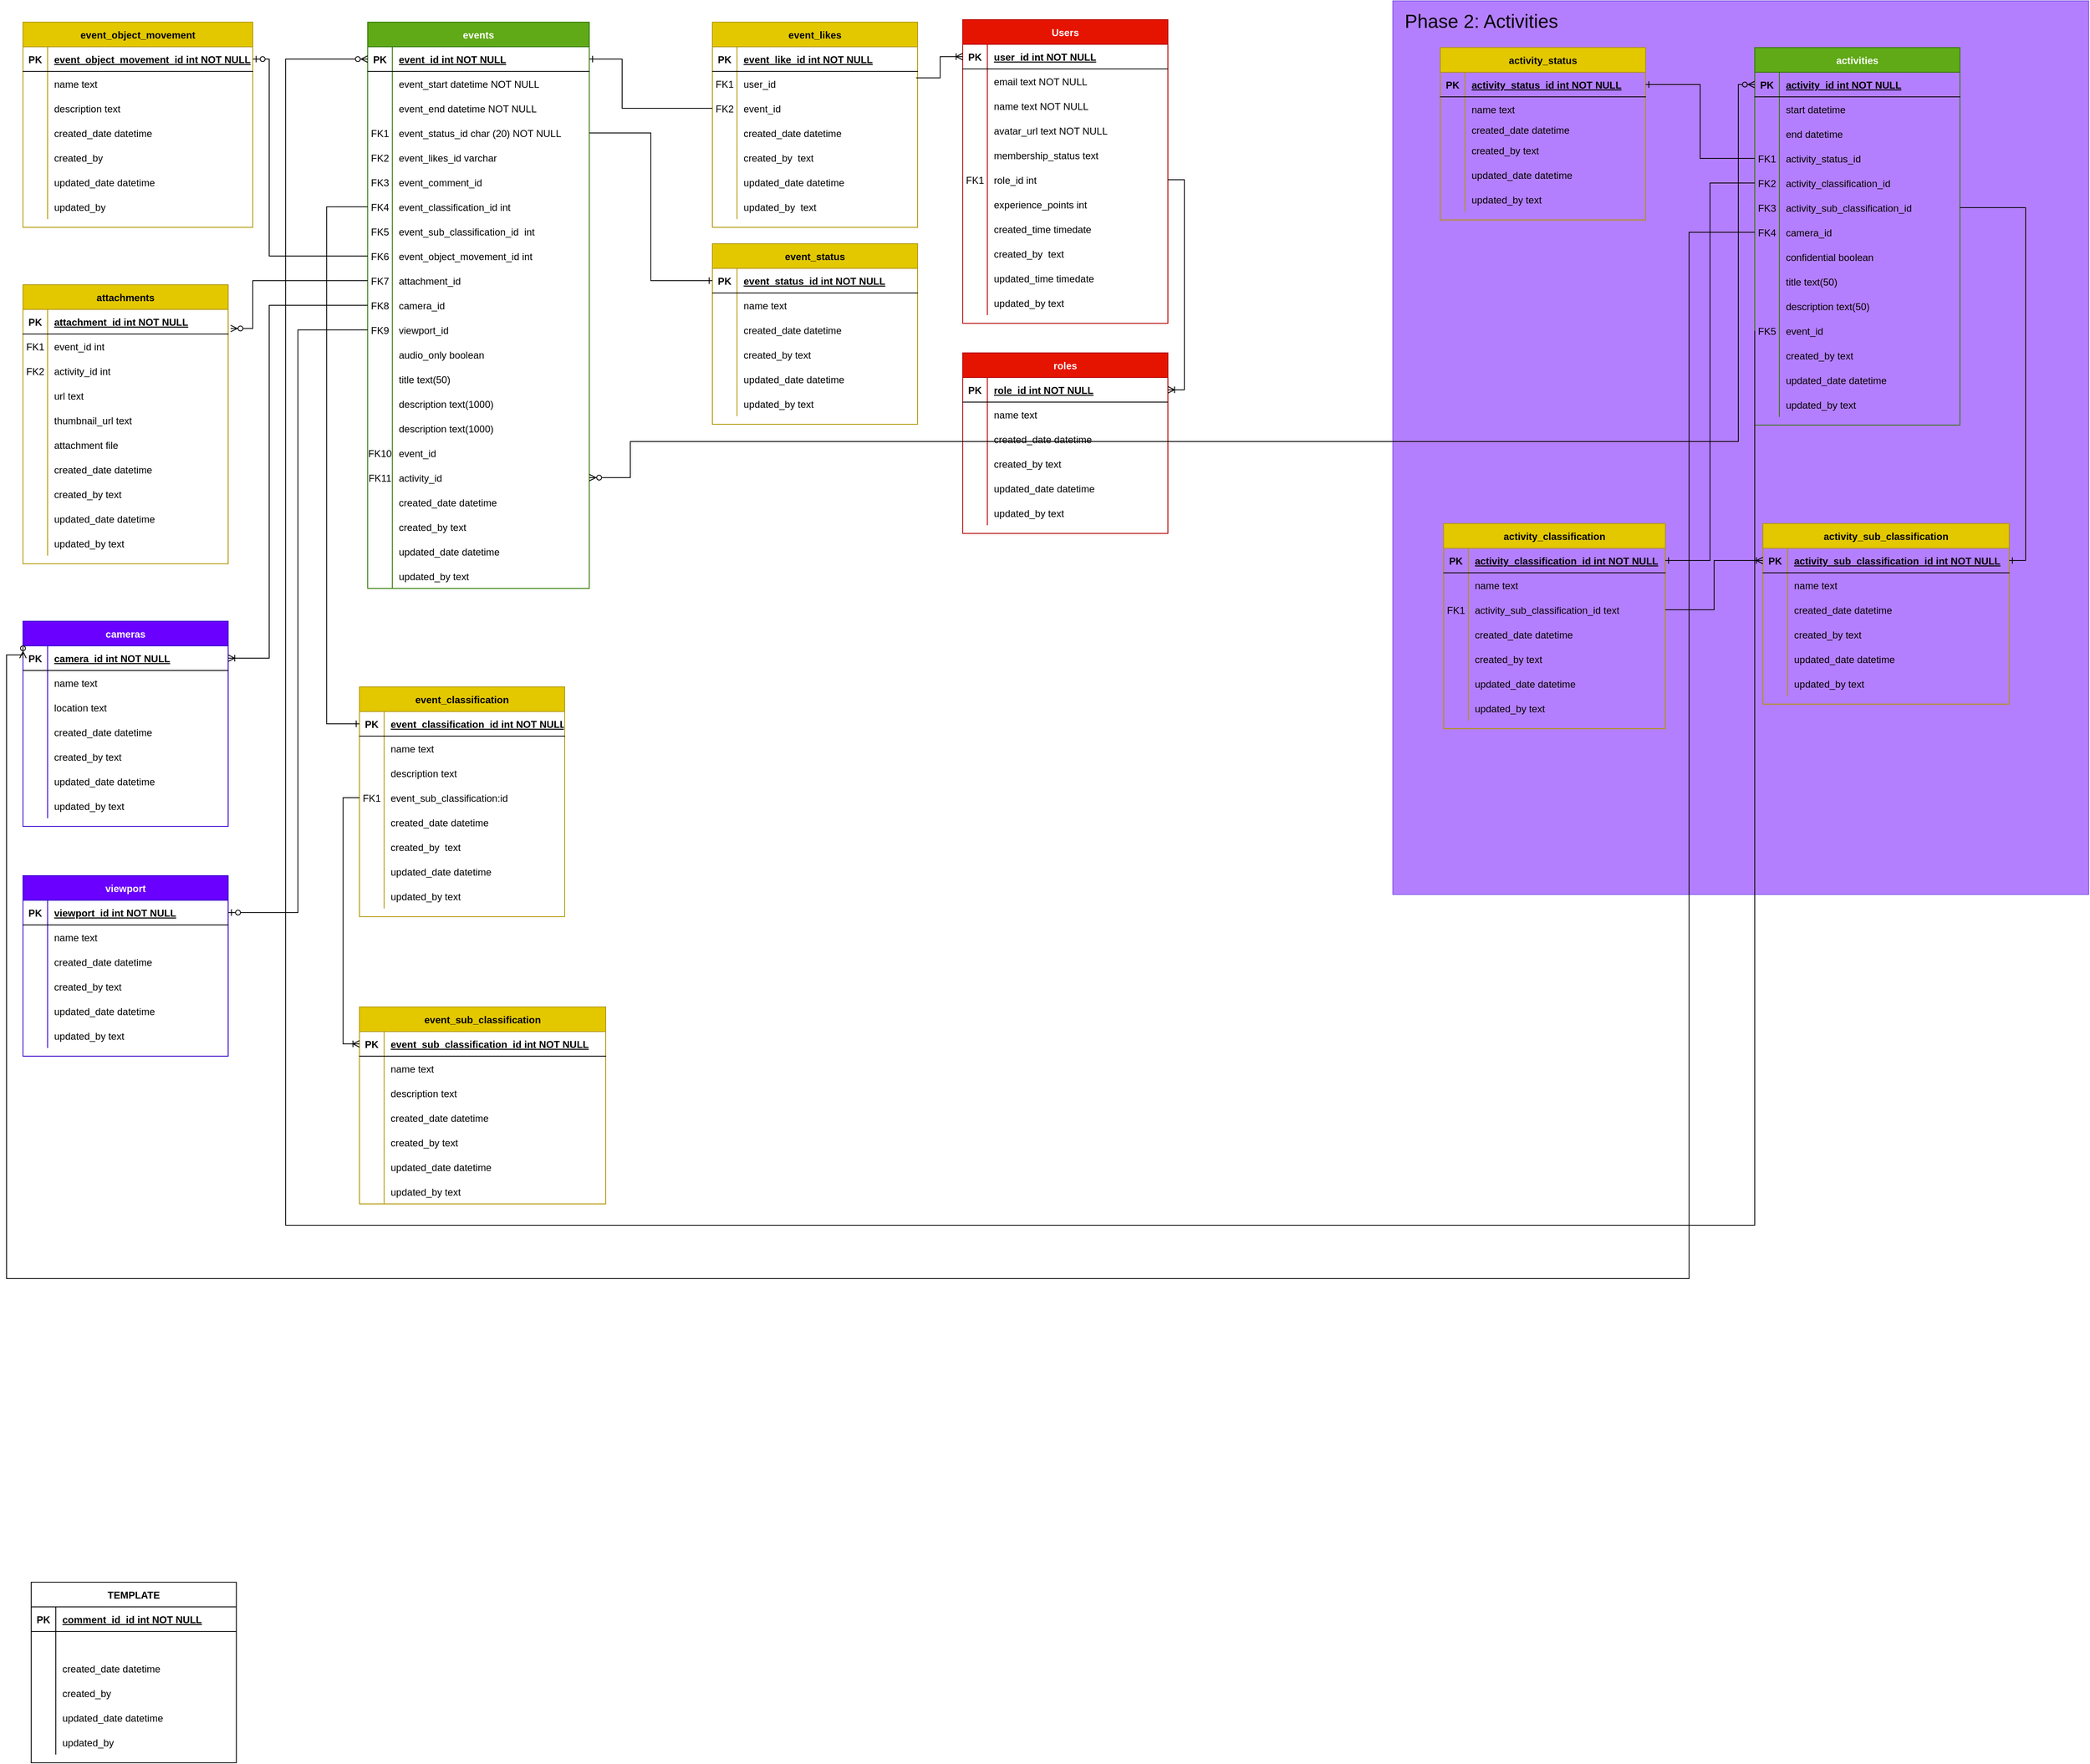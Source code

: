 <mxfile version="20.2.3" type="device"><diagram id="R2lEEEUBdFMjLlhIrx00" name="Page-1"><mxGraphModel dx="2156" dy="1387" grid="0" gridSize="10" guides="1" tooltips="1" connect="1" arrows="1" fold="1" page="1" pageScale="1" pageWidth="850" pageHeight="1100" math="0" shadow="0" extFonts="Permanent Marker^https://fonts.googleapis.com/css?family=Permanent+Marker"><root><mxCell id="0"/><mxCell id="1" parent="0"/><mxCell id="FoFvqkRLUMQNk_opYvz5-4" value="" style="rounded=0;whiteSpace=wrap;html=1;fontSize=23;opacity=50;fillColor=#6a00ff;fontColor=#ffffff;strokeColor=#3700CC;" parent="1" vertex="1"><mxGeometry x="1699" y="3" width="848" height="1089" as="geometry"/></mxCell><mxCell id="C-vyLk0tnHw3VtMMgP7b-2" value="events" style="shape=table;startSize=30;container=1;collapsible=1;childLayout=tableLayout;fixedRows=1;rowLines=0;fontStyle=1;align=center;resizeLast=1;fillColor=#60a917;fontColor=#ffffff;strokeColor=#2D7600;" parent="1" vertex="1"><mxGeometry x="450" y="29" width="270" height="690" as="geometry"/></mxCell><mxCell id="C-vyLk0tnHw3VtMMgP7b-3" value="" style="shape=partialRectangle;collapsible=0;dropTarget=0;pointerEvents=0;fillColor=none;points=[[0,0.5],[1,0.5]];portConstraint=eastwest;top=0;left=0;right=0;bottom=1;" parent="C-vyLk0tnHw3VtMMgP7b-2" vertex="1"><mxGeometry y="30" width="270" height="30" as="geometry"/></mxCell><mxCell id="C-vyLk0tnHw3VtMMgP7b-4" value="PK" style="shape=partialRectangle;overflow=hidden;connectable=0;fillColor=none;top=0;left=0;bottom=0;right=0;fontStyle=1;" parent="C-vyLk0tnHw3VtMMgP7b-3" vertex="1"><mxGeometry width="30" height="30" as="geometry"><mxRectangle width="30" height="30" as="alternateBounds"/></mxGeometry></mxCell><mxCell id="C-vyLk0tnHw3VtMMgP7b-5" value="event_id int NOT NULL " style="shape=partialRectangle;overflow=hidden;connectable=0;fillColor=none;top=0;left=0;bottom=0;right=0;align=left;spacingLeft=6;fontStyle=5;" parent="C-vyLk0tnHw3VtMMgP7b-3" vertex="1"><mxGeometry x="30" width="240" height="30" as="geometry"><mxRectangle width="240" height="30" as="alternateBounds"/></mxGeometry></mxCell><mxCell id="C-vyLk0tnHw3VtMMgP7b-6" value="" style="shape=partialRectangle;collapsible=0;dropTarget=0;pointerEvents=0;fillColor=none;points=[[0,0.5],[1,0.5]];portConstraint=eastwest;top=0;left=0;right=0;bottom=0;" parent="C-vyLk0tnHw3VtMMgP7b-2" vertex="1"><mxGeometry y="60" width="270" height="30" as="geometry"/></mxCell><mxCell id="C-vyLk0tnHw3VtMMgP7b-7" value="" style="shape=partialRectangle;overflow=hidden;connectable=0;fillColor=none;top=0;left=0;bottom=0;right=0;" parent="C-vyLk0tnHw3VtMMgP7b-6" vertex="1"><mxGeometry width="30" height="30" as="geometry"><mxRectangle width="30" height="30" as="alternateBounds"/></mxGeometry></mxCell><mxCell id="C-vyLk0tnHw3VtMMgP7b-8" value="event_start datetime NOT NULL" style="shape=partialRectangle;overflow=hidden;connectable=0;fillColor=none;top=0;left=0;bottom=0;right=0;align=left;spacingLeft=6;" parent="C-vyLk0tnHw3VtMMgP7b-6" vertex="1"><mxGeometry x="30" width="240" height="30" as="geometry"><mxRectangle width="240" height="30" as="alternateBounds"/></mxGeometry></mxCell><mxCell id="C-vyLk0tnHw3VtMMgP7b-9" value="" style="shape=partialRectangle;collapsible=0;dropTarget=0;pointerEvents=0;fillColor=none;points=[[0,0.5],[1,0.5]];portConstraint=eastwest;top=0;left=0;right=0;bottom=0;" parent="C-vyLk0tnHw3VtMMgP7b-2" vertex="1"><mxGeometry y="90" width="270" height="30" as="geometry"/></mxCell><mxCell id="C-vyLk0tnHw3VtMMgP7b-10" value="" style="shape=partialRectangle;overflow=hidden;connectable=0;fillColor=none;top=0;left=0;bottom=0;right=0;" parent="C-vyLk0tnHw3VtMMgP7b-9" vertex="1"><mxGeometry width="30" height="30" as="geometry"><mxRectangle width="30" height="30" as="alternateBounds"/></mxGeometry></mxCell><mxCell id="C-vyLk0tnHw3VtMMgP7b-11" value="event_end datetime NOT NULL" style="shape=partialRectangle;overflow=hidden;connectable=0;fillColor=none;top=0;left=0;bottom=0;right=0;align=left;spacingLeft=6;" parent="C-vyLk0tnHw3VtMMgP7b-9" vertex="1"><mxGeometry x="30" width="240" height="30" as="geometry"><mxRectangle width="240" height="30" as="alternateBounds"/></mxGeometry></mxCell><mxCell id="HhG4H1Rh7CIYM1dl25_N-1" value="" style="shape=partialRectangle;collapsible=0;dropTarget=0;pointerEvents=0;fillColor=none;points=[[0,0.5],[1,0.5]];portConstraint=eastwest;top=0;left=0;right=0;bottom=0;" parent="C-vyLk0tnHw3VtMMgP7b-2" vertex="1"><mxGeometry y="120" width="270" height="30" as="geometry"/></mxCell><mxCell id="HhG4H1Rh7CIYM1dl25_N-2" value="FK1" style="shape=partialRectangle;overflow=hidden;connectable=0;fillColor=none;top=0;left=0;bottom=0;right=0;" parent="HhG4H1Rh7CIYM1dl25_N-1" vertex="1"><mxGeometry width="30" height="30" as="geometry"><mxRectangle width="30" height="30" as="alternateBounds"/></mxGeometry></mxCell><mxCell id="HhG4H1Rh7CIYM1dl25_N-3" value="event_status_id char (20) NOT NULL" style="shape=partialRectangle;overflow=hidden;connectable=0;fillColor=none;top=0;left=0;bottom=0;right=0;align=left;spacingLeft=6;" parent="HhG4H1Rh7CIYM1dl25_N-1" vertex="1"><mxGeometry x="30" width="240" height="30" as="geometry"><mxRectangle width="240" height="30" as="alternateBounds"/></mxGeometry></mxCell><mxCell id="HhG4H1Rh7CIYM1dl25_N-4" value="" style="shape=partialRectangle;collapsible=0;dropTarget=0;pointerEvents=0;fillColor=none;points=[[0,0.5],[1,0.5]];portConstraint=eastwest;top=0;left=0;right=0;bottom=0;" parent="C-vyLk0tnHw3VtMMgP7b-2" vertex="1"><mxGeometry y="150" width="270" height="30" as="geometry"/></mxCell><mxCell id="HhG4H1Rh7CIYM1dl25_N-5" value="FK2" style="shape=partialRectangle;overflow=hidden;connectable=0;fillColor=none;top=0;left=0;bottom=0;right=0;" parent="HhG4H1Rh7CIYM1dl25_N-4" vertex="1"><mxGeometry width="30" height="30" as="geometry"><mxRectangle width="30" height="30" as="alternateBounds"/></mxGeometry></mxCell><mxCell id="HhG4H1Rh7CIYM1dl25_N-6" value="event_likes_id varchar" style="shape=partialRectangle;overflow=hidden;connectable=0;fillColor=none;top=0;left=0;bottom=0;right=0;align=left;spacingLeft=6;" parent="HhG4H1Rh7CIYM1dl25_N-4" vertex="1"><mxGeometry x="30" width="240" height="30" as="geometry"><mxRectangle width="240" height="30" as="alternateBounds"/></mxGeometry></mxCell><mxCell id="HhG4H1Rh7CIYM1dl25_N-7" value="" style="shape=partialRectangle;collapsible=0;dropTarget=0;pointerEvents=0;fillColor=none;points=[[0,0.5],[1,0.5]];portConstraint=eastwest;top=0;left=0;right=0;bottom=0;" parent="C-vyLk0tnHw3VtMMgP7b-2" vertex="1"><mxGeometry y="180" width="270" height="30" as="geometry"/></mxCell><mxCell id="HhG4H1Rh7CIYM1dl25_N-8" value="FK3" style="shape=partialRectangle;overflow=hidden;connectable=0;fillColor=none;top=0;left=0;bottom=0;right=0;" parent="HhG4H1Rh7CIYM1dl25_N-7" vertex="1"><mxGeometry width="30" height="30" as="geometry"><mxRectangle width="30" height="30" as="alternateBounds"/></mxGeometry></mxCell><mxCell id="HhG4H1Rh7CIYM1dl25_N-9" value="event_comment_id" style="shape=partialRectangle;overflow=hidden;connectable=0;fillColor=none;top=0;left=0;bottom=0;right=0;align=left;spacingLeft=6;" parent="HhG4H1Rh7CIYM1dl25_N-7" vertex="1"><mxGeometry x="30" width="240" height="30" as="geometry"><mxRectangle width="240" height="30" as="alternateBounds"/></mxGeometry></mxCell><mxCell id="HhG4H1Rh7CIYM1dl25_N-15" value="" style="shape=partialRectangle;collapsible=0;dropTarget=0;pointerEvents=0;fillColor=none;points=[[0,0.5],[1,0.5]];portConstraint=eastwest;top=0;left=0;right=0;bottom=0;" parent="C-vyLk0tnHw3VtMMgP7b-2" vertex="1"><mxGeometry y="210" width="270" height="30" as="geometry"/></mxCell><mxCell id="HhG4H1Rh7CIYM1dl25_N-16" value="FK4" style="shape=partialRectangle;overflow=hidden;connectable=0;fillColor=none;top=0;left=0;bottom=0;right=0;" parent="HhG4H1Rh7CIYM1dl25_N-15" vertex="1"><mxGeometry width="30" height="30" as="geometry"><mxRectangle width="30" height="30" as="alternateBounds"/></mxGeometry></mxCell><mxCell id="HhG4H1Rh7CIYM1dl25_N-17" value="event_classification_id int" style="shape=partialRectangle;overflow=hidden;connectable=0;fillColor=none;top=0;left=0;bottom=0;right=0;align=left;spacingLeft=6;" parent="HhG4H1Rh7CIYM1dl25_N-15" vertex="1"><mxGeometry x="30" width="240" height="30" as="geometry"><mxRectangle width="240" height="30" as="alternateBounds"/></mxGeometry></mxCell><mxCell id="HhG4H1Rh7CIYM1dl25_N-18" value="" style="shape=partialRectangle;collapsible=0;dropTarget=0;pointerEvents=0;fillColor=none;points=[[0,0.5],[1,0.5]];portConstraint=eastwest;top=0;left=0;right=0;bottom=0;" parent="C-vyLk0tnHw3VtMMgP7b-2" vertex="1"><mxGeometry y="240" width="270" height="30" as="geometry"/></mxCell><mxCell id="HhG4H1Rh7CIYM1dl25_N-19" value="FK5" style="shape=partialRectangle;overflow=hidden;connectable=0;fillColor=none;top=0;left=0;bottom=0;right=0;" parent="HhG4H1Rh7CIYM1dl25_N-18" vertex="1"><mxGeometry width="30" height="30" as="geometry"><mxRectangle width="30" height="30" as="alternateBounds"/></mxGeometry></mxCell><mxCell id="HhG4H1Rh7CIYM1dl25_N-20" value="event_sub_classification_id  int" style="shape=partialRectangle;overflow=hidden;connectable=0;fillColor=none;top=0;left=0;bottom=0;right=0;align=left;spacingLeft=6;" parent="HhG4H1Rh7CIYM1dl25_N-18" vertex="1"><mxGeometry x="30" width="240" height="30" as="geometry"><mxRectangle width="240" height="30" as="alternateBounds"/></mxGeometry></mxCell><mxCell id="HhG4H1Rh7CIYM1dl25_N-21" value="" style="shape=partialRectangle;collapsible=0;dropTarget=0;pointerEvents=0;fillColor=none;points=[[0,0.5],[1,0.5]];portConstraint=eastwest;top=0;left=0;right=0;bottom=0;" parent="C-vyLk0tnHw3VtMMgP7b-2" vertex="1"><mxGeometry y="270" width="270" height="30" as="geometry"/></mxCell><mxCell id="HhG4H1Rh7CIYM1dl25_N-22" value="FK6" style="shape=partialRectangle;overflow=hidden;connectable=0;fillColor=none;top=0;left=0;bottom=0;right=0;" parent="HhG4H1Rh7CIYM1dl25_N-21" vertex="1"><mxGeometry width="30" height="30" as="geometry"><mxRectangle width="30" height="30" as="alternateBounds"/></mxGeometry></mxCell><mxCell id="HhG4H1Rh7CIYM1dl25_N-23" value="event_object_movement_id int" style="shape=partialRectangle;overflow=hidden;connectable=0;fillColor=none;top=0;left=0;bottom=0;right=0;align=left;spacingLeft=6;" parent="HhG4H1Rh7CIYM1dl25_N-21" vertex="1"><mxGeometry x="30" width="240" height="30" as="geometry"><mxRectangle width="240" height="30" as="alternateBounds"/></mxGeometry></mxCell><mxCell id="HhG4H1Rh7CIYM1dl25_N-24" value="" style="shape=partialRectangle;collapsible=0;dropTarget=0;pointerEvents=0;fillColor=none;points=[[0,0.5],[1,0.5]];portConstraint=eastwest;top=0;left=0;right=0;bottom=0;" parent="C-vyLk0tnHw3VtMMgP7b-2" vertex="1"><mxGeometry y="300" width="270" height="30" as="geometry"/></mxCell><mxCell id="HhG4H1Rh7CIYM1dl25_N-25" value="FK7" style="shape=partialRectangle;overflow=hidden;connectable=0;fillColor=none;top=0;left=0;bottom=0;right=0;" parent="HhG4H1Rh7CIYM1dl25_N-24" vertex="1"><mxGeometry width="30" height="30" as="geometry"><mxRectangle width="30" height="30" as="alternateBounds"/></mxGeometry></mxCell><mxCell id="HhG4H1Rh7CIYM1dl25_N-26" value="attachment_id" style="shape=partialRectangle;overflow=hidden;connectable=0;fillColor=none;top=0;left=0;bottom=0;right=0;align=left;spacingLeft=6;" parent="HhG4H1Rh7CIYM1dl25_N-24" vertex="1"><mxGeometry x="30" width="240" height="30" as="geometry"><mxRectangle width="240" height="30" as="alternateBounds"/></mxGeometry></mxCell><mxCell id="HhG4H1Rh7CIYM1dl25_N-27" value="" style="shape=partialRectangle;collapsible=0;dropTarget=0;pointerEvents=0;fillColor=none;points=[[0,0.5],[1,0.5]];portConstraint=eastwest;top=0;left=0;right=0;bottom=0;" parent="C-vyLk0tnHw3VtMMgP7b-2" vertex="1"><mxGeometry y="330" width="270" height="30" as="geometry"/></mxCell><mxCell id="HhG4H1Rh7CIYM1dl25_N-28" value="FK8" style="shape=partialRectangle;overflow=hidden;connectable=0;fillColor=none;top=0;left=0;bottom=0;right=0;" parent="HhG4H1Rh7CIYM1dl25_N-27" vertex="1"><mxGeometry width="30" height="30" as="geometry"><mxRectangle width="30" height="30" as="alternateBounds"/></mxGeometry></mxCell><mxCell id="HhG4H1Rh7CIYM1dl25_N-29" value="camera_id" style="shape=partialRectangle;overflow=hidden;connectable=0;fillColor=none;top=0;left=0;bottom=0;right=0;align=left;spacingLeft=6;" parent="HhG4H1Rh7CIYM1dl25_N-27" vertex="1"><mxGeometry x="30" width="240" height="30" as="geometry"><mxRectangle width="240" height="30" as="alternateBounds"/></mxGeometry></mxCell><mxCell id="HhG4H1Rh7CIYM1dl25_N-30" value="" style="shape=partialRectangle;collapsible=0;dropTarget=0;pointerEvents=0;fillColor=none;points=[[0,0.5],[1,0.5]];portConstraint=eastwest;top=0;left=0;right=0;bottom=0;" parent="C-vyLk0tnHw3VtMMgP7b-2" vertex="1"><mxGeometry y="360" width="270" height="30" as="geometry"/></mxCell><mxCell id="HhG4H1Rh7CIYM1dl25_N-31" value="FK9" style="shape=partialRectangle;overflow=hidden;connectable=0;fillColor=none;top=0;left=0;bottom=0;right=0;" parent="HhG4H1Rh7CIYM1dl25_N-30" vertex="1"><mxGeometry width="30" height="30" as="geometry"><mxRectangle width="30" height="30" as="alternateBounds"/></mxGeometry></mxCell><mxCell id="HhG4H1Rh7CIYM1dl25_N-32" value="viewport_id" style="shape=partialRectangle;overflow=hidden;connectable=0;fillColor=none;top=0;left=0;bottom=0;right=0;align=left;spacingLeft=6;" parent="HhG4H1Rh7CIYM1dl25_N-30" vertex="1"><mxGeometry x="30" width="240" height="30" as="geometry"><mxRectangle width="240" height="30" as="alternateBounds"/></mxGeometry></mxCell><mxCell id="HhG4H1Rh7CIYM1dl25_N-33" value="" style="shape=partialRectangle;collapsible=0;dropTarget=0;pointerEvents=0;fillColor=none;points=[[0,0.5],[1,0.5]];portConstraint=eastwest;top=0;left=0;right=0;bottom=0;" parent="C-vyLk0tnHw3VtMMgP7b-2" vertex="1"><mxGeometry y="390" width="270" height="30" as="geometry"/></mxCell><mxCell id="HhG4H1Rh7CIYM1dl25_N-34" value="" style="shape=partialRectangle;overflow=hidden;connectable=0;fillColor=none;top=0;left=0;bottom=0;right=0;" parent="HhG4H1Rh7CIYM1dl25_N-33" vertex="1"><mxGeometry width="30" height="30" as="geometry"><mxRectangle width="30" height="30" as="alternateBounds"/></mxGeometry></mxCell><mxCell id="HhG4H1Rh7CIYM1dl25_N-35" value="audio_only boolean" style="shape=partialRectangle;overflow=hidden;connectable=0;fillColor=none;top=0;left=0;bottom=0;right=0;align=left;spacingLeft=6;" parent="HhG4H1Rh7CIYM1dl25_N-33" vertex="1"><mxGeometry x="30" width="240" height="30" as="geometry"><mxRectangle width="240" height="30" as="alternateBounds"/></mxGeometry></mxCell><mxCell id="HhG4H1Rh7CIYM1dl25_N-36" value="" style="shape=partialRectangle;collapsible=0;dropTarget=0;pointerEvents=0;fillColor=none;points=[[0,0.5],[1,0.5]];portConstraint=eastwest;top=0;left=0;right=0;bottom=0;" parent="C-vyLk0tnHw3VtMMgP7b-2" vertex="1"><mxGeometry y="420" width="270" height="30" as="geometry"/></mxCell><mxCell id="HhG4H1Rh7CIYM1dl25_N-37" value="" style="shape=partialRectangle;overflow=hidden;connectable=0;fillColor=none;top=0;left=0;bottom=0;right=0;" parent="HhG4H1Rh7CIYM1dl25_N-36" vertex="1"><mxGeometry width="30" height="30" as="geometry"><mxRectangle width="30" height="30" as="alternateBounds"/></mxGeometry></mxCell><mxCell id="HhG4H1Rh7CIYM1dl25_N-38" value="title text(50)" style="shape=partialRectangle;overflow=hidden;connectable=0;fillColor=none;top=0;left=0;bottom=0;right=0;align=left;spacingLeft=6;" parent="HhG4H1Rh7CIYM1dl25_N-36" vertex="1"><mxGeometry x="30" width="240" height="30" as="geometry"><mxRectangle width="240" height="30" as="alternateBounds"/></mxGeometry></mxCell><mxCell id="HhG4H1Rh7CIYM1dl25_N-39" value="" style="shape=partialRectangle;collapsible=0;dropTarget=0;pointerEvents=0;fillColor=none;points=[[0,0.5],[1,0.5]];portConstraint=eastwest;top=0;left=0;right=0;bottom=0;" parent="C-vyLk0tnHw3VtMMgP7b-2" vertex="1"><mxGeometry y="450" width="270" height="30" as="geometry"/></mxCell><mxCell id="HhG4H1Rh7CIYM1dl25_N-40" value="" style="shape=partialRectangle;overflow=hidden;connectable=0;fillColor=none;top=0;left=0;bottom=0;right=0;" parent="HhG4H1Rh7CIYM1dl25_N-39" vertex="1"><mxGeometry width="30" height="30" as="geometry"><mxRectangle width="30" height="30" as="alternateBounds"/></mxGeometry></mxCell><mxCell id="HhG4H1Rh7CIYM1dl25_N-41" value="description text(1000)" style="shape=partialRectangle;overflow=hidden;connectable=0;fillColor=none;top=0;left=0;bottom=0;right=0;align=left;spacingLeft=6;" parent="HhG4H1Rh7CIYM1dl25_N-39" vertex="1"><mxGeometry x="30" width="240" height="30" as="geometry"><mxRectangle width="240" height="30" as="alternateBounds"/></mxGeometry></mxCell><mxCell id="HhG4H1Rh7CIYM1dl25_N-42" value="" style="shape=partialRectangle;collapsible=0;dropTarget=0;pointerEvents=0;fillColor=none;points=[[0,0.5],[1,0.5]];portConstraint=eastwest;top=0;left=0;right=0;bottom=0;" parent="C-vyLk0tnHw3VtMMgP7b-2" vertex="1"><mxGeometry y="480" width="270" height="30" as="geometry"/></mxCell><mxCell id="HhG4H1Rh7CIYM1dl25_N-43" value="" style="shape=partialRectangle;overflow=hidden;connectable=0;fillColor=none;top=0;left=0;bottom=0;right=0;" parent="HhG4H1Rh7CIYM1dl25_N-42" vertex="1"><mxGeometry width="30" height="30" as="geometry"><mxRectangle width="30" height="30" as="alternateBounds"/></mxGeometry></mxCell><mxCell id="HhG4H1Rh7CIYM1dl25_N-44" value="description text(1000)" style="shape=partialRectangle;overflow=hidden;connectable=0;fillColor=none;top=0;left=0;bottom=0;right=0;align=left;spacingLeft=6;" parent="HhG4H1Rh7CIYM1dl25_N-42" vertex="1"><mxGeometry x="30" width="240" height="30" as="geometry"><mxRectangle width="240" height="30" as="alternateBounds"/></mxGeometry></mxCell><mxCell id="HhG4H1Rh7CIYM1dl25_N-45" value="" style="shape=partialRectangle;collapsible=0;dropTarget=0;pointerEvents=0;fillColor=none;points=[[0,0.5],[1,0.5]];portConstraint=eastwest;top=0;left=0;right=0;bottom=0;" parent="C-vyLk0tnHw3VtMMgP7b-2" vertex="1"><mxGeometry y="510" width="270" height="30" as="geometry"/></mxCell><mxCell id="HhG4H1Rh7CIYM1dl25_N-46" value="FK10" style="shape=partialRectangle;overflow=hidden;connectable=0;fillColor=none;top=0;left=0;bottom=0;right=0;" parent="HhG4H1Rh7CIYM1dl25_N-45" vertex="1"><mxGeometry width="30" height="30" as="geometry"><mxRectangle width="30" height="30" as="alternateBounds"/></mxGeometry></mxCell><mxCell id="HhG4H1Rh7CIYM1dl25_N-47" value="event_id" style="shape=partialRectangle;overflow=hidden;connectable=0;fillColor=none;top=0;left=0;bottom=0;right=0;align=left;spacingLeft=6;" parent="HhG4H1Rh7CIYM1dl25_N-45" vertex="1"><mxGeometry x="30" width="240" height="30" as="geometry"><mxRectangle width="240" height="30" as="alternateBounds"/></mxGeometry></mxCell><mxCell id="HhG4H1Rh7CIYM1dl25_N-48" value="" style="shape=partialRectangle;collapsible=0;dropTarget=0;pointerEvents=0;fillColor=none;points=[[0,0.5],[1,0.5]];portConstraint=eastwest;top=0;left=0;right=0;bottom=0;" parent="C-vyLk0tnHw3VtMMgP7b-2" vertex="1"><mxGeometry y="540" width="270" height="30" as="geometry"/></mxCell><mxCell id="HhG4H1Rh7CIYM1dl25_N-49" value="FK11" style="shape=partialRectangle;overflow=hidden;connectable=0;fillColor=none;top=0;left=0;bottom=0;right=0;" parent="HhG4H1Rh7CIYM1dl25_N-48" vertex="1"><mxGeometry width="30" height="30" as="geometry"><mxRectangle width="30" height="30" as="alternateBounds"/></mxGeometry></mxCell><mxCell id="HhG4H1Rh7CIYM1dl25_N-50" value="activity_id" style="shape=partialRectangle;overflow=hidden;connectable=0;fillColor=none;top=0;left=0;bottom=0;right=0;align=left;spacingLeft=6;" parent="HhG4H1Rh7CIYM1dl25_N-48" vertex="1"><mxGeometry x="30" width="240" height="30" as="geometry"><mxRectangle width="240" height="30" as="alternateBounds"/></mxGeometry></mxCell><mxCell id="HhG4H1Rh7CIYM1dl25_N-51" value="" style="shape=partialRectangle;collapsible=0;dropTarget=0;pointerEvents=0;fillColor=none;points=[[0,0.5],[1,0.5]];portConstraint=eastwest;top=0;left=0;right=0;bottom=0;" parent="C-vyLk0tnHw3VtMMgP7b-2" vertex="1"><mxGeometry y="570" width="270" height="30" as="geometry"/></mxCell><mxCell id="HhG4H1Rh7CIYM1dl25_N-52" value="" style="shape=partialRectangle;overflow=hidden;connectable=0;fillColor=none;top=0;left=0;bottom=0;right=0;" parent="HhG4H1Rh7CIYM1dl25_N-51" vertex="1"><mxGeometry width="30" height="30" as="geometry"><mxRectangle width="30" height="30" as="alternateBounds"/></mxGeometry></mxCell><mxCell id="HhG4H1Rh7CIYM1dl25_N-53" value="created_date datetime" style="shape=partialRectangle;overflow=hidden;connectable=0;fillColor=none;top=0;left=0;bottom=0;right=0;align=left;spacingLeft=6;" parent="HhG4H1Rh7CIYM1dl25_N-51" vertex="1"><mxGeometry x="30" width="240" height="30" as="geometry"><mxRectangle width="240" height="30" as="alternateBounds"/></mxGeometry></mxCell><mxCell id="HhG4H1Rh7CIYM1dl25_N-60" value="" style="shape=partialRectangle;collapsible=0;dropTarget=0;pointerEvents=0;fillColor=none;points=[[0,0.5],[1,0.5]];portConstraint=eastwest;top=0;left=0;right=0;bottom=0;" parent="C-vyLk0tnHw3VtMMgP7b-2" vertex="1"><mxGeometry y="600" width="270" height="30" as="geometry"/></mxCell><mxCell id="HhG4H1Rh7CIYM1dl25_N-61" value="" style="shape=partialRectangle;overflow=hidden;connectable=0;fillColor=none;top=0;left=0;bottom=0;right=0;" parent="HhG4H1Rh7CIYM1dl25_N-60" vertex="1"><mxGeometry width="30" height="30" as="geometry"><mxRectangle width="30" height="30" as="alternateBounds"/></mxGeometry></mxCell><mxCell id="HhG4H1Rh7CIYM1dl25_N-62" value="created_by text" style="shape=partialRectangle;overflow=hidden;connectable=0;fillColor=none;top=0;left=0;bottom=0;right=0;align=left;spacingLeft=6;" parent="HhG4H1Rh7CIYM1dl25_N-60" vertex="1"><mxGeometry x="30" width="240" height="30" as="geometry"><mxRectangle width="240" height="30" as="alternateBounds"/></mxGeometry></mxCell><mxCell id="HhG4H1Rh7CIYM1dl25_N-54" value="" style="shape=partialRectangle;collapsible=0;dropTarget=0;pointerEvents=0;fillColor=none;points=[[0,0.5],[1,0.5]];portConstraint=eastwest;top=0;left=0;right=0;bottom=0;" parent="C-vyLk0tnHw3VtMMgP7b-2" vertex="1"><mxGeometry y="630" width="270" height="30" as="geometry"/></mxCell><mxCell id="HhG4H1Rh7CIYM1dl25_N-55" value="" style="shape=partialRectangle;overflow=hidden;connectable=0;fillColor=none;top=0;left=0;bottom=0;right=0;" parent="HhG4H1Rh7CIYM1dl25_N-54" vertex="1"><mxGeometry width="30" height="30" as="geometry"><mxRectangle width="30" height="30" as="alternateBounds"/></mxGeometry></mxCell><mxCell id="HhG4H1Rh7CIYM1dl25_N-56" value="updated_date datetime" style="shape=partialRectangle;overflow=hidden;connectable=0;fillColor=none;top=0;left=0;bottom=0;right=0;align=left;spacingLeft=6;" parent="HhG4H1Rh7CIYM1dl25_N-54" vertex="1"><mxGeometry x="30" width="240" height="30" as="geometry"><mxRectangle width="240" height="30" as="alternateBounds"/></mxGeometry></mxCell><mxCell id="HhG4H1Rh7CIYM1dl25_N-57" value="" style="shape=partialRectangle;collapsible=0;dropTarget=0;pointerEvents=0;fillColor=none;points=[[0,0.5],[1,0.5]];portConstraint=eastwest;top=0;left=0;right=0;bottom=0;" parent="C-vyLk0tnHw3VtMMgP7b-2" vertex="1"><mxGeometry y="660" width="270" height="30" as="geometry"/></mxCell><mxCell id="HhG4H1Rh7CIYM1dl25_N-58" value="" style="shape=partialRectangle;overflow=hidden;connectable=0;fillColor=none;top=0;left=0;bottom=0;right=0;" parent="HhG4H1Rh7CIYM1dl25_N-57" vertex="1"><mxGeometry width="30" height="30" as="geometry"><mxRectangle width="30" height="30" as="alternateBounds"/></mxGeometry></mxCell><mxCell id="HhG4H1Rh7CIYM1dl25_N-59" value="updated_by text" style="shape=partialRectangle;overflow=hidden;connectable=0;fillColor=none;top=0;left=0;bottom=0;right=0;align=left;spacingLeft=6;" parent="HhG4H1Rh7CIYM1dl25_N-57" vertex="1"><mxGeometry x="30" width="240" height="30" as="geometry"><mxRectangle width="240" height="30" as="alternateBounds"/></mxGeometry></mxCell><mxCell id="C-vyLk0tnHw3VtMMgP7b-13" value="event_object_movement" style="shape=table;startSize=30;container=1;collapsible=1;childLayout=tableLayout;fixedRows=1;rowLines=0;fontStyle=1;align=center;resizeLast=1;fillColor=#e3c800;fontColor=#000000;strokeColor=#B09500;" parent="1" vertex="1"><mxGeometry x="30" y="29" width="280" height="250" as="geometry"/></mxCell><mxCell id="C-vyLk0tnHw3VtMMgP7b-14" value="" style="shape=partialRectangle;collapsible=0;dropTarget=0;pointerEvents=0;fillColor=none;points=[[0,0.5],[1,0.5]];portConstraint=eastwest;top=0;left=0;right=0;bottom=1;" parent="C-vyLk0tnHw3VtMMgP7b-13" vertex="1"><mxGeometry y="30" width="280" height="30" as="geometry"/></mxCell><mxCell id="C-vyLk0tnHw3VtMMgP7b-15" value="PK" style="shape=partialRectangle;overflow=hidden;connectable=0;fillColor=none;top=0;left=0;bottom=0;right=0;fontStyle=1;" parent="C-vyLk0tnHw3VtMMgP7b-14" vertex="1"><mxGeometry width="30" height="30" as="geometry"><mxRectangle width="30" height="30" as="alternateBounds"/></mxGeometry></mxCell><mxCell id="C-vyLk0tnHw3VtMMgP7b-16" value="event_object_movement_id int NOT NULL" style="shape=partialRectangle;overflow=hidden;connectable=0;fillColor=none;top=0;left=0;bottom=0;right=0;align=left;spacingLeft=6;fontStyle=5;" parent="C-vyLk0tnHw3VtMMgP7b-14" vertex="1"><mxGeometry x="30" width="250" height="30" as="geometry"><mxRectangle width="250" height="30" as="alternateBounds"/></mxGeometry></mxCell><mxCell id="HhG4H1Rh7CIYM1dl25_N-359" value="" style="shape=partialRectangle;collapsible=0;dropTarget=0;pointerEvents=0;fillColor=none;points=[[0,0.5],[1,0.5]];portConstraint=eastwest;top=0;left=0;right=0;bottom=0;" parent="C-vyLk0tnHw3VtMMgP7b-13" vertex="1"><mxGeometry y="60" width="280" height="30" as="geometry"/></mxCell><mxCell id="HhG4H1Rh7CIYM1dl25_N-360" value="" style="shape=partialRectangle;overflow=hidden;connectable=0;fillColor=none;top=0;left=0;bottom=0;right=0;" parent="HhG4H1Rh7CIYM1dl25_N-359" vertex="1"><mxGeometry width="30" height="30" as="geometry"><mxRectangle width="30" height="30" as="alternateBounds"/></mxGeometry></mxCell><mxCell id="HhG4H1Rh7CIYM1dl25_N-361" value="name text" style="shape=partialRectangle;overflow=hidden;connectable=0;fillColor=none;top=0;left=0;bottom=0;right=0;align=left;spacingLeft=6;" parent="HhG4H1Rh7CIYM1dl25_N-359" vertex="1"><mxGeometry x="30" width="250" height="30" as="geometry"><mxRectangle width="250" height="30" as="alternateBounds"/></mxGeometry></mxCell><mxCell id="C-vyLk0tnHw3VtMMgP7b-17" value="" style="shape=partialRectangle;collapsible=0;dropTarget=0;pointerEvents=0;fillColor=none;points=[[0,0.5],[1,0.5]];portConstraint=eastwest;top=0;left=0;right=0;bottom=0;" parent="C-vyLk0tnHw3VtMMgP7b-13" vertex="1"><mxGeometry y="90" width="280" height="30" as="geometry"/></mxCell><mxCell id="C-vyLk0tnHw3VtMMgP7b-18" value="" style="shape=partialRectangle;overflow=hidden;connectable=0;fillColor=none;top=0;left=0;bottom=0;right=0;" parent="C-vyLk0tnHw3VtMMgP7b-17" vertex="1"><mxGeometry width="30" height="30" as="geometry"><mxRectangle width="30" height="30" as="alternateBounds"/></mxGeometry></mxCell><mxCell id="C-vyLk0tnHw3VtMMgP7b-19" value="description text" style="shape=partialRectangle;overflow=hidden;connectable=0;fillColor=none;top=0;left=0;bottom=0;right=0;align=left;spacingLeft=6;" parent="C-vyLk0tnHw3VtMMgP7b-17" vertex="1"><mxGeometry x="30" width="250" height="30" as="geometry"><mxRectangle width="250" height="30" as="alternateBounds"/></mxGeometry></mxCell><mxCell id="HhG4H1Rh7CIYM1dl25_N-144" value="" style="shape=partialRectangle;collapsible=0;dropTarget=0;pointerEvents=0;fillColor=none;points=[[0,0.5],[1,0.5]];portConstraint=eastwest;top=0;left=0;right=0;bottom=0;" parent="C-vyLk0tnHw3VtMMgP7b-13" vertex="1"><mxGeometry y="120" width="280" height="30" as="geometry"/></mxCell><mxCell id="HhG4H1Rh7CIYM1dl25_N-145" value="" style="shape=partialRectangle;overflow=hidden;connectable=0;fillColor=none;top=0;left=0;bottom=0;right=0;" parent="HhG4H1Rh7CIYM1dl25_N-144" vertex="1"><mxGeometry width="30" height="30" as="geometry"><mxRectangle width="30" height="30" as="alternateBounds"/></mxGeometry></mxCell><mxCell id="HhG4H1Rh7CIYM1dl25_N-146" value="created_date datetime" style="shape=partialRectangle;overflow=hidden;connectable=0;fillColor=none;top=0;left=0;bottom=0;right=0;align=left;spacingLeft=6;" parent="HhG4H1Rh7CIYM1dl25_N-144" vertex="1"><mxGeometry x="30" width="250" height="30" as="geometry"><mxRectangle width="250" height="30" as="alternateBounds"/></mxGeometry></mxCell><mxCell id="C-vyLk0tnHw3VtMMgP7b-20" value="" style="shape=partialRectangle;collapsible=0;dropTarget=0;pointerEvents=0;fillColor=none;points=[[0,0.5],[1,0.5]];portConstraint=eastwest;top=0;left=0;right=0;bottom=0;" parent="C-vyLk0tnHw3VtMMgP7b-13" vertex="1"><mxGeometry y="150" width="280" height="30" as="geometry"/></mxCell><mxCell id="C-vyLk0tnHw3VtMMgP7b-21" value="" style="shape=partialRectangle;overflow=hidden;connectable=0;fillColor=none;top=0;left=0;bottom=0;right=0;" parent="C-vyLk0tnHw3VtMMgP7b-20" vertex="1"><mxGeometry width="30" height="30" as="geometry"><mxRectangle width="30" height="30" as="alternateBounds"/></mxGeometry></mxCell><mxCell id="C-vyLk0tnHw3VtMMgP7b-22" value="created_by" style="shape=partialRectangle;overflow=hidden;connectable=0;fillColor=none;top=0;left=0;bottom=0;right=0;align=left;spacingLeft=6;" parent="C-vyLk0tnHw3VtMMgP7b-20" vertex="1"><mxGeometry x="30" width="250" height="30" as="geometry"><mxRectangle width="250" height="30" as="alternateBounds"/></mxGeometry></mxCell><mxCell id="HhG4H1Rh7CIYM1dl25_N-138" value="" style="shape=partialRectangle;collapsible=0;dropTarget=0;pointerEvents=0;fillColor=none;points=[[0,0.5],[1,0.5]];portConstraint=eastwest;top=0;left=0;right=0;bottom=0;" parent="C-vyLk0tnHw3VtMMgP7b-13" vertex="1"><mxGeometry y="180" width="280" height="30" as="geometry"/></mxCell><mxCell id="HhG4H1Rh7CIYM1dl25_N-139" value="" style="shape=partialRectangle;overflow=hidden;connectable=0;fillColor=none;top=0;left=0;bottom=0;right=0;" parent="HhG4H1Rh7CIYM1dl25_N-138" vertex="1"><mxGeometry width="30" height="30" as="geometry"><mxRectangle width="30" height="30" as="alternateBounds"/></mxGeometry></mxCell><mxCell id="HhG4H1Rh7CIYM1dl25_N-140" value="updated_date datetime" style="shape=partialRectangle;overflow=hidden;connectable=0;fillColor=none;top=0;left=0;bottom=0;right=0;align=left;spacingLeft=6;" parent="HhG4H1Rh7CIYM1dl25_N-138" vertex="1"><mxGeometry x="30" width="250" height="30" as="geometry"><mxRectangle width="250" height="30" as="alternateBounds"/></mxGeometry></mxCell><mxCell id="HhG4H1Rh7CIYM1dl25_N-141" value="" style="shape=partialRectangle;collapsible=0;dropTarget=0;pointerEvents=0;fillColor=none;points=[[0,0.5],[1,0.5]];portConstraint=eastwest;top=0;left=0;right=0;bottom=0;" parent="C-vyLk0tnHw3VtMMgP7b-13" vertex="1"><mxGeometry y="210" width="280" height="30" as="geometry"/></mxCell><mxCell id="HhG4H1Rh7CIYM1dl25_N-142" value="" style="shape=partialRectangle;overflow=hidden;connectable=0;fillColor=none;top=0;left=0;bottom=0;right=0;" parent="HhG4H1Rh7CIYM1dl25_N-141" vertex="1"><mxGeometry width="30" height="30" as="geometry"><mxRectangle width="30" height="30" as="alternateBounds"/></mxGeometry></mxCell><mxCell id="HhG4H1Rh7CIYM1dl25_N-143" value="updated_by" style="shape=partialRectangle;overflow=hidden;connectable=0;fillColor=none;top=0;left=0;bottom=0;right=0;align=left;spacingLeft=6;" parent="HhG4H1Rh7CIYM1dl25_N-141" vertex="1"><mxGeometry x="30" width="250" height="30" as="geometry"><mxRectangle width="250" height="30" as="alternateBounds"/></mxGeometry></mxCell><mxCell id="HhG4H1Rh7CIYM1dl25_N-63" value="Users" style="shape=table;startSize=30;container=1;collapsible=1;childLayout=tableLayout;fixedRows=1;rowLines=0;fontStyle=1;align=center;resizeLast=1;fillColor=#e51400;fontColor=#ffffff;strokeColor=#B20000;" parent="1" vertex="1"><mxGeometry x="1175" y="26" width="250" height="370" as="geometry"/></mxCell><mxCell id="HhG4H1Rh7CIYM1dl25_N-64" value="" style="shape=partialRectangle;collapsible=0;dropTarget=0;pointerEvents=0;fillColor=none;points=[[0,0.5],[1,0.5]];portConstraint=eastwest;top=0;left=0;right=0;bottom=1;" parent="HhG4H1Rh7CIYM1dl25_N-63" vertex="1"><mxGeometry y="30" width="250" height="30" as="geometry"/></mxCell><mxCell id="HhG4H1Rh7CIYM1dl25_N-65" value="PK" style="shape=partialRectangle;overflow=hidden;connectable=0;fillColor=none;top=0;left=0;bottom=0;right=0;fontStyle=1;" parent="HhG4H1Rh7CIYM1dl25_N-64" vertex="1"><mxGeometry width="30" height="30" as="geometry"><mxRectangle width="30" height="30" as="alternateBounds"/></mxGeometry></mxCell><mxCell id="HhG4H1Rh7CIYM1dl25_N-66" value="user_id int NOT NULL " style="shape=partialRectangle;overflow=hidden;connectable=0;fillColor=none;top=0;left=0;bottom=0;right=0;align=left;spacingLeft=6;fontStyle=5;" parent="HhG4H1Rh7CIYM1dl25_N-64" vertex="1"><mxGeometry x="30" width="220" height="30" as="geometry"><mxRectangle width="220" height="30" as="alternateBounds"/></mxGeometry></mxCell><mxCell id="HhG4H1Rh7CIYM1dl25_N-67" value="" style="shape=partialRectangle;collapsible=0;dropTarget=0;pointerEvents=0;fillColor=none;points=[[0,0.5],[1,0.5]];portConstraint=eastwest;top=0;left=0;right=0;bottom=0;" parent="HhG4H1Rh7CIYM1dl25_N-63" vertex="1"><mxGeometry y="60" width="250" height="30" as="geometry"/></mxCell><mxCell id="HhG4H1Rh7CIYM1dl25_N-68" value="" style="shape=partialRectangle;overflow=hidden;connectable=0;fillColor=none;top=0;left=0;bottom=0;right=0;" parent="HhG4H1Rh7CIYM1dl25_N-67" vertex="1"><mxGeometry width="30" height="30" as="geometry"><mxRectangle width="30" height="30" as="alternateBounds"/></mxGeometry></mxCell><mxCell id="HhG4H1Rh7CIYM1dl25_N-69" value="email text NOT NULL" style="shape=partialRectangle;overflow=hidden;connectable=0;fillColor=none;top=0;left=0;bottom=0;right=0;align=left;spacingLeft=6;" parent="HhG4H1Rh7CIYM1dl25_N-67" vertex="1"><mxGeometry x="30" width="220" height="30" as="geometry"><mxRectangle width="220" height="30" as="alternateBounds"/></mxGeometry></mxCell><mxCell id="HhG4H1Rh7CIYM1dl25_N-77" value="" style="shape=partialRectangle;collapsible=0;dropTarget=0;pointerEvents=0;fillColor=none;points=[[0,0.5],[1,0.5]];portConstraint=eastwest;top=0;left=0;right=0;bottom=0;" parent="HhG4H1Rh7CIYM1dl25_N-63" vertex="1"><mxGeometry y="90" width="250" height="30" as="geometry"/></mxCell><mxCell id="HhG4H1Rh7CIYM1dl25_N-78" value="" style="shape=partialRectangle;overflow=hidden;connectable=0;fillColor=none;top=0;left=0;bottom=0;right=0;" parent="HhG4H1Rh7CIYM1dl25_N-77" vertex="1"><mxGeometry width="30" height="30" as="geometry"><mxRectangle width="30" height="30" as="alternateBounds"/></mxGeometry></mxCell><mxCell id="HhG4H1Rh7CIYM1dl25_N-79" value="name text NOT NULL" style="shape=partialRectangle;overflow=hidden;connectable=0;fillColor=none;top=0;left=0;bottom=0;right=0;align=left;spacingLeft=6;" parent="HhG4H1Rh7CIYM1dl25_N-77" vertex="1"><mxGeometry x="30" width="220" height="30" as="geometry"><mxRectangle width="220" height="30" as="alternateBounds"/></mxGeometry></mxCell><mxCell id="HhG4H1Rh7CIYM1dl25_N-80" value="" style="shape=partialRectangle;collapsible=0;dropTarget=0;pointerEvents=0;fillColor=none;points=[[0,0.5],[1,0.5]];portConstraint=eastwest;top=0;left=0;right=0;bottom=0;" parent="HhG4H1Rh7CIYM1dl25_N-63" vertex="1"><mxGeometry y="120" width="250" height="30" as="geometry"/></mxCell><mxCell id="HhG4H1Rh7CIYM1dl25_N-81" value="" style="shape=partialRectangle;overflow=hidden;connectable=0;fillColor=none;top=0;left=0;bottom=0;right=0;" parent="HhG4H1Rh7CIYM1dl25_N-80" vertex="1"><mxGeometry width="30" height="30" as="geometry"><mxRectangle width="30" height="30" as="alternateBounds"/></mxGeometry></mxCell><mxCell id="HhG4H1Rh7CIYM1dl25_N-82" value="avatar_url text NOT NULL" style="shape=partialRectangle;overflow=hidden;connectable=0;fillColor=none;top=0;left=0;bottom=0;right=0;align=left;spacingLeft=6;" parent="HhG4H1Rh7CIYM1dl25_N-80" vertex="1"><mxGeometry x="30" width="220" height="30" as="geometry"><mxRectangle width="220" height="30" as="alternateBounds"/></mxGeometry></mxCell><mxCell id="HhG4H1Rh7CIYM1dl25_N-83" value="" style="shape=partialRectangle;collapsible=0;dropTarget=0;pointerEvents=0;fillColor=none;points=[[0,0.5],[1,0.5]];portConstraint=eastwest;top=0;left=0;right=0;bottom=0;" parent="HhG4H1Rh7CIYM1dl25_N-63" vertex="1"><mxGeometry y="150" width="250" height="30" as="geometry"/></mxCell><mxCell id="HhG4H1Rh7CIYM1dl25_N-84" value="" style="shape=partialRectangle;overflow=hidden;connectable=0;fillColor=none;top=0;left=0;bottom=0;right=0;" parent="HhG4H1Rh7CIYM1dl25_N-83" vertex="1"><mxGeometry width="30" height="30" as="geometry"><mxRectangle width="30" height="30" as="alternateBounds"/></mxGeometry></mxCell><mxCell id="HhG4H1Rh7CIYM1dl25_N-85" value="membership_status text" style="shape=partialRectangle;overflow=hidden;connectable=0;fillColor=none;top=0;left=0;bottom=0;right=0;align=left;spacingLeft=6;" parent="HhG4H1Rh7CIYM1dl25_N-83" vertex="1"><mxGeometry x="30" width="220" height="30" as="geometry"><mxRectangle width="220" height="30" as="alternateBounds"/></mxGeometry></mxCell><mxCell id="HhG4H1Rh7CIYM1dl25_N-86" value="" style="shape=partialRectangle;collapsible=0;dropTarget=0;pointerEvents=0;fillColor=none;points=[[0,0.5],[1,0.5]];portConstraint=eastwest;top=0;left=0;right=0;bottom=0;" parent="HhG4H1Rh7CIYM1dl25_N-63" vertex="1"><mxGeometry y="180" width="250" height="30" as="geometry"/></mxCell><mxCell id="HhG4H1Rh7CIYM1dl25_N-87" value="FK1" style="shape=partialRectangle;overflow=hidden;connectable=0;fillColor=none;top=0;left=0;bottom=0;right=0;" parent="HhG4H1Rh7CIYM1dl25_N-86" vertex="1"><mxGeometry width="30" height="30" as="geometry"><mxRectangle width="30" height="30" as="alternateBounds"/></mxGeometry></mxCell><mxCell id="HhG4H1Rh7CIYM1dl25_N-88" value="role_id int" style="shape=partialRectangle;overflow=hidden;connectable=0;fillColor=none;top=0;left=0;bottom=0;right=0;align=left;spacingLeft=6;" parent="HhG4H1Rh7CIYM1dl25_N-86" vertex="1"><mxGeometry x="30" width="220" height="30" as="geometry"><mxRectangle width="220" height="30" as="alternateBounds"/></mxGeometry></mxCell><mxCell id="HhG4H1Rh7CIYM1dl25_N-89" value="" style="shape=partialRectangle;collapsible=0;dropTarget=0;pointerEvents=0;fillColor=none;points=[[0,0.5],[1,0.5]];portConstraint=eastwest;top=0;left=0;right=0;bottom=0;" parent="HhG4H1Rh7CIYM1dl25_N-63" vertex="1"><mxGeometry y="210" width="250" height="30" as="geometry"/></mxCell><mxCell id="HhG4H1Rh7CIYM1dl25_N-90" value="" style="shape=partialRectangle;overflow=hidden;connectable=0;fillColor=none;top=0;left=0;bottom=0;right=0;" parent="HhG4H1Rh7CIYM1dl25_N-89" vertex="1"><mxGeometry width="30" height="30" as="geometry"><mxRectangle width="30" height="30" as="alternateBounds"/></mxGeometry></mxCell><mxCell id="HhG4H1Rh7CIYM1dl25_N-91" value="experience_points int" style="shape=partialRectangle;overflow=hidden;connectable=0;fillColor=none;top=0;left=0;bottom=0;right=0;align=left;spacingLeft=6;" parent="HhG4H1Rh7CIYM1dl25_N-89" vertex="1"><mxGeometry x="30" width="220" height="30" as="geometry"><mxRectangle width="220" height="30" as="alternateBounds"/></mxGeometry></mxCell><mxCell id="HhG4H1Rh7CIYM1dl25_N-70" value="" style="shape=partialRectangle;collapsible=0;dropTarget=0;pointerEvents=0;fillColor=none;points=[[0,0.5],[1,0.5]];portConstraint=eastwest;top=0;left=0;right=0;bottom=0;" parent="HhG4H1Rh7CIYM1dl25_N-63" vertex="1"><mxGeometry y="240" width="250" height="30" as="geometry"/></mxCell><mxCell id="HhG4H1Rh7CIYM1dl25_N-71" value="" style="shape=partialRectangle;overflow=hidden;connectable=0;fillColor=none;top=0;left=0;bottom=0;right=0;" parent="HhG4H1Rh7CIYM1dl25_N-70" vertex="1"><mxGeometry width="30" height="30" as="geometry"><mxRectangle width="30" height="30" as="alternateBounds"/></mxGeometry></mxCell><mxCell id="HhG4H1Rh7CIYM1dl25_N-72" value="created_time timedate" style="shape=partialRectangle;overflow=hidden;connectable=0;fillColor=none;top=0;left=0;bottom=0;right=0;align=left;spacingLeft=6;" parent="HhG4H1Rh7CIYM1dl25_N-70" vertex="1"><mxGeometry x="30" width="220" height="30" as="geometry"><mxRectangle width="220" height="30" as="alternateBounds"/></mxGeometry></mxCell><mxCell id="HhG4H1Rh7CIYM1dl25_N-92" value="" style="shape=partialRectangle;collapsible=0;dropTarget=0;pointerEvents=0;fillColor=none;points=[[0,0.5],[1,0.5]];portConstraint=eastwest;top=0;left=0;right=0;bottom=0;" parent="HhG4H1Rh7CIYM1dl25_N-63" vertex="1"><mxGeometry y="270" width="250" height="30" as="geometry"/></mxCell><mxCell id="HhG4H1Rh7CIYM1dl25_N-93" value="" style="shape=partialRectangle;overflow=hidden;connectable=0;fillColor=none;top=0;left=0;bottom=0;right=0;" parent="HhG4H1Rh7CIYM1dl25_N-92" vertex="1"><mxGeometry width="30" height="30" as="geometry"><mxRectangle width="30" height="30" as="alternateBounds"/></mxGeometry></mxCell><mxCell id="HhG4H1Rh7CIYM1dl25_N-94" value="created_by  text" style="shape=partialRectangle;overflow=hidden;connectable=0;fillColor=none;top=0;left=0;bottom=0;right=0;align=left;spacingLeft=6;" parent="HhG4H1Rh7CIYM1dl25_N-92" vertex="1"><mxGeometry x="30" width="220" height="30" as="geometry"><mxRectangle width="220" height="30" as="alternateBounds"/></mxGeometry></mxCell><mxCell id="HhG4H1Rh7CIYM1dl25_N-95" value="" style="shape=partialRectangle;collapsible=0;dropTarget=0;pointerEvents=0;fillColor=none;points=[[0,0.5],[1,0.5]];portConstraint=eastwest;top=0;left=0;right=0;bottom=0;" parent="HhG4H1Rh7CIYM1dl25_N-63" vertex="1"><mxGeometry y="300" width="250" height="30" as="geometry"/></mxCell><mxCell id="HhG4H1Rh7CIYM1dl25_N-96" value="" style="shape=partialRectangle;overflow=hidden;connectable=0;fillColor=none;top=0;left=0;bottom=0;right=0;" parent="HhG4H1Rh7CIYM1dl25_N-95" vertex="1"><mxGeometry width="30" height="30" as="geometry"><mxRectangle width="30" height="30" as="alternateBounds"/></mxGeometry></mxCell><mxCell id="HhG4H1Rh7CIYM1dl25_N-97" value="updated_time timedate" style="shape=partialRectangle;overflow=hidden;connectable=0;fillColor=none;top=0;left=0;bottom=0;right=0;align=left;spacingLeft=6;" parent="HhG4H1Rh7CIYM1dl25_N-95" vertex="1"><mxGeometry x="30" width="220" height="30" as="geometry"><mxRectangle width="220" height="30" as="alternateBounds"/></mxGeometry></mxCell><mxCell id="HhG4H1Rh7CIYM1dl25_N-98" value="" style="shape=partialRectangle;collapsible=0;dropTarget=0;pointerEvents=0;fillColor=none;points=[[0,0.5],[1,0.5]];portConstraint=eastwest;top=0;left=0;right=0;bottom=0;" parent="HhG4H1Rh7CIYM1dl25_N-63" vertex="1"><mxGeometry y="330" width="250" height="30" as="geometry"/></mxCell><mxCell id="HhG4H1Rh7CIYM1dl25_N-99" value="" style="shape=partialRectangle;overflow=hidden;connectable=0;fillColor=none;top=0;left=0;bottom=0;right=0;" parent="HhG4H1Rh7CIYM1dl25_N-98" vertex="1"><mxGeometry width="30" height="30" as="geometry"><mxRectangle width="30" height="30" as="alternateBounds"/></mxGeometry></mxCell><mxCell id="HhG4H1Rh7CIYM1dl25_N-100" value="updated_by text" style="shape=partialRectangle;overflow=hidden;connectable=0;fillColor=none;top=0;left=0;bottom=0;right=0;align=left;spacingLeft=6;" parent="HhG4H1Rh7CIYM1dl25_N-98" vertex="1"><mxGeometry x="30" width="220" height="30" as="geometry"><mxRectangle width="220" height="30" as="alternateBounds"/></mxGeometry></mxCell><mxCell id="HhG4H1Rh7CIYM1dl25_N-147" value="event_status" style="shape=table;startSize=30;container=1;collapsible=1;childLayout=tableLayout;fixedRows=1;rowLines=0;fontStyle=1;align=center;resizeLast=1;fillColor=#e3c800;fontColor=#000000;strokeColor=#B09500;" parent="1" vertex="1"><mxGeometry x="870" y="299" width="250" height="220" as="geometry"/></mxCell><mxCell id="HhG4H1Rh7CIYM1dl25_N-148" value="" style="shape=partialRectangle;collapsible=0;dropTarget=0;pointerEvents=0;fillColor=none;points=[[0,0.5],[1,0.5]];portConstraint=eastwest;top=0;left=0;right=0;bottom=1;" parent="HhG4H1Rh7CIYM1dl25_N-147" vertex="1"><mxGeometry y="30" width="250" height="30" as="geometry"/></mxCell><mxCell id="HhG4H1Rh7CIYM1dl25_N-149" value="PK" style="shape=partialRectangle;overflow=hidden;connectable=0;fillColor=none;top=0;left=0;bottom=0;right=0;fontStyle=1;" parent="HhG4H1Rh7CIYM1dl25_N-148" vertex="1"><mxGeometry width="30" height="30" as="geometry"><mxRectangle width="30" height="30" as="alternateBounds"/></mxGeometry></mxCell><mxCell id="HhG4H1Rh7CIYM1dl25_N-150" value="event_status_id int NOT NULL" style="shape=partialRectangle;overflow=hidden;connectable=0;fillColor=none;top=0;left=0;bottom=0;right=0;align=left;spacingLeft=6;fontStyle=5;" parent="HhG4H1Rh7CIYM1dl25_N-148" vertex="1"><mxGeometry x="30" width="220" height="30" as="geometry"><mxRectangle width="220" height="30" as="alternateBounds"/></mxGeometry></mxCell><mxCell id="HhG4H1Rh7CIYM1dl25_N-151" value="" style="shape=partialRectangle;collapsible=0;dropTarget=0;pointerEvents=0;fillColor=none;points=[[0,0.5],[1,0.5]];portConstraint=eastwest;top=0;left=0;right=0;bottom=0;" parent="HhG4H1Rh7CIYM1dl25_N-147" vertex="1"><mxGeometry y="60" width="250" height="30" as="geometry"/></mxCell><mxCell id="HhG4H1Rh7CIYM1dl25_N-152" value="" style="shape=partialRectangle;overflow=hidden;connectable=0;fillColor=none;top=0;left=0;bottom=0;right=0;" parent="HhG4H1Rh7CIYM1dl25_N-151" vertex="1"><mxGeometry width="30" height="30" as="geometry"><mxRectangle width="30" height="30" as="alternateBounds"/></mxGeometry></mxCell><mxCell id="HhG4H1Rh7CIYM1dl25_N-153" value="name text" style="shape=partialRectangle;overflow=hidden;connectable=0;fillColor=none;top=0;left=0;bottom=0;right=0;align=left;spacingLeft=6;" parent="HhG4H1Rh7CIYM1dl25_N-151" vertex="1"><mxGeometry x="30" width="220" height="30" as="geometry"><mxRectangle width="220" height="30" as="alternateBounds"/></mxGeometry></mxCell><mxCell id="HhG4H1Rh7CIYM1dl25_N-154" value="" style="shape=partialRectangle;collapsible=0;dropTarget=0;pointerEvents=0;fillColor=none;points=[[0,0.5],[1,0.5]];portConstraint=eastwest;top=0;left=0;right=0;bottom=0;" parent="HhG4H1Rh7CIYM1dl25_N-147" vertex="1"><mxGeometry y="90" width="250" height="30" as="geometry"/></mxCell><mxCell id="HhG4H1Rh7CIYM1dl25_N-155" value="" style="shape=partialRectangle;overflow=hidden;connectable=0;fillColor=none;top=0;left=0;bottom=0;right=0;" parent="HhG4H1Rh7CIYM1dl25_N-154" vertex="1"><mxGeometry width="30" height="30" as="geometry"><mxRectangle width="30" height="30" as="alternateBounds"/></mxGeometry></mxCell><mxCell id="HhG4H1Rh7CIYM1dl25_N-156" value="created_date datetime" style="shape=partialRectangle;overflow=hidden;connectable=0;fillColor=none;top=0;left=0;bottom=0;right=0;align=left;spacingLeft=6;" parent="HhG4H1Rh7CIYM1dl25_N-154" vertex="1"><mxGeometry x="30" width="220" height="30" as="geometry"><mxRectangle width="220" height="30" as="alternateBounds"/></mxGeometry></mxCell><mxCell id="HhG4H1Rh7CIYM1dl25_N-157" value="" style="shape=partialRectangle;collapsible=0;dropTarget=0;pointerEvents=0;fillColor=none;points=[[0,0.5],[1,0.5]];portConstraint=eastwest;top=0;left=0;right=0;bottom=0;" parent="HhG4H1Rh7CIYM1dl25_N-147" vertex="1"><mxGeometry y="120" width="250" height="30" as="geometry"/></mxCell><mxCell id="HhG4H1Rh7CIYM1dl25_N-158" value="" style="shape=partialRectangle;overflow=hidden;connectable=0;fillColor=none;top=0;left=0;bottom=0;right=0;" parent="HhG4H1Rh7CIYM1dl25_N-157" vertex="1"><mxGeometry width="30" height="30" as="geometry"><mxRectangle width="30" height="30" as="alternateBounds"/></mxGeometry></mxCell><mxCell id="HhG4H1Rh7CIYM1dl25_N-159" value="created_by text" style="shape=partialRectangle;overflow=hidden;connectable=0;fillColor=none;top=0;left=0;bottom=0;right=0;align=left;spacingLeft=6;" parent="HhG4H1Rh7CIYM1dl25_N-157" vertex="1"><mxGeometry x="30" width="220" height="30" as="geometry"><mxRectangle width="220" height="30" as="alternateBounds"/></mxGeometry></mxCell><mxCell id="HhG4H1Rh7CIYM1dl25_N-160" value="" style="shape=partialRectangle;collapsible=0;dropTarget=0;pointerEvents=0;fillColor=none;points=[[0,0.5],[1,0.5]];portConstraint=eastwest;top=0;left=0;right=0;bottom=0;" parent="HhG4H1Rh7CIYM1dl25_N-147" vertex="1"><mxGeometry y="150" width="250" height="30" as="geometry"/></mxCell><mxCell id="HhG4H1Rh7CIYM1dl25_N-161" value="" style="shape=partialRectangle;overflow=hidden;connectable=0;fillColor=none;top=0;left=0;bottom=0;right=0;" parent="HhG4H1Rh7CIYM1dl25_N-160" vertex="1"><mxGeometry width="30" height="30" as="geometry"><mxRectangle width="30" height="30" as="alternateBounds"/></mxGeometry></mxCell><mxCell id="HhG4H1Rh7CIYM1dl25_N-162" value="updated_date datetime" style="shape=partialRectangle;overflow=hidden;connectable=0;fillColor=none;top=0;left=0;bottom=0;right=0;align=left;spacingLeft=6;" parent="HhG4H1Rh7CIYM1dl25_N-160" vertex="1"><mxGeometry x="30" width="220" height="30" as="geometry"><mxRectangle width="220" height="30" as="alternateBounds"/></mxGeometry></mxCell><mxCell id="HhG4H1Rh7CIYM1dl25_N-163" value="" style="shape=partialRectangle;collapsible=0;dropTarget=0;pointerEvents=0;fillColor=none;points=[[0,0.5],[1,0.5]];portConstraint=eastwest;top=0;left=0;right=0;bottom=0;" parent="HhG4H1Rh7CIYM1dl25_N-147" vertex="1"><mxGeometry y="180" width="250" height="30" as="geometry"/></mxCell><mxCell id="HhG4H1Rh7CIYM1dl25_N-164" value="" style="shape=partialRectangle;overflow=hidden;connectable=0;fillColor=none;top=0;left=0;bottom=0;right=0;" parent="HhG4H1Rh7CIYM1dl25_N-163" vertex="1"><mxGeometry width="30" height="30" as="geometry"><mxRectangle width="30" height="30" as="alternateBounds"/></mxGeometry></mxCell><mxCell id="HhG4H1Rh7CIYM1dl25_N-165" value="updated_by text" style="shape=partialRectangle;overflow=hidden;connectable=0;fillColor=none;top=0;left=0;bottom=0;right=0;align=left;spacingLeft=6;" parent="HhG4H1Rh7CIYM1dl25_N-163" vertex="1"><mxGeometry x="30" width="220" height="30" as="geometry"><mxRectangle width="220" height="30" as="alternateBounds"/></mxGeometry></mxCell><mxCell id="HhG4H1Rh7CIYM1dl25_N-166" value="event_likes" style="shape=table;startSize=30;container=1;collapsible=1;childLayout=tableLayout;fixedRows=1;rowLines=0;fontStyle=1;align=center;resizeLast=1;fillColor=#e3c800;fontColor=#000000;strokeColor=#B09500;" parent="1" vertex="1"><mxGeometry x="870" y="29" width="250" height="250" as="geometry"/></mxCell><mxCell id="HhG4H1Rh7CIYM1dl25_N-167" value="" style="shape=partialRectangle;collapsible=0;dropTarget=0;pointerEvents=0;fillColor=none;points=[[0,0.5],[1,0.5]];portConstraint=eastwest;top=0;left=0;right=0;bottom=1;" parent="HhG4H1Rh7CIYM1dl25_N-166" vertex="1"><mxGeometry y="30" width="250" height="30" as="geometry"/></mxCell><mxCell id="HhG4H1Rh7CIYM1dl25_N-168" value="PK" style="shape=partialRectangle;overflow=hidden;connectable=0;fillColor=none;top=0;left=0;bottom=0;right=0;fontStyle=1;" parent="HhG4H1Rh7CIYM1dl25_N-167" vertex="1"><mxGeometry width="30" height="30" as="geometry"><mxRectangle width="30" height="30" as="alternateBounds"/></mxGeometry></mxCell><mxCell id="HhG4H1Rh7CIYM1dl25_N-169" value="event_like_id int NOT NULL" style="shape=partialRectangle;overflow=hidden;connectable=0;fillColor=none;top=0;left=0;bottom=0;right=0;align=left;spacingLeft=6;fontStyle=5;" parent="HhG4H1Rh7CIYM1dl25_N-167" vertex="1"><mxGeometry x="30" width="220" height="30" as="geometry"><mxRectangle width="220" height="30" as="alternateBounds"/></mxGeometry></mxCell><mxCell id="HhG4H1Rh7CIYM1dl25_N-170" value="" style="shape=partialRectangle;collapsible=0;dropTarget=0;pointerEvents=0;fillColor=none;points=[[0,0.5],[1,0.5]];portConstraint=eastwest;top=0;left=0;right=0;bottom=0;" parent="HhG4H1Rh7CIYM1dl25_N-166" vertex="1"><mxGeometry y="60" width="250" height="30" as="geometry"/></mxCell><mxCell id="HhG4H1Rh7CIYM1dl25_N-171" value="FK1" style="shape=partialRectangle;overflow=hidden;connectable=0;fillColor=none;top=0;left=0;bottom=0;right=0;" parent="HhG4H1Rh7CIYM1dl25_N-170" vertex="1"><mxGeometry width="30" height="30" as="geometry"><mxRectangle width="30" height="30" as="alternateBounds"/></mxGeometry></mxCell><mxCell id="HhG4H1Rh7CIYM1dl25_N-172" value="user_id" style="shape=partialRectangle;overflow=hidden;connectable=0;fillColor=none;top=0;left=0;bottom=0;right=0;align=left;spacingLeft=6;" parent="HhG4H1Rh7CIYM1dl25_N-170" vertex="1"><mxGeometry x="30" width="220" height="30" as="geometry"><mxRectangle width="220" height="30" as="alternateBounds"/></mxGeometry></mxCell><mxCell id="HhG4H1Rh7CIYM1dl25_N-391" value="" style="shape=partialRectangle;collapsible=0;dropTarget=0;pointerEvents=0;fillColor=none;points=[[0,0.5],[1,0.5]];portConstraint=eastwest;top=0;left=0;right=0;bottom=0;" parent="HhG4H1Rh7CIYM1dl25_N-166" vertex="1"><mxGeometry y="90" width="250" height="30" as="geometry"/></mxCell><mxCell id="HhG4H1Rh7CIYM1dl25_N-392" value="FK2" style="shape=partialRectangle;overflow=hidden;connectable=0;fillColor=none;top=0;left=0;bottom=0;right=0;" parent="HhG4H1Rh7CIYM1dl25_N-391" vertex="1"><mxGeometry width="30" height="30" as="geometry"><mxRectangle width="30" height="30" as="alternateBounds"/></mxGeometry></mxCell><mxCell id="HhG4H1Rh7CIYM1dl25_N-393" value="event_id" style="shape=partialRectangle;overflow=hidden;connectable=0;fillColor=none;top=0;left=0;bottom=0;right=0;align=left;spacingLeft=6;" parent="HhG4H1Rh7CIYM1dl25_N-391" vertex="1"><mxGeometry x="30" width="220" height="30" as="geometry"><mxRectangle width="220" height="30" as="alternateBounds"/></mxGeometry></mxCell><mxCell id="HhG4H1Rh7CIYM1dl25_N-173" value="" style="shape=partialRectangle;collapsible=0;dropTarget=0;pointerEvents=0;fillColor=none;points=[[0,0.5],[1,0.5]];portConstraint=eastwest;top=0;left=0;right=0;bottom=0;" parent="HhG4H1Rh7CIYM1dl25_N-166" vertex="1"><mxGeometry y="120" width="250" height="30" as="geometry"/></mxCell><mxCell id="HhG4H1Rh7CIYM1dl25_N-174" value="" style="shape=partialRectangle;overflow=hidden;connectable=0;fillColor=none;top=0;left=0;bottom=0;right=0;" parent="HhG4H1Rh7CIYM1dl25_N-173" vertex="1"><mxGeometry width="30" height="30" as="geometry"><mxRectangle width="30" height="30" as="alternateBounds"/></mxGeometry></mxCell><mxCell id="HhG4H1Rh7CIYM1dl25_N-175" value="created_date datetime" style="shape=partialRectangle;overflow=hidden;connectable=0;fillColor=none;top=0;left=0;bottom=0;right=0;align=left;spacingLeft=6;" parent="HhG4H1Rh7CIYM1dl25_N-173" vertex="1"><mxGeometry x="30" width="220" height="30" as="geometry"><mxRectangle width="220" height="30" as="alternateBounds"/></mxGeometry></mxCell><mxCell id="HhG4H1Rh7CIYM1dl25_N-176" value="" style="shape=partialRectangle;collapsible=0;dropTarget=0;pointerEvents=0;fillColor=none;points=[[0,0.5],[1,0.5]];portConstraint=eastwest;top=0;left=0;right=0;bottom=0;" parent="HhG4H1Rh7CIYM1dl25_N-166" vertex="1"><mxGeometry y="150" width="250" height="30" as="geometry"/></mxCell><mxCell id="HhG4H1Rh7CIYM1dl25_N-177" value="" style="shape=partialRectangle;overflow=hidden;connectable=0;fillColor=none;top=0;left=0;bottom=0;right=0;" parent="HhG4H1Rh7CIYM1dl25_N-176" vertex="1"><mxGeometry width="30" height="30" as="geometry"><mxRectangle width="30" height="30" as="alternateBounds"/></mxGeometry></mxCell><mxCell id="HhG4H1Rh7CIYM1dl25_N-178" value="created_by  text" style="shape=partialRectangle;overflow=hidden;connectable=0;fillColor=none;top=0;left=0;bottom=0;right=0;align=left;spacingLeft=6;" parent="HhG4H1Rh7CIYM1dl25_N-176" vertex="1"><mxGeometry x="30" width="220" height="30" as="geometry"><mxRectangle width="220" height="30" as="alternateBounds"/></mxGeometry></mxCell><mxCell id="HhG4H1Rh7CIYM1dl25_N-179" value="" style="shape=partialRectangle;collapsible=0;dropTarget=0;pointerEvents=0;fillColor=none;points=[[0,0.5],[1,0.5]];portConstraint=eastwest;top=0;left=0;right=0;bottom=0;" parent="HhG4H1Rh7CIYM1dl25_N-166" vertex="1"><mxGeometry y="180" width="250" height="30" as="geometry"/></mxCell><mxCell id="HhG4H1Rh7CIYM1dl25_N-180" value="" style="shape=partialRectangle;overflow=hidden;connectable=0;fillColor=none;top=0;left=0;bottom=0;right=0;" parent="HhG4H1Rh7CIYM1dl25_N-179" vertex="1"><mxGeometry width="30" height="30" as="geometry"><mxRectangle width="30" height="30" as="alternateBounds"/></mxGeometry></mxCell><mxCell id="HhG4H1Rh7CIYM1dl25_N-181" value="updated_date datetime" style="shape=partialRectangle;overflow=hidden;connectable=0;fillColor=none;top=0;left=0;bottom=0;right=0;align=left;spacingLeft=6;" parent="HhG4H1Rh7CIYM1dl25_N-179" vertex="1"><mxGeometry x="30" width="220" height="30" as="geometry"><mxRectangle width="220" height="30" as="alternateBounds"/></mxGeometry></mxCell><mxCell id="HhG4H1Rh7CIYM1dl25_N-182" value="" style="shape=partialRectangle;collapsible=0;dropTarget=0;pointerEvents=0;fillColor=none;points=[[0,0.5],[1,0.5]];portConstraint=eastwest;top=0;left=0;right=0;bottom=0;" parent="HhG4H1Rh7CIYM1dl25_N-166" vertex="1"><mxGeometry y="210" width="250" height="30" as="geometry"/></mxCell><mxCell id="HhG4H1Rh7CIYM1dl25_N-183" value="" style="shape=partialRectangle;overflow=hidden;connectable=0;fillColor=none;top=0;left=0;bottom=0;right=0;" parent="HhG4H1Rh7CIYM1dl25_N-182" vertex="1"><mxGeometry width="30" height="30" as="geometry"><mxRectangle width="30" height="30" as="alternateBounds"/></mxGeometry></mxCell><mxCell id="HhG4H1Rh7CIYM1dl25_N-184" value="updated_by  text" style="shape=partialRectangle;overflow=hidden;connectable=0;fillColor=none;top=0;left=0;bottom=0;right=0;align=left;spacingLeft=6;" parent="HhG4H1Rh7CIYM1dl25_N-182" vertex="1"><mxGeometry x="30" width="220" height="30" as="geometry"><mxRectangle width="220" height="30" as="alternateBounds"/></mxGeometry></mxCell><mxCell id="HhG4H1Rh7CIYM1dl25_N-185" value="TEMPLATE" style="shape=table;startSize=30;container=1;collapsible=1;childLayout=tableLayout;fixedRows=1;rowLines=0;fontStyle=1;align=center;resizeLast=1;" parent="1" vertex="1"><mxGeometry x="40" y="1930" width="250" height="220" as="geometry"/></mxCell><mxCell id="HhG4H1Rh7CIYM1dl25_N-186" value="" style="shape=partialRectangle;collapsible=0;dropTarget=0;pointerEvents=0;fillColor=none;points=[[0,0.5],[1,0.5]];portConstraint=eastwest;top=0;left=0;right=0;bottom=1;" parent="HhG4H1Rh7CIYM1dl25_N-185" vertex="1"><mxGeometry y="30" width="250" height="30" as="geometry"/></mxCell><mxCell id="HhG4H1Rh7CIYM1dl25_N-187" value="PK" style="shape=partialRectangle;overflow=hidden;connectable=0;fillColor=none;top=0;left=0;bottom=0;right=0;fontStyle=1;" parent="HhG4H1Rh7CIYM1dl25_N-186" vertex="1"><mxGeometry width="30" height="30" as="geometry"><mxRectangle width="30" height="30" as="alternateBounds"/></mxGeometry></mxCell><mxCell id="HhG4H1Rh7CIYM1dl25_N-188" value="comment_id_id int NOT NULL" style="shape=partialRectangle;overflow=hidden;connectable=0;fillColor=none;top=0;left=0;bottom=0;right=0;align=left;spacingLeft=6;fontStyle=5;" parent="HhG4H1Rh7CIYM1dl25_N-186" vertex="1"><mxGeometry x="30" width="220" height="30" as="geometry"><mxRectangle width="220" height="30" as="alternateBounds"/></mxGeometry></mxCell><mxCell id="HhG4H1Rh7CIYM1dl25_N-189" value="" style="shape=partialRectangle;collapsible=0;dropTarget=0;pointerEvents=0;fillColor=none;points=[[0,0.5],[1,0.5]];portConstraint=eastwest;top=0;left=0;right=0;bottom=0;" parent="HhG4H1Rh7CIYM1dl25_N-185" vertex="1"><mxGeometry y="60" width="250" height="30" as="geometry"/></mxCell><mxCell id="HhG4H1Rh7CIYM1dl25_N-190" value="" style="shape=partialRectangle;overflow=hidden;connectable=0;fillColor=none;top=0;left=0;bottom=0;right=0;" parent="HhG4H1Rh7CIYM1dl25_N-189" vertex="1"><mxGeometry width="30" height="30" as="geometry"><mxRectangle width="30" height="30" as="alternateBounds"/></mxGeometry></mxCell><mxCell id="HhG4H1Rh7CIYM1dl25_N-191" value="" style="shape=partialRectangle;overflow=hidden;connectable=0;fillColor=none;top=0;left=0;bottom=0;right=0;align=left;spacingLeft=6;" parent="HhG4H1Rh7CIYM1dl25_N-189" vertex="1"><mxGeometry x="30" width="220" height="30" as="geometry"><mxRectangle width="220" height="30" as="alternateBounds"/></mxGeometry></mxCell><mxCell id="HhG4H1Rh7CIYM1dl25_N-192" value="" style="shape=partialRectangle;collapsible=0;dropTarget=0;pointerEvents=0;fillColor=none;points=[[0,0.5],[1,0.5]];portConstraint=eastwest;top=0;left=0;right=0;bottom=0;" parent="HhG4H1Rh7CIYM1dl25_N-185" vertex="1"><mxGeometry y="90" width="250" height="30" as="geometry"/></mxCell><mxCell id="HhG4H1Rh7CIYM1dl25_N-193" value="" style="shape=partialRectangle;overflow=hidden;connectable=0;fillColor=none;top=0;left=0;bottom=0;right=0;" parent="HhG4H1Rh7CIYM1dl25_N-192" vertex="1"><mxGeometry width="30" height="30" as="geometry"><mxRectangle width="30" height="30" as="alternateBounds"/></mxGeometry></mxCell><mxCell id="HhG4H1Rh7CIYM1dl25_N-194" value="created_date datetime" style="shape=partialRectangle;overflow=hidden;connectable=0;fillColor=none;top=0;left=0;bottom=0;right=0;align=left;spacingLeft=6;" parent="HhG4H1Rh7CIYM1dl25_N-192" vertex="1"><mxGeometry x="30" width="220" height="30" as="geometry"><mxRectangle width="220" height="30" as="alternateBounds"/></mxGeometry></mxCell><mxCell id="HhG4H1Rh7CIYM1dl25_N-195" value="" style="shape=partialRectangle;collapsible=0;dropTarget=0;pointerEvents=0;fillColor=none;points=[[0,0.5],[1,0.5]];portConstraint=eastwest;top=0;left=0;right=0;bottom=0;" parent="HhG4H1Rh7CIYM1dl25_N-185" vertex="1"><mxGeometry y="120" width="250" height="30" as="geometry"/></mxCell><mxCell id="HhG4H1Rh7CIYM1dl25_N-196" value="" style="shape=partialRectangle;overflow=hidden;connectable=0;fillColor=none;top=0;left=0;bottom=0;right=0;" parent="HhG4H1Rh7CIYM1dl25_N-195" vertex="1"><mxGeometry width="30" height="30" as="geometry"><mxRectangle width="30" height="30" as="alternateBounds"/></mxGeometry></mxCell><mxCell id="HhG4H1Rh7CIYM1dl25_N-197" value="created_by" style="shape=partialRectangle;overflow=hidden;connectable=0;fillColor=none;top=0;left=0;bottom=0;right=0;align=left;spacingLeft=6;" parent="HhG4H1Rh7CIYM1dl25_N-195" vertex="1"><mxGeometry x="30" width="220" height="30" as="geometry"><mxRectangle width="220" height="30" as="alternateBounds"/></mxGeometry></mxCell><mxCell id="HhG4H1Rh7CIYM1dl25_N-198" value="" style="shape=partialRectangle;collapsible=0;dropTarget=0;pointerEvents=0;fillColor=none;points=[[0,0.5],[1,0.5]];portConstraint=eastwest;top=0;left=0;right=0;bottom=0;" parent="HhG4H1Rh7CIYM1dl25_N-185" vertex="1"><mxGeometry y="150" width="250" height="30" as="geometry"/></mxCell><mxCell id="HhG4H1Rh7CIYM1dl25_N-199" value="" style="shape=partialRectangle;overflow=hidden;connectable=0;fillColor=none;top=0;left=0;bottom=0;right=0;" parent="HhG4H1Rh7CIYM1dl25_N-198" vertex="1"><mxGeometry width="30" height="30" as="geometry"><mxRectangle width="30" height="30" as="alternateBounds"/></mxGeometry></mxCell><mxCell id="HhG4H1Rh7CIYM1dl25_N-200" value="updated_date datetime" style="shape=partialRectangle;overflow=hidden;connectable=0;fillColor=none;top=0;left=0;bottom=0;right=0;align=left;spacingLeft=6;" parent="HhG4H1Rh7CIYM1dl25_N-198" vertex="1"><mxGeometry x="30" width="220" height="30" as="geometry"><mxRectangle width="220" height="30" as="alternateBounds"/></mxGeometry></mxCell><mxCell id="HhG4H1Rh7CIYM1dl25_N-201" value="" style="shape=partialRectangle;collapsible=0;dropTarget=0;pointerEvents=0;fillColor=none;points=[[0,0.5],[1,0.5]];portConstraint=eastwest;top=0;left=0;right=0;bottom=0;" parent="HhG4H1Rh7CIYM1dl25_N-185" vertex="1"><mxGeometry y="180" width="250" height="30" as="geometry"/></mxCell><mxCell id="HhG4H1Rh7CIYM1dl25_N-202" value="" style="shape=partialRectangle;overflow=hidden;connectable=0;fillColor=none;top=0;left=0;bottom=0;right=0;" parent="HhG4H1Rh7CIYM1dl25_N-201" vertex="1"><mxGeometry width="30" height="30" as="geometry"><mxRectangle width="30" height="30" as="alternateBounds"/></mxGeometry></mxCell><mxCell id="HhG4H1Rh7CIYM1dl25_N-203" value="updated_by" style="shape=partialRectangle;overflow=hidden;connectable=0;fillColor=none;top=0;left=0;bottom=0;right=0;align=left;spacingLeft=6;" parent="HhG4H1Rh7CIYM1dl25_N-201" vertex="1"><mxGeometry x="30" width="220" height="30" as="geometry"><mxRectangle width="220" height="30" as="alternateBounds"/></mxGeometry></mxCell><mxCell id="HhG4H1Rh7CIYM1dl25_N-204" value="cameras" style="shape=table;startSize=30;container=1;collapsible=1;childLayout=tableLayout;fixedRows=1;rowLines=0;fontStyle=1;align=center;resizeLast=1;fillColor=#6a00ff;fontColor=#ffffff;strokeColor=#3700CC;" parent="1" vertex="1"><mxGeometry x="30" y="759" width="250" height="250" as="geometry"/></mxCell><mxCell id="HhG4H1Rh7CIYM1dl25_N-205" value="" style="shape=partialRectangle;collapsible=0;dropTarget=0;pointerEvents=0;fillColor=none;points=[[0,0.5],[1,0.5]];portConstraint=eastwest;top=0;left=0;right=0;bottom=1;" parent="HhG4H1Rh7CIYM1dl25_N-204" vertex="1"><mxGeometry y="30" width="250" height="30" as="geometry"/></mxCell><mxCell id="HhG4H1Rh7CIYM1dl25_N-206" value="PK" style="shape=partialRectangle;overflow=hidden;connectable=0;fillColor=none;top=0;left=0;bottom=0;right=0;fontStyle=1;" parent="HhG4H1Rh7CIYM1dl25_N-205" vertex="1"><mxGeometry width="30" height="30" as="geometry"><mxRectangle width="30" height="30" as="alternateBounds"/></mxGeometry></mxCell><mxCell id="HhG4H1Rh7CIYM1dl25_N-207" value="camera_id int NOT NULL" style="shape=partialRectangle;overflow=hidden;connectable=0;fillColor=none;top=0;left=0;bottom=0;right=0;align=left;spacingLeft=6;fontStyle=5;" parent="HhG4H1Rh7CIYM1dl25_N-205" vertex="1"><mxGeometry x="30" width="220" height="30" as="geometry"><mxRectangle width="220" height="30" as="alternateBounds"/></mxGeometry></mxCell><mxCell id="HhG4H1Rh7CIYM1dl25_N-208" value="" style="shape=partialRectangle;collapsible=0;dropTarget=0;pointerEvents=0;fillColor=none;points=[[0,0.5],[1,0.5]];portConstraint=eastwest;top=0;left=0;right=0;bottom=0;" parent="HhG4H1Rh7CIYM1dl25_N-204" vertex="1"><mxGeometry y="60" width="250" height="30" as="geometry"/></mxCell><mxCell id="HhG4H1Rh7CIYM1dl25_N-209" value="" style="shape=partialRectangle;overflow=hidden;connectable=0;fillColor=none;top=0;left=0;bottom=0;right=0;" parent="HhG4H1Rh7CIYM1dl25_N-208" vertex="1"><mxGeometry width="30" height="30" as="geometry"><mxRectangle width="30" height="30" as="alternateBounds"/></mxGeometry></mxCell><mxCell id="HhG4H1Rh7CIYM1dl25_N-210" value="name text" style="shape=partialRectangle;overflow=hidden;connectable=0;fillColor=none;top=0;left=0;bottom=0;right=0;align=left;spacingLeft=6;" parent="HhG4H1Rh7CIYM1dl25_N-208" vertex="1"><mxGeometry x="30" width="220" height="30" as="geometry"><mxRectangle width="220" height="30" as="alternateBounds"/></mxGeometry></mxCell><mxCell id="HhG4H1Rh7CIYM1dl25_N-362" value="" style="shape=partialRectangle;collapsible=0;dropTarget=0;pointerEvents=0;fillColor=none;points=[[0,0.5],[1,0.5]];portConstraint=eastwest;top=0;left=0;right=0;bottom=0;" parent="HhG4H1Rh7CIYM1dl25_N-204" vertex="1"><mxGeometry y="90" width="250" height="30" as="geometry"/></mxCell><mxCell id="HhG4H1Rh7CIYM1dl25_N-363" value="" style="shape=partialRectangle;overflow=hidden;connectable=0;fillColor=none;top=0;left=0;bottom=0;right=0;" parent="HhG4H1Rh7CIYM1dl25_N-362" vertex="1"><mxGeometry width="30" height="30" as="geometry"><mxRectangle width="30" height="30" as="alternateBounds"/></mxGeometry></mxCell><mxCell id="HhG4H1Rh7CIYM1dl25_N-364" value="location text" style="shape=partialRectangle;overflow=hidden;connectable=0;fillColor=none;top=0;left=0;bottom=0;right=0;align=left;spacingLeft=6;" parent="HhG4H1Rh7CIYM1dl25_N-362" vertex="1"><mxGeometry x="30" width="220" height="30" as="geometry"><mxRectangle width="220" height="30" as="alternateBounds"/></mxGeometry></mxCell><mxCell id="HhG4H1Rh7CIYM1dl25_N-211" value="" style="shape=partialRectangle;collapsible=0;dropTarget=0;pointerEvents=0;fillColor=none;points=[[0,0.5],[1,0.5]];portConstraint=eastwest;top=0;left=0;right=0;bottom=0;" parent="HhG4H1Rh7CIYM1dl25_N-204" vertex="1"><mxGeometry y="120" width="250" height="30" as="geometry"/></mxCell><mxCell id="HhG4H1Rh7CIYM1dl25_N-212" value="" style="shape=partialRectangle;overflow=hidden;connectable=0;fillColor=none;top=0;left=0;bottom=0;right=0;" parent="HhG4H1Rh7CIYM1dl25_N-211" vertex="1"><mxGeometry width="30" height="30" as="geometry"><mxRectangle width="30" height="30" as="alternateBounds"/></mxGeometry></mxCell><mxCell id="HhG4H1Rh7CIYM1dl25_N-213" value="created_date datetime" style="shape=partialRectangle;overflow=hidden;connectable=0;fillColor=none;top=0;left=0;bottom=0;right=0;align=left;spacingLeft=6;" parent="HhG4H1Rh7CIYM1dl25_N-211" vertex="1"><mxGeometry x="30" width="220" height="30" as="geometry"><mxRectangle width="220" height="30" as="alternateBounds"/></mxGeometry></mxCell><mxCell id="HhG4H1Rh7CIYM1dl25_N-214" value="" style="shape=partialRectangle;collapsible=0;dropTarget=0;pointerEvents=0;fillColor=none;points=[[0,0.5],[1,0.5]];portConstraint=eastwest;top=0;left=0;right=0;bottom=0;" parent="HhG4H1Rh7CIYM1dl25_N-204" vertex="1"><mxGeometry y="150" width="250" height="30" as="geometry"/></mxCell><mxCell id="HhG4H1Rh7CIYM1dl25_N-215" value="" style="shape=partialRectangle;overflow=hidden;connectable=0;fillColor=none;top=0;left=0;bottom=0;right=0;" parent="HhG4H1Rh7CIYM1dl25_N-214" vertex="1"><mxGeometry width="30" height="30" as="geometry"><mxRectangle width="30" height="30" as="alternateBounds"/></mxGeometry></mxCell><mxCell id="HhG4H1Rh7CIYM1dl25_N-216" value="created_by text" style="shape=partialRectangle;overflow=hidden;connectable=0;fillColor=none;top=0;left=0;bottom=0;right=0;align=left;spacingLeft=6;" parent="HhG4H1Rh7CIYM1dl25_N-214" vertex="1"><mxGeometry x="30" width="220" height="30" as="geometry"><mxRectangle width="220" height="30" as="alternateBounds"/></mxGeometry></mxCell><mxCell id="HhG4H1Rh7CIYM1dl25_N-217" value="" style="shape=partialRectangle;collapsible=0;dropTarget=0;pointerEvents=0;fillColor=none;points=[[0,0.5],[1,0.5]];portConstraint=eastwest;top=0;left=0;right=0;bottom=0;" parent="HhG4H1Rh7CIYM1dl25_N-204" vertex="1"><mxGeometry y="180" width="250" height="30" as="geometry"/></mxCell><mxCell id="HhG4H1Rh7CIYM1dl25_N-218" value="" style="shape=partialRectangle;overflow=hidden;connectable=0;fillColor=none;top=0;left=0;bottom=0;right=0;" parent="HhG4H1Rh7CIYM1dl25_N-217" vertex="1"><mxGeometry width="30" height="30" as="geometry"><mxRectangle width="30" height="30" as="alternateBounds"/></mxGeometry></mxCell><mxCell id="HhG4H1Rh7CIYM1dl25_N-219" value="updated_date datetime" style="shape=partialRectangle;overflow=hidden;connectable=0;fillColor=none;top=0;left=0;bottom=0;right=0;align=left;spacingLeft=6;" parent="HhG4H1Rh7CIYM1dl25_N-217" vertex="1"><mxGeometry x="30" width="220" height="30" as="geometry"><mxRectangle width="220" height="30" as="alternateBounds"/></mxGeometry></mxCell><mxCell id="HhG4H1Rh7CIYM1dl25_N-220" value="" style="shape=partialRectangle;collapsible=0;dropTarget=0;pointerEvents=0;fillColor=none;points=[[0,0.5],[1,0.5]];portConstraint=eastwest;top=0;left=0;right=0;bottom=0;" parent="HhG4H1Rh7CIYM1dl25_N-204" vertex="1"><mxGeometry y="210" width="250" height="30" as="geometry"/></mxCell><mxCell id="HhG4H1Rh7CIYM1dl25_N-221" value="" style="shape=partialRectangle;overflow=hidden;connectable=0;fillColor=none;top=0;left=0;bottom=0;right=0;" parent="HhG4H1Rh7CIYM1dl25_N-220" vertex="1"><mxGeometry width="30" height="30" as="geometry"><mxRectangle width="30" height="30" as="alternateBounds"/></mxGeometry></mxCell><mxCell id="HhG4H1Rh7CIYM1dl25_N-222" value="updated_by text" style="shape=partialRectangle;overflow=hidden;connectable=0;fillColor=none;top=0;left=0;bottom=0;right=0;align=left;spacingLeft=6;" parent="HhG4H1Rh7CIYM1dl25_N-220" vertex="1"><mxGeometry x="30" width="220" height="30" as="geometry"><mxRectangle width="220" height="30" as="alternateBounds"/></mxGeometry></mxCell><mxCell id="HhG4H1Rh7CIYM1dl25_N-223" value="viewport" style="shape=table;startSize=30;container=1;collapsible=1;childLayout=tableLayout;fixedRows=1;rowLines=0;fontStyle=1;align=center;resizeLast=1;fillColor=#6a00ff;fontColor=#ffffff;strokeColor=#3700CC;" parent="1" vertex="1"><mxGeometry x="30" y="1069" width="250" height="220" as="geometry"/></mxCell><mxCell id="HhG4H1Rh7CIYM1dl25_N-224" value="" style="shape=partialRectangle;collapsible=0;dropTarget=0;pointerEvents=0;fillColor=none;points=[[0,0.5],[1,0.5]];portConstraint=eastwest;top=0;left=0;right=0;bottom=1;" parent="HhG4H1Rh7CIYM1dl25_N-223" vertex="1"><mxGeometry y="30" width="250" height="30" as="geometry"/></mxCell><mxCell id="HhG4H1Rh7CIYM1dl25_N-225" value="PK" style="shape=partialRectangle;overflow=hidden;connectable=0;fillColor=none;top=0;left=0;bottom=0;right=0;fontStyle=1;" parent="HhG4H1Rh7CIYM1dl25_N-224" vertex="1"><mxGeometry width="30" height="30" as="geometry"><mxRectangle width="30" height="30" as="alternateBounds"/></mxGeometry></mxCell><mxCell id="HhG4H1Rh7CIYM1dl25_N-226" value="viewport_id int NOT NULL" style="shape=partialRectangle;overflow=hidden;connectable=0;fillColor=none;top=0;left=0;bottom=0;right=0;align=left;spacingLeft=6;fontStyle=5;" parent="HhG4H1Rh7CIYM1dl25_N-224" vertex="1"><mxGeometry x="30" width="220" height="30" as="geometry"><mxRectangle width="220" height="30" as="alternateBounds"/></mxGeometry></mxCell><mxCell id="HhG4H1Rh7CIYM1dl25_N-227" value="" style="shape=partialRectangle;collapsible=0;dropTarget=0;pointerEvents=0;fillColor=none;points=[[0,0.5],[1,0.5]];portConstraint=eastwest;top=0;left=0;right=0;bottom=0;" parent="HhG4H1Rh7CIYM1dl25_N-223" vertex="1"><mxGeometry y="60" width="250" height="30" as="geometry"/></mxCell><mxCell id="HhG4H1Rh7CIYM1dl25_N-228" value="" style="shape=partialRectangle;overflow=hidden;connectable=0;fillColor=none;top=0;left=0;bottom=0;right=0;" parent="HhG4H1Rh7CIYM1dl25_N-227" vertex="1"><mxGeometry width="30" height="30" as="geometry"><mxRectangle width="30" height="30" as="alternateBounds"/></mxGeometry></mxCell><mxCell id="HhG4H1Rh7CIYM1dl25_N-229" value="name text" style="shape=partialRectangle;overflow=hidden;connectable=0;fillColor=none;top=0;left=0;bottom=0;right=0;align=left;spacingLeft=6;" parent="HhG4H1Rh7CIYM1dl25_N-227" vertex="1"><mxGeometry x="30" width="220" height="30" as="geometry"><mxRectangle width="220" height="30" as="alternateBounds"/></mxGeometry></mxCell><mxCell id="HhG4H1Rh7CIYM1dl25_N-230" value="" style="shape=partialRectangle;collapsible=0;dropTarget=0;pointerEvents=0;fillColor=none;points=[[0,0.5],[1,0.5]];portConstraint=eastwest;top=0;left=0;right=0;bottom=0;" parent="HhG4H1Rh7CIYM1dl25_N-223" vertex="1"><mxGeometry y="90" width="250" height="30" as="geometry"/></mxCell><mxCell id="HhG4H1Rh7CIYM1dl25_N-231" value="" style="shape=partialRectangle;overflow=hidden;connectable=0;fillColor=none;top=0;left=0;bottom=0;right=0;" parent="HhG4H1Rh7CIYM1dl25_N-230" vertex="1"><mxGeometry width="30" height="30" as="geometry"><mxRectangle width="30" height="30" as="alternateBounds"/></mxGeometry></mxCell><mxCell id="HhG4H1Rh7CIYM1dl25_N-232" value="created_date datetime" style="shape=partialRectangle;overflow=hidden;connectable=0;fillColor=none;top=0;left=0;bottom=0;right=0;align=left;spacingLeft=6;" parent="HhG4H1Rh7CIYM1dl25_N-230" vertex="1"><mxGeometry x="30" width="220" height="30" as="geometry"><mxRectangle width="220" height="30" as="alternateBounds"/></mxGeometry></mxCell><mxCell id="HhG4H1Rh7CIYM1dl25_N-233" value="" style="shape=partialRectangle;collapsible=0;dropTarget=0;pointerEvents=0;fillColor=none;points=[[0,0.5],[1,0.5]];portConstraint=eastwest;top=0;left=0;right=0;bottom=0;" parent="HhG4H1Rh7CIYM1dl25_N-223" vertex="1"><mxGeometry y="120" width="250" height="30" as="geometry"/></mxCell><mxCell id="HhG4H1Rh7CIYM1dl25_N-234" value="" style="shape=partialRectangle;overflow=hidden;connectable=0;fillColor=none;top=0;left=0;bottom=0;right=0;" parent="HhG4H1Rh7CIYM1dl25_N-233" vertex="1"><mxGeometry width="30" height="30" as="geometry"><mxRectangle width="30" height="30" as="alternateBounds"/></mxGeometry></mxCell><mxCell id="HhG4H1Rh7CIYM1dl25_N-235" value="created_by text" style="shape=partialRectangle;overflow=hidden;connectable=0;fillColor=none;top=0;left=0;bottom=0;right=0;align=left;spacingLeft=6;" parent="HhG4H1Rh7CIYM1dl25_N-233" vertex="1"><mxGeometry x="30" width="220" height="30" as="geometry"><mxRectangle width="220" height="30" as="alternateBounds"/></mxGeometry></mxCell><mxCell id="HhG4H1Rh7CIYM1dl25_N-236" value="" style="shape=partialRectangle;collapsible=0;dropTarget=0;pointerEvents=0;fillColor=none;points=[[0,0.5],[1,0.5]];portConstraint=eastwest;top=0;left=0;right=0;bottom=0;" parent="HhG4H1Rh7CIYM1dl25_N-223" vertex="1"><mxGeometry y="150" width="250" height="30" as="geometry"/></mxCell><mxCell id="HhG4H1Rh7CIYM1dl25_N-237" value="" style="shape=partialRectangle;overflow=hidden;connectable=0;fillColor=none;top=0;left=0;bottom=0;right=0;" parent="HhG4H1Rh7CIYM1dl25_N-236" vertex="1"><mxGeometry width="30" height="30" as="geometry"><mxRectangle width="30" height="30" as="alternateBounds"/></mxGeometry></mxCell><mxCell id="HhG4H1Rh7CIYM1dl25_N-238" value="updated_date datetime" style="shape=partialRectangle;overflow=hidden;connectable=0;fillColor=none;top=0;left=0;bottom=0;right=0;align=left;spacingLeft=6;" parent="HhG4H1Rh7CIYM1dl25_N-236" vertex="1"><mxGeometry x="30" width="220" height="30" as="geometry"><mxRectangle width="220" height="30" as="alternateBounds"/></mxGeometry></mxCell><mxCell id="HhG4H1Rh7CIYM1dl25_N-239" value="" style="shape=partialRectangle;collapsible=0;dropTarget=0;pointerEvents=0;fillColor=none;points=[[0,0.5],[1,0.5]];portConstraint=eastwest;top=0;left=0;right=0;bottom=0;" parent="HhG4H1Rh7CIYM1dl25_N-223" vertex="1"><mxGeometry y="180" width="250" height="30" as="geometry"/></mxCell><mxCell id="HhG4H1Rh7CIYM1dl25_N-240" value="" style="shape=partialRectangle;overflow=hidden;connectable=0;fillColor=none;top=0;left=0;bottom=0;right=0;" parent="HhG4H1Rh7CIYM1dl25_N-239" vertex="1"><mxGeometry width="30" height="30" as="geometry"><mxRectangle width="30" height="30" as="alternateBounds"/></mxGeometry></mxCell><mxCell id="HhG4H1Rh7CIYM1dl25_N-241" value="updated_by text" style="shape=partialRectangle;overflow=hidden;connectable=0;fillColor=none;top=0;left=0;bottom=0;right=0;align=left;spacingLeft=6;" parent="HhG4H1Rh7CIYM1dl25_N-239" vertex="1"><mxGeometry x="30" width="220" height="30" as="geometry"><mxRectangle width="220" height="30" as="alternateBounds"/></mxGeometry></mxCell><mxCell id="HhG4H1Rh7CIYM1dl25_N-242" value="attachments" style="shape=table;startSize=30;container=1;collapsible=1;childLayout=tableLayout;fixedRows=1;rowLines=0;fontStyle=1;align=center;resizeLast=1;fillColor=#e3c800;fontColor=#000000;strokeColor=#B09500;" parent="1" vertex="1"><mxGeometry x="30" y="349" width="250" height="340" as="geometry"/></mxCell><mxCell id="HhG4H1Rh7CIYM1dl25_N-243" value="" style="shape=partialRectangle;collapsible=0;dropTarget=0;pointerEvents=0;fillColor=none;points=[[0,0.5],[1,0.5]];portConstraint=eastwest;top=0;left=0;right=0;bottom=1;" parent="HhG4H1Rh7CIYM1dl25_N-242" vertex="1"><mxGeometry y="30" width="250" height="30" as="geometry"/></mxCell><mxCell id="HhG4H1Rh7CIYM1dl25_N-244" value="PK" style="shape=partialRectangle;overflow=hidden;connectable=0;fillColor=none;top=0;left=0;bottom=0;right=0;fontStyle=1;" parent="HhG4H1Rh7CIYM1dl25_N-243" vertex="1"><mxGeometry width="30" height="30" as="geometry"><mxRectangle width="30" height="30" as="alternateBounds"/></mxGeometry></mxCell><mxCell id="HhG4H1Rh7CIYM1dl25_N-245" value="attachment_id int NOT NULL" style="shape=partialRectangle;overflow=hidden;connectable=0;fillColor=none;top=0;left=0;bottom=0;right=0;align=left;spacingLeft=6;fontStyle=5;" parent="HhG4H1Rh7CIYM1dl25_N-243" vertex="1"><mxGeometry x="30" width="220" height="30" as="geometry"><mxRectangle width="220" height="30" as="alternateBounds"/></mxGeometry></mxCell><mxCell id="HhG4H1Rh7CIYM1dl25_N-246" value="" style="shape=partialRectangle;collapsible=0;dropTarget=0;pointerEvents=0;fillColor=none;points=[[0,0.5],[1,0.5]];portConstraint=eastwest;top=0;left=0;right=0;bottom=0;" parent="HhG4H1Rh7CIYM1dl25_N-242" vertex="1"><mxGeometry y="60" width="250" height="30" as="geometry"/></mxCell><mxCell id="HhG4H1Rh7CIYM1dl25_N-247" value="FK1" style="shape=partialRectangle;overflow=hidden;connectable=0;fillColor=none;top=0;left=0;bottom=0;right=0;" parent="HhG4H1Rh7CIYM1dl25_N-246" vertex="1"><mxGeometry width="30" height="30" as="geometry"><mxRectangle width="30" height="30" as="alternateBounds"/></mxGeometry></mxCell><mxCell id="HhG4H1Rh7CIYM1dl25_N-248" value="event_id int" style="shape=partialRectangle;overflow=hidden;connectable=0;fillColor=none;top=0;left=0;bottom=0;right=0;align=left;spacingLeft=6;" parent="HhG4H1Rh7CIYM1dl25_N-246" vertex="1"><mxGeometry x="30" width="220" height="30" as="geometry"><mxRectangle width="220" height="30" as="alternateBounds"/></mxGeometry></mxCell><mxCell id="HhG4H1Rh7CIYM1dl25_N-280" value="" style="shape=partialRectangle;collapsible=0;dropTarget=0;pointerEvents=0;fillColor=none;points=[[0,0.5],[1,0.5]];portConstraint=eastwest;top=0;left=0;right=0;bottom=0;" parent="HhG4H1Rh7CIYM1dl25_N-242" vertex="1"><mxGeometry y="90" width="250" height="30" as="geometry"/></mxCell><mxCell id="HhG4H1Rh7CIYM1dl25_N-281" value="FK2" style="shape=partialRectangle;overflow=hidden;connectable=0;fillColor=none;top=0;left=0;bottom=0;right=0;" parent="HhG4H1Rh7CIYM1dl25_N-280" vertex="1"><mxGeometry width="30" height="30" as="geometry"><mxRectangle width="30" height="30" as="alternateBounds"/></mxGeometry></mxCell><mxCell id="HhG4H1Rh7CIYM1dl25_N-282" value="activity_id int" style="shape=partialRectangle;overflow=hidden;connectable=0;fillColor=none;top=0;left=0;bottom=0;right=0;align=left;spacingLeft=6;" parent="HhG4H1Rh7CIYM1dl25_N-280" vertex="1"><mxGeometry x="30" width="220" height="30" as="geometry"><mxRectangle width="220" height="30" as="alternateBounds"/></mxGeometry></mxCell><mxCell id="HhG4H1Rh7CIYM1dl25_N-283" value="" style="shape=partialRectangle;collapsible=0;dropTarget=0;pointerEvents=0;fillColor=none;points=[[0,0.5],[1,0.5]];portConstraint=eastwest;top=0;left=0;right=0;bottom=0;" parent="HhG4H1Rh7CIYM1dl25_N-242" vertex="1"><mxGeometry y="120" width="250" height="30" as="geometry"/></mxCell><mxCell id="HhG4H1Rh7CIYM1dl25_N-284" value="" style="shape=partialRectangle;overflow=hidden;connectable=0;fillColor=none;top=0;left=0;bottom=0;right=0;" parent="HhG4H1Rh7CIYM1dl25_N-283" vertex="1"><mxGeometry width="30" height="30" as="geometry"><mxRectangle width="30" height="30" as="alternateBounds"/></mxGeometry></mxCell><mxCell id="HhG4H1Rh7CIYM1dl25_N-285" value="url text" style="shape=partialRectangle;overflow=hidden;connectable=0;fillColor=none;top=0;left=0;bottom=0;right=0;align=left;spacingLeft=6;" parent="HhG4H1Rh7CIYM1dl25_N-283" vertex="1"><mxGeometry x="30" width="220" height="30" as="geometry"><mxRectangle width="220" height="30" as="alternateBounds"/></mxGeometry></mxCell><mxCell id="HhG4H1Rh7CIYM1dl25_N-289" value="" style="shape=partialRectangle;collapsible=0;dropTarget=0;pointerEvents=0;fillColor=none;points=[[0,0.5],[1,0.5]];portConstraint=eastwest;top=0;left=0;right=0;bottom=0;" parent="HhG4H1Rh7CIYM1dl25_N-242" vertex="1"><mxGeometry y="150" width="250" height="30" as="geometry"/></mxCell><mxCell id="HhG4H1Rh7CIYM1dl25_N-290" value="" style="shape=partialRectangle;overflow=hidden;connectable=0;fillColor=none;top=0;left=0;bottom=0;right=0;" parent="HhG4H1Rh7CIYM1dl25_N-289" vertex="1"><mxGeometry width="30" height="30" as="geometry"><mxRectangle width="30" height="30" as="alternateBounds"/></mxGeometry></mxCell><mxCell id="HhG4H1Rh7CIYM1dl25_N-291" value="thumbnail_url text" style="shape=partialRectangle;overflow=hidden;connectable=0;fillColor=none;top=0;left=0;bottom=0;right=0;align=left;spacingLeft=6;" parent="HhG4H1Rh7CIYM1dl25_N-289" vertex="1"><mxGeometry x="30" width="220" height="30" as="geometry"><mxRectangle width="220" height="30" as="alternateBounds"/></mxGeometry></mxCell><mxCell id="HhG4H1Rh7CIYM1dl25_N-286" value="" style="shape=partialRectangle;collapsible=0;dropTarget=0;pointerEvents=0;fillColor=none;points=[[0,0.5],[1,0.5]];portConstraint=eastwest;top=0;left=0;right=0;bottom=0;" parent="HhG4H1Rh7CIYM1dl25_N-242" vertex="1"><mxGeometry y="180" width="250" height="30" as="geometry"/></mxCell><mxCell id="HhG4H1Rh7CIYM1dl25_N-287" value="" style="shape=partialRectangle;overflow=hidden;connectable=0;fillColor=none;top=0;left=0;bottom=0;right=0;" parent="HhG4H1Rh7CIYM1dl25_N-286" vertex="1"><mxGeometry width="30" height="30" as="geometry"><mxRectangle width="30" height="30" as="alternateBounds"/></mxGeometry></mxCell><mxCell id="HhG4H1Rh7CIYM1dl25_N-288" value="attachment file" style="shape=partialRectangle;overflow=hidden;connectable=0;fillColor=none;top=0;left=0;bottom=0;right=0;align=left;spacingLeft=6;" parent="HhG4H1Rh7CIYM1dl25_N-286" vertex="1"><mxGeometry x="30" width="220" height="30" as="geometry"><mxRectangle width="220" height="30" as="alternateBounds"/></mxGeometry></mxCell><mxCell id="HhG4H1Rh7CIYM1dl25_N-249" value="" style="shape=partialRectangle;collapsible=0;dropTarget=0;pointerEvents=0;fillColor=none;points=[[0,0.5],[1,0.5]];portConstraint=eastwest;top=0;left=0;right=0;bottom=0;" parent="HhG4H1Rh7CIYM1dl25_N-242" vertex="1"><mxGeometry y="210" width="250" height="30" as="geometry"/></mxCell><mxCell id="HhG4H1Rh7CIYM1dl25_N-250" value="" style="shape=partialRectangle;overflow=hidden;connectable=0;fillColor=none;top=0;left=0;bottom=0;right=0;" parent="HhG4H1Rh7CIYM1dl25_N-249" vertex="1"><mxGeometry width="30" height="30" as="geometry"><mxRectangle width="30" height="30" as="alternateBounds"/></mxGeometry></mxCell><mxCell id="HhG4H1Rh7CIYM1dl25_N-251" value="created_date datetime" style="shape=partialRectangle;overflow=hidden;connectable=0;fillColor=none;top=0;left=0;bottom=0;right=0;align=left;spacingLeft=6;" parent="HhG4H1Rh7CIYM1dl25_N-249" vertex="1"><mxGeometry x="30" width="220" height="30" as="geometry"><mxRectangle width="220" height="30" as="alternateBounds"/></mxGeometry></mxCell><mxCell id="HhG4H1Rh7CIYM1dl25_N-252" value="" style="shape=partialRectangle;collapsible=0;dropTarget=0;pointerEvents=0;fillColor=none;points=[[0,0.5],[1,0.5]];portConstraint=eastwest;top=0;left=0;right=0;bottom=0;" parent="HhG4H1Rh7CIYM1dl25_N-242" vertex="1"><mxGeometry y="240" width="250" height="30" as="geometry"/></mxCell><mxCell id="HhG4H1Rh7CIYM1dl25_N-253" value="" style="shape=partialRectangle;overflow=hidden;connectable=0;fillColor=none;top=0;left=0;bottom=0;right=0;" parent="HhG4H1Rh7CIYM1dl25_N-252" vertex="1"><mxGeometry width="30" height="30" as="geometry"><mxRectangle width="30" height="30" as="alternateBounds"/></mxGeometry></mxCell><mxCell id="HhG4H1Rh7CIYM1dl25_N-254" value="created_by text" style="shape=partialRectangle;overflow=hidden;connectable=0;fillColor=none;top=0;left=0;bottom=0;right=0;align=left;spacingLeft=6;" parent="HhG4H1Rh7CIYM1dl25_N-252" vertex="1"><mxGeometry x="30" width="220" height="30" as="geometry"><mxRectangle width="220" height="30" as="alternateBounds"/></mxGeometry></mxCell><mxCell id="HhG4H1Rh7CIYM1dl25_N-255" value="" style="shape=partialRectangle;collapsible=0;dropTarget=0;pointerEvents=0;fillColor=none;points=[[0,0.5],[1,0.5]];portConstraint=eastwest;top=0;left=0;right=0;bottom=0;" parent="HhG4H1Rh7CIYM1dl25_N-242" vertex="1"><mxGeometry y="270" width="250" height="30" as="geometry"/></mxCell><mxCell id="HhG4H1Rh7CIYM1dl25_N-256" value="" style="shape=partialRectangle;overflow=hidden;connectable=0;fillColor=none;top=0;left=0;bottom=0;right=0;" parent="HhG4H1Rh7CIYM1dl25_N-255" vertex="1"><mxGeometry width="30" height="30" as="geometry"><mxRectangle width="30" height="30" as="alternateBounds"/></mxGeometry></mxCell><mxCell id="HhG4H1Rh7CIYM1dl25_N-257" value="updated_date datetime" style="shape=partialRectangle;overflow=hidden;connectable=0;fillColor=none;top=0;left=0;bottom=0;right=0;align=left;spacingLeft=6;" parent="HhG4H1Rh7CIYM1dl25_N-255" vertex="1"><mxGeometry x="30" width="220" height="30" as="geometry"><mxRectangle width="220" height="30" as="alternateBounds"/></mxGeometry></mxCell><mxCell id="HhG4H1Rh7CIYM1dl25_N-258" value="" style="shape=partialRectangle;collapsible=0;dropTarget=0;pointerEvents=0;fillColor=none;points=[[0,0.5],[1,0.5]];portConstraint=eastwest;top=0;left=0;right=0;bottom=0;" parent="HhG4H1Rh7CIYM1dl25_N-242" vertex="1"><mxGeometry y="300" width="250" height="30" as="geometry"/></mxCell><mxCell id="HhG4H1Rh7CIYM1dl25_N-259" value="" style="shape=partialRectangle;overflow=hidden;connectable=0;fillColor=none;top=0;left=0;bottom=0;right=0;" parent="HhG4H1Rh7CIYM1dl25_N-258" vertex="1"><mxGeometry width="30" height="30" as="geometry"><mxRectangle width="30" height="30" as="alternateBounds"/></mxGeometry></mxCell><mxCell id="HhG4H1Rh7CIYM1dl25_N-260" value="updated_by text" style="shape=partialRectangle;overflow=hidden;connectable=0;fillColor=none;top=0;left=0;bottom=0;right=0;align=left;spacingLeft=6;" parent="HhG4H1Rh7CIYM1dl25_N-258" vertex="1"><mxGeometry x="30" width="220" height="30" as="geometry"><mxRectangle width="220" height="30" as="alternateBounds"/></mxGeometry></mxCell><mxCell id="HhG4H1Rh7CIYM1dl25_N-261" value="roles" style="shape=table;startSize=30;container=1;collapsible=1;childLayout=tableLayout;fixedRows=1;rowLines=0;fontStyle=1;align=center;resizeLast=1;fillColor=#e51400;fontColor=#ffffff;strokeColor=#B20000;" parent="1" vertex="1"><mxGeometry x="1175" y="432" width="250" height="220" as="geometry"/></mxCell><mxCell id="HhG4H1Rh7CIYM1dl25_N-262" value="" style="shape=partialRectangle;collapsible=0;dropTarget=0;pointerEvents=0;fillColor=none;points=[[0,0.5],[1,0.5]];portConstraint=eastwest;top=0;left=0;right=0;bottom=1;" parent="HhG4H1Rh7CIYM1dl25_N-261" vertex="1"><mxGeometry y="30" width="250" height="30" as="geometry"/></mxCell><mxCell id="HhG4H1Rh7CIYM1dl25_N-263" value="PK" style="shape=partialRectangle;overflow=hidden;connectable=0;fillColor=none;top=0;left=0;bottom=0;right=0;fontStyle=1;" parent="HhG4H1Rh7CIYM1dl25_N-262" vertex="1"><mxGeometry width="30" height="30" as="geometry"><mxRectangle width="30" height="30" as="alternateBounds"/></mxGeometry></mxCell><mxCell id="HhG4H1Rh7CIYM1dl25_N-264" value="role_id int NOT NULL" style="shape=partialRectangle;overflow=hidden;connectable=0;fillColor=none;top=0;left=0;bottom=0;right=0;align=left;spacingLeft=6;fontStyle=5;" parent="HhG4H1Rh7CIYM1dl25_N-262" vertex="1"><mxGeometry x="30" width="220" height="30" as="geometry"><mxRectangle width="220" height="30" as="alternateBounds"/></mxGeometry></mxCell><mxCell id="HhG4H1Rh7CIYM1dl25_N-265" value="" style="shape=partialRectangle;collapsible=0;dropTarget=0;pointerEvents=0;fillColor=none;points=[[0,0.5],[1,0.5]];portConstraint=eastwest;top=0;left=0;right=0;bottom=0;" parent="HhG4H1Rh7CIYM1dl25_N-261" vertex="1"><mxGeometry y="60" width="250" height="30" as="geometry"/></mxCell><mxCell id="HhG4H1Rh7CIYM1dl25_N-266" value="" style="shape=partialRectangle;overflow=hidden;connectable=0;fillColor=none;top=0;left=0;bottom=0;right=0;" parent="HhG4H1Rh7CIYM1dl25_N-265" vertex="1"><mxGeometry width="30" height="30" as="geometry"><mxRectangle width="30" height="30" as="alternateBounds"/></mxGeometry></mxCell><mxCell id="HhG4H1Rh7CIYM1dl25_N-267" value="name text" style="shape=partialRectangle;overflow=hidden;connectable=0;fillColor=none;top=0;left=0;bottom=0;right=0;align=left;spacingLeft=6;" parent="HhG4H1Rh7CIYM1dl25_N-265" vertex="1"><mxGeometry x="30" width="220" height="30" as="geometry"><mxRectangle width="220" height="30" as="alternateBounds"/></mxGeometry></mxCell><mxCell id="HhG4H1Rh7CIYM1dl25_N-268" value="" style="shape=partialRectangle;collapsible=0;dropTarget=0;pointerEvents=0;fillColor=none;points=[[0,0.5],[1,0.5]];portConstraint=eastwest;top=0;left=0;right=0;bottom=0;" parent="HhG4H1Rh7CIYM1dl25_N-261" vertex="1"><mxGeometry y="90" width="250" height="30" as="geometry"/></mxCell><mxCell id="HhG4H1Rh7CIYM1dl25_N-269" value="" style="shape=partialRectangle;overflow=hidden;connectable=0;fillColor=none;top=0;left=0;bottom=0;right=0;" parent="HhG4H1Rh7CIYM1dl25_N-268" vertex="1"><mxGeometry width="30" height="30" as="geometry"><mxRectangle width="30" height="30" as="alternateBounds"/></mxGeometry></mxCell><mxCell id="HhG4H1Rh7CIYM1dl25_N-270" value="created_date datetime" style="shape=partialRectangle;overflow=hidden;connectable=0;fillColor=none;top=0;left=0;bottom=0;right=0;align=left;spacingLeft=6;" parent="HhG4H1Rh7CIYM1dl25_N-268" vertex="1"><mxGeometry x="30" width="220" height="30" as="geometry"><mxRectangle width="220" height="30" as="alternateBounds"/></mxGeometry></mxCell><mxCell id="HhG4H1Rh7CIYM1dl25_N-271" value="" style="shape=partialRectangle;collapsible=0;dropTarget=0;pointerEvents=0;fillColor=none;points=[[0,0.5],[1,0.5]];portConstraint=eastwest;top=0;left=0;right=0;bottom=0;" parent="HhG4H1Rh7CIYM1dl25_N-261" vertex="1"><mxGeometry y="120" width="250" height="30" as="geometry"/></mxCell><mxCell id="HhG4H1Rh7CIYM1dl25_N-272" value="" style="shape=partialRectangle;overflow=hidden;connectable=0;fillColor=none;top=0;left=0;bottom=0;right=0;" parent="HhG4H1Rh7CIYM1dl25_N-271" vertex="1"><mxGeometry width="30" height="30" as="geometry"><mxRectangle width="30" height="30" as="alternateBounds"/></mxGeometry></mxCell><mxCell id="HhG4H1Rh7CIYM1dl25_N-273" value="created_by text" style="shape=partialRectangle;overflow=hidden;connectable=0;fillColor=none;top=0;left=0;bottom=0;right=0;align=left;spacingLeft=6;" parent="HhG4H1Rh7CIYM1dl25_N-271" vertex="1"><mxGeometry x="30" width="220" height="30" as="geometry"><mxRectangle width="220" height="30" as="alternateBounds"/></mxGeometry></mxCell><mxCell id="HhG4H1Rh7CIYM1dl25_N-274" value="" style="shape=partialRectangle;collapsible=0;dropTarget=0;pointerEvents=0;fillColor=none;points=[[0,0.5],[1,0.5]];portConstraint=eastwest;top=0;left=0;right=0;bottom=0;" parent="HhG4H1Rh7CIYM1dl25_N-261" vertex="1"><mxGeometry y="150" width="250" height="30" as="geometry"/></mxCell><mxCell id="HhG4H1Rh7CIYM1dl25_N-275" value="" style="shape=partialRectangle;overflow=hidden;connectable=0;fillColor=none;top=0;left=0;bottom=0;right=0;" parent="HhG4H1Rh7CIYM1dl25_N-274" vertex="1"><mxGeometry width="30" height="30" as="geometry"><mxRectangle width="30" height="30" as="alternateBounds"/></mxGeometry></mxCell><mxCell id="HhG4H1Rh7CIYM1dl25_N-276" value="updated_date datetime" style="shape=partialRectangle;overflow=hidden;connectable=0;fillColor=none;top=0;left=0;bottom=0;right=0;align=left;spacingLeft=6;" parent="HhG4H1Rh7CIYM1dl25_N-274" vertex="1"><mxGeometry x="30" width="220" height="30" as="geometry"><mxRectangle width="220" height="30" as="alternateBounds"/></mxGeometry></mxCell><mxCell id="HhG4H1Rh7CIYM1dl25_N-277" value="" style="shape=partialRectangle;collapsible=0;dropTarget=0;pointerEvents=0;fillColor=none;points=[[0,0.5],[1,0.5]];portConstraint=eastwest;top=0;left=0;right=0;bottom=0;" parent="HhG4H1Rh7CIYM1dl25_N-261" vertex="1"><mxGeometry y="180" width="250" height="30" as="geometry"/></mxCell><mxCell id="HhG4H1Rh7CIYM1dl25_N-278" value="" style="shape=partialRectangle;overflow=hidden;connectable=0;fillColor=none;top=0;left=0;bottom=0;right=0;" parent="HhG4H1Rh7CIYM1dl25_N-277" vertex="1"><mxGeometry width="30" height="30" as="geometry"><mxRectangle width="30" height="30" as="alternateBounds"/></mxGeometry></mxCell><mxCell id="HhG4H1Rh7CIYM1dl25_N-279" value="updated_by text" style="shape=partialRectangle;overflow=hidden;connectable=0;fillColor=none;top=0;left=0;bottom=0;right=0;align=left;spacingLeft=6;" parent="HhG4H1Rh7CIYM1dl25_N-277" vertex="1"><mxGeometry x="30" width="220" height="30" as="geometry"><mxRectangle width="220" height="30" as="alternateBounds"/></mxGeometry></mxCell><mxCell id="HhG4H1Rh7CIYM1dl25_N-299" value="event_classification" style="shape=table;startSize=30;container=1;collapsible=1;childLayout=tableLayout;fixedRows=1;rowLines=0;fontStyle=1;align=center;resizeLast=1;fillColor=#e3c800;fontColor=#000000;strokeColor=#B09500;" parent="1" vertex="1"><mxGeometry x="440" y="839" width="250" height="280" as="geometry"/></mxCell><mxCell id="HhG4H1Rh7CIYM1dl25_N-300" value="" style="shape=partialRectangle;collapsible=0;dropTarget=0;pointerEvents=0;fillColor=none;points=[[0,0.5],[1,0.5]];portConstraint=eastwest;top=0;left=0;right=0;bottom=1;" parent="HhG4H1Rh7CIYM1dl25_N-299" vertex="1"><mxGeometry y="30" width="250" height="30" as="geometry"/></mxCell><mxCell id="HhG4H1Rh7CIYM1dl25_N-301" value="PK" style="shape=partialRectangle;overflow=hidden;connectable=0;fillColor=none;top=0;left=0;bottom=0;right=0;fontStyle=1;" parent="HhG4H1Rh7CIYM1dl25_N-300" vertex="1"><mxGeometry width="30" height="30" as="geometry"><mxRectangle width="30" height="30" as="alternateBounds"/></mxGeometry></mxCell><mxCell id="HhG4H1Rh7CIYM1dl25_N-302" value="event_classification_id int NOT NULL" style="shape=partialRectangle;overflow=hidden;connectable=0;fillColor=none;top=0;left=0;bottom=0;right=0;align=left;spacingLeft=6;fontStyle=5;" parent="HhG4H1Rh7CIYM1dl25_N-300" vertex="1"><mxGeometry x="30" width="220" height="30" as="geometry"><mxRectangle width="220" height="30" as="alternateBounds"/></mxGeometry></mxCell><mxCell id="HhG4H1Rh7CIYM1dl25_N-303" value="" style="shape=partialRectangle;collapsible=0;dropTarget=0;pointerEvents=0;fillColor=none;points=[[0,0.5],[1,0.5]];portConstraint=eastwest;top=0;left=0;right=0;bottom=0;" parent="HhG4H1Rh7CIYM1dl25_N-299" vertex="1"><mxGeometry y="60" width="250" height="30" as="geometry"/></mxCell><mxCell id="HhG4H1Rh7CIYM1dl25_N-304" value="" style="shape=partialRectangle;overflow=hidden;connectable=0;fillColor=none;top=0;left=0;bottom=0;right=0;" parent="HhG4H1Rh7CIYM1dl25_N-303" vertex="1"><mxGeometry width="30" height="30" as="geometry"><mxRectangle width="30" height="30" as="alternateBounds"/></mxGeometry></mxCell><mxCell id="HhG4H1Rh7CIYM1dl25_N-305" value="name text" style="shape=partialRectangle;overflow=hidden;connectable=0;fillColor=none;top=0;left=0;bottom=0;right=0;align=left;spacingLeft=6;" parent="HhG4H1Rh7CIYM1dl25_N-303" vertex="1"><mxGeometry x="30" width="220" height="30" as="geometry"><mxRectangle width="220" height="30" as="alternateBounds"/></mxGeometry></mxCell><mxCell id="HhG4H1Rh7CIYM1dl25_N-365" value="" style="shape=partialRectangle;collapsible=0;dropTarget=0;pointerEvents=0;fillColor=none;points=[[0,0.5],[1,0.5]];portConstraint=eastwest;top=0;left=0;right=0;bottom=0;" parent="HhG4H1Rh7CIYM1dl25_N-299" vertex="1"><mxGeometry y="90" width="250" height="30" as="geometry"/></mxCell><mxCell id="HhG4H1Rh7CIYM1dl25_N-366" value="" style="shape=partialRectangle;overflow=hidden;connectable=0;fillColor=none;top=0;left=0;bottom=0;right=0;" parent="HhG4H1Rh7CIYM1dl25_N-365" vertex="1"><mxGeometry width="30" height="30" as="geometry"><mxRectangle width="30" height="30" as="alternateBounds"/></mxGeometry></mxCell><mxCell id="HhG4H1Rh7CIYM1dl25_N-367" value="description text" style="shape=partialRectangle;overflow=hidden;connectable=0;fillColor=none;top=0;left=0;bottom=0;right=0;align=left;spacingLeft=6;" parent="HhG4H1Rh7CIYM1dl25_N-365" vertex="1"><mxGeometry x="30" width="220" height="30" as="geometry"><mxRectangle width="220" height="30" as="alternateBounds"/></mxGeometry></mxCell><mxCell id="HhG4H1Rh7CIYM1dl25_N-374" value="" style="shape=partialRectangle;collapsible=0;dropTarget=0;pointerEvents=0;fillColor=none;points=[[0,0.5],[1,0.5]];portConstraint=eastwest;top=0;left=0;right=0;bottom=0;" parent="HhG4H1Rh7CIYM1dl25_N-299" vertex="1"><mxGeometry y="120" width="250" height="30" as="geometry"/></mxCell><mxCell id="HhG4H1Rh7CIYM1dl25_N-375" value="FK1" style="shape=partialRectangle;overflow=hidden;connectable=0;fillColor=none;top=0;left=0;bottom=0;right=0;" parent="HhG4H1Rh7CIYM1dl25_N-374" vertex="1"><mxGeometry width="30" height="30" as="geometry"><mxRectangle width="30" height="30" as="alternateBounds"/></mxGeometry></mxCell><mxCell id="HhG4H1Rh7CIYM1dl25_N-376" value="event_sub_classification:id" style="shape=partialRectangle;overflow=hidden;connectable=0;fillColor=none;top=0;left=0;bottom=0;right=0;align=left;spacingLeft=6;" parent="HhG4H1Rh7CIYM1dl25_N-374" vertex="1"><mxGeometry x="30" width="220" height="30" as="geometry"><mxRectangle width="220" height="30" as="alternateBounds"/></mxGeometry></mxCell><mxCell id="HhG4H1Rh7CIYM1dl25_N-306" value="" style="shape=partialRectangle;collapsible=0;dropTarget=0;pointerEvents=0;fillColor=none;points=[[0,0.5],[1,0.5]];portConstraint=eastwest;top=0;left=0;right=0;bottom=0;" parent="HhG4H1Rh7CIYM1dl25_N-299" vertex="1"><mxGeometry y="150" width="250" height="30" as="geometry"/></mxCell><mxCell id="HhG4H1Rh7CIYM1dl25_N-307" value="" style="shape=partialRectangle;overflow=hidden;connectable=0;fillColor=none;top=0;left=0;bottom=0;right=0;" parent="HhG4H1Rh7CIYM1dl25_N-306" vertex="1"><mxGeometry width="30" height="30" as="geometry"><mxRectangle width="30" height="30" as="alternateBounds"/></mxGeometry></mxCell><mxCell id="HhG4H1Rh7CIYM1dl25_N-308" value="created_date datetime" style="shape=partialRectangle;overflow=hidden;connectable=0;fillColor=none;top=0;left=0;bottom=0;right=0;align=left;spacingLeft=6;" parent="HhG4H1Rh7CIYM1dl25_N-306" vertex="1"><mxGeometry x="30" width="220" height="30" as="geometry"><mxRectangle width="220" height="30" as="alternateBounds"/></mxGeometry></mxCell><mxCell id="HhG4H1Rh7CIYM1dl25_N-309" value="" style="shape=partialRectangle;collapsible=0;dropTarget=0;pointerEvents=0;fillColor=none;points=[[0,0.5],[1,0.5]];portConstraint=eastwest;top=0;left=0;right=0;bottom=0;" parent="HhG4H1Rh7CIYM1dl25_N-299" vertex="1"><mxGeometry y="180" width="250" height="30" as="geometry"/></mxCell><mxCell id="HhG4H1Rh7CIYM1dl25_N-310" value="" style="shape=partialRectangle;overflow=hidden;connectable=0;fillColor=none;top=0;left=0;bottom=0;right=0;" parent="HhG4H1Rh7CIYM1dl25_N-309" vertex="1"><mxGeometry width="30" height="30" as="geometry"><mxRectangle width="30" height="30" as="alternateBounds"/></mxGeometry></mxCell><mxCell id="HhG4H1Rh7CIYM1dl25_N-311" value="created_by  text" style="shape=partialRectangle;overflow=hidden;connectable=0;fillColor=none;top=0;left=0;bottom=0;right=0;align=left;spacingLeft=6;" parent="HhG4H1Rh7CIYM1dl25_N-309" vertex="1"><mxGeometry x="30" width="220" height="30" as="geometry"><mxRectangle width="220" height="30" as="alternateBounds"/></mxGeometry></mxCell><mxCell id="HhG4H1Rh7CIYM1dl25_N-312" value="" style="shape=partialRectangle;collapsible=0;dropTarget=0;pointerEvents=0;fillColor=none;points=[[0,0.5],[1,0.5]];portConstraint=eastwest;top=0;left=0;right=0;bottom=0;" parent="HhG4H1Rh7CIYM1dl25_N-299" vertex="1"><mxGeometry y="210" width="250" height="30" as="geometry"/></mxCell><mxCell id="HhG4H1Rh7CIYM1dl25_N-313" value="" style="shape=partialRectangle;overflow=hidden;connectable=0;fillColor=none;top=0;left=0;bottom=0;right=0;" parent="HhG4H1Rh7CIYM1dl25_N-312" vertex="1"><mxGeometry width="30" height="30" as="geometry"><mxRectangle width="30" height="30" as="alternateBounds"/></mxGeometry></mxCell><mxCell id="HhG4H1Rh7CIYM1dl25_N-314" value="updated_date datetime" style="shape=partialRectangle;overflow=hidden;connectable=0;fillColor=none;top=0;left=0;bottom=0;right=0;align=left;spacingLeft=6;" parent="HhG4H1Rh7CIYM1dl25_N-312" vertex="1"><mxGeometry x="30" width="220" height="30" as="geometry"><mxRectangle width="220" height="30" as="alternateBounds"/></mxGeometry></mxCell><mxCell id="HhG4H1Rh7CIYM1dl25_N-315" value="" style="shape=partialRectangle;collapsible=0;dropTarget=0;pointerEvents=0;fillColor=none;points=[[0,0.5],[1,0.5]];portConstraint=eastwest;top=0;left=0;right=0;bottom=0;" parent="HhG4H1Rh7CIYM1dl25_N-299" vertex="1"><mxGeometry y="240" width="250" height="30" as="geometry"/></mxCell><mxCell id="HhG4H1Rh7CIYM1dl25_N-316" value="" style="shape=partialRectangle;overflow=hidden;connectable=0;fillColor=none;top=0;left=0;bottom=0;right=0;" parent="HhG4H1Rh7CIYM1dl25_N-315" vertex="1"><mxGeometry width="30" height="30" as="geometry"><mxRectangle width="30" height="30" as="alternateBounds"/></mxGeometry></mxCell><mxCell id="HhG4H1Rh7CIYM1dl25_N-317" value="updated_by text" style="shape=partialRectangle;overflow=hidden;connectable=0;fillColor=none;top=0;left=0;bottom=0;right=0;align=left;spacingLeft=6;" parent="HhG4H1Rh7CIYM1dl25_N-315" vertex="1"><mxGeometry x="30" width="220" height="30" as="geometry"><mxRectangle width="220" height="30" as="alternateBounds"/></mxGeometry></mxCell><mxCell id="HhG4H1Rh7CIYM1dl25_N-318" value="event_sub_classification" style="shape=table;startSize=30;container=1;collapsible=1;childLayout=tableLayout;fixedRows=1;rowLines=0;fontStyle=1;align=center;resizeLast=1;fillColor=#e3c800;fontColor=#000000;strokeColor=#B09500;" parent="1" vertex="1"><mxGeometry x="440" y="1229" width="300" height="240" as="geometry"/></mxCell><mxCell id="HhG4H1Rh7CIYM1dl25_N-319" value="" style="shape=partialRectangle;collapsible=0;dropTarget=0;pointerEvents=0;fillColor=none;points=[[0,0.5],[1,0.5]];portConstraint=eastwest;top=0;left=0;right=0;bottom=1;" parent="HhG4H1Rh7CIYM1dl25_N-318" vertex="1"><mxGeometry y="30" width="300" height="30" as="geometry"/></mxCell><mxCell id="HhG4H1Rh7CIYM1dl25_N-320" value="PK" style="shape=partialRectangle;overflow=hidden;connectable=0;fillColor=none;top=0;left=0;bottom=0;right=0;fontStyle=1;" parent="HhG4H1Rh7CIYM1dl25_N-319" vertex="1"><mxGeometry width="30" height="30" as="geometry"><mxRectangle width="30" height="30" as="alternateBounds"/></mxGeometry></mxCell><mxCell id="HhG4H1Rh7CIYM1dl25_N-321" value="event_sub_classification_id int NOT NULL" style="shape=partialRectangle;overflow=hidden;connectable=0;fillColor=none;top=0;left=0;bottom=0;right=0;align=left;spacingLeft=6;fontStyle=5;" parent="HhG4H1Rh7CIYM1dl25_N-319" vertex="1"><mxGeometry x="30" width="270" height="30" as="geometry"><mxRectangle width="270" height="30" as="alternateBounds"/></mxGeometry></mxCell><mxCell id="HhG4H1Rh7CIYM1dl25_N-322" value="" style="shape=partialRectangle;collapsible=0;dropTarget=0;pointerEvents=0;fillColor=none;points=[[0,0.5],[1,0.5]];portConstraint=eastwest;top=0;left=0;right=0;bottom=0;" parent="HhG4H1Rh7CIYM1dl25_N-318" vertex="1"><mxGeometry y="60" width="300" height="30" as="geometry"/></mxCell><mxCell id="HhG4H1Rh7CIYM1dl25_N-323" value="" style="shape=partialRectangle;overflow=hidden;connectable=0;fillColor=none;top=0;left=0;bottom=0;right=0;" parent="HhG4H1Rh7CIYM1dl25_N-322" vertex="1"><mxGeometry width="30" height="30" as="geometry"><mxRectangle width="30" height="30" as="alternateBounds"/></mxGeometry></mxCell><mxCell id="HhG4H1Rh7CIYM1dl25_N-324" value="name text" style="shape=partialRectangle;overflow=hidden;connectable=0;fillColor=none;top=0;left=0;bottom=0;right=0;align=left;spacingLeft=6;" parent="HhG4H1Rh7CIYM1dl25_N-322" vertex="1"><mxGeometry x="30" width="270" height="30" as="geometry"><mxRectangle width="270" height="30" as="alternateBounds"/></mxGeometry></mxCell><mxCell id="HhG4H1Rh7CIYM1dl25_N-368" value="" style="shape=partialRectangle;collapsible=0;dropTarget=0;pointerEvents=0;fillColor=none;points=[[0,0.5],[1,0.5]];portConstraint=eastwest;top=0;left=0;right=0;bottom=0;" parent="HhG4H1Rh7CIYM1dl25_N-318" vertex="1"><mxGeometry y="90" width="300" height="30" as="geometry"/></mxCell><mxCell id="HhG4H1Rh7CIYM1dl25_N-369" value="" style="shape=partialRectangle;overflow=hidden;connectable=0;fillColor=none;top=0;left=0;bottom=0;right=0;" parent="HhG4H1Rh7CIYM1dl25_N-368" vertex="1"><mxGeometry width="30" height="30" as="geometry"><mxRectangle width="30" height="30" as="alternateBounds"/></mxGeometry></mxCell><mxCell id="HhG4H1Rh7CIYM1dl25_N-370" value="description text" style="shape=partialRectangle;overflow=hidden;connectable=0;fillColor=none;top=0;left=0;bottom=0;right=0;align=left;spacingLeft=6;" parent="HhG4H1Rh7CIYM1dl25_N-368" vertex="1"><mxGeometry x="30" width="270" height="30" as="geometry"><mxRectangle width="270" height="30" as="alternateBounds"/></mxGeometry></mxCell><mxCell id="HhG4H1Rh7CIYM1dl25_N-325" value="" style="shape=partialRectangle;collapsible=0;dropTarget=0;pointerEvents=0;fillColor=none;points=[[0,0.5],[1,0.5]];portConstraint=eastwest;top=0;left=0;right=0;bottom=0;" parent="HhG4H1Rh7CIYM1dl25_N-318" vertex="1"><mxGeometry y="120" width="300" height="30" as="geometry"/></mxCell><mxCell id="HhG4H1Rh7CIYM1dl25_N-326" value="" style="shape=partialRectangle;overflow=hidden;connectable=0;fillColor=none;top=0;left=0;bottom=0;right=0;" parent="HhG4H1Rh7CIYM1dl25_N-325" vertex="1"><mxGeometry width="30" height="30" as="geometry"><mxRectangle width="30" height="30" as="alternateBounds"/></mxGeometry></mxCell><mxCell id="HhG4H1Rh7CIYM1dl25_N-327" value="created_date datetime" style="shape=partialRectangle;overflow=hidden;connectable=0;fillColor=none;top=0;left=0;bottom=0;right=0;align=left;spacingLeft=6;" parent="HhG4H1Rh7CIYM1dl25_N-325" vertex="1"><mxGeometry x="30" width="270" height="30" as="geometry"><mxRectangle width="270" height="30" as="alternateBounds"/></mxGeometry></mxCell><mxCell id="HhG4H1Rh7CIYM1dl25_N-328" value="" style="shape=partialRectangle;collapsible=0;dropTarget=0;pointerEvents=0;fillColor=none;points=[[0,0.5],[1,0.5]];portConstraint=eastwest;top=0;left=0;right=0;bottom=0;" parent="HhG4H1Rh7CIYM1dl25_N-318" vertex="1"><mxGeometry y="150" width="300" height="30" as="geometry"/></mxCell><mxCell id="HhG4H1Rh7CIYM1dl25_N-329" value="" style="shape=partialRectangle;overflow=hidden;connectable=0;fillColor=none;top=0;left=0;bottom=0;right=0;" parent="HhG4H1Rh7CIYM1dl25_N-328" vertex="1"><mxGeometry width="30" height="30" as="geometry"><mxRectangle width="30" height="30" as="alternateBounds"/></mxGeometry></mxCell><mxCell id="HhG4H1Rh7CIYM1dl25_N-330" value="created_by text" style="shape=partialRectangle;overflow=hidden;connectable=0;fillColor=none;top=0;left=0;bottom=0;right=0;align=left;spacingLeft=6;" parent="HhG4H1Rh7CIYM1dl25_N-328" vertex="1"><mxGeometry x="30" width="270" height="30" as="geometry"><mxRectangle width="270" height="30" as="alternateBounds"/></mxGeometry></mxCell><mxCell id="HhG4H1Rh7CIYM1dl25_N-331" value="" style="shape=partialRectangle;collapsible=0;dropTarget=0;pointerEvents=0;fillColor=none;points=[[0,0.5],[1,0.5]];portConstraint=eastwest;top=0;left=0;right=0;bottom=0;" parent="HhG4H1Rh7CIYM1dl25_N-318" vertex="1"><mxGeometry y="180" width="300" height="30" as="geometry"/></mxCell><mxCell id="HhG4H1Rh7CIYM1dl25_N-332" value="" style="shape=partialRectangle;overflow=hidden;connectable=0;fillColor=none;top=0;left=0;bottom=0;right=0;" parent="HhG4H1Rh7CIYM1dl25_N-331" vertex="1"><mxGeometry width="30" height="30" as="geometry"><mxRectangle width="30" height="30" as="alternateBounds"/></mxGeometry></mxCell><mxCell id="HhG4H1Rh7CIYM1dl25_N-333" value="updated_date datetime" style="shape=partialRectangle;overflow=hidden;connectable=0;fillColor=none;top=0;left=0;bottom=0;right=0;align=left;spacingLeft=6;" parent="HhG4H1Rh7CIYM1dl25_N-331" vertex="1"><mxGeometry x="30" width="270" height="30" as="geometry"><mxRectangle width="270" height="30" as="alternateBounds"/></mxGeometry></mxCell><mxCell id="HhG4H1Rh7CIYM1dl25_N-334" value="" style="shape=partialRectangle;collapsible=0;dropTarget=0;pointerEvents=0;fillColor=none;points=[[0,0.5],[1,0.5]];portConstraint=eastwest;top=0;left=0;right=0;bottom=0;" parent="HhG4H1Rh7CIYM1dl25_N-318" vertex="1"><mxGeometry y="210" width="300" height="30" as="geometry"/></mxCell><mxCell id="HhG4H1Rh7CIYM1dl25_N-335" value="" style="shape=partialRectangle;overflow=hidden;connectable=0;fillColor=none;top=0;left=0;bottom=0;right=0;" parent="HhG4H1Rh7CIYM1dl25_N-334" vertex="1"><mxGeometry width="30" height="30" as="geometry"><mxRectangle width="30" height="30" as="alternateBounds"/></mxGeometry></mxCell><mxCell id="HhG4H1Rh7CIYM1dl25_N-336" value="updated_by text" style="shape=partialRectangle;overflow=hidden;connectable=0;fillColor=none;top=0;left=0;bottom=0;right=0;align=left;spacingLeft=6;" parent="HhG4H1Rh7CIYM1dl25_N-334" vertex="1"><mxGeometry x="30" width="270" height="30" as="geometry"><mxRectangle width="270" height="30" as="alternateBounds"/></mxGeometry></mxCell><mxCell id="HhG4H1Rh7CIYM1dl25_N-394" style="edgeStyle=orthogonalEdgeStyle;rounded=0;orthogonalLoop=1;jettySize=auto;html=1;exitX=0.993;exitY=0.264;exitDx=0;exitDy=0;entryX=0;entryY=0.5;entryDx=0;entryDy=0;endArrow=ERoneToMany;endFill=0;exitPerimeter=0;" parent="1" source="HhG4H1Rh7CIYM1dl25_N-170" target="HhG4H1Rh7CIYM1dl25_N-64" edge="1"><mxGeometry relative="1" as="geometry"/></mxCell><mxCell id="HhG4H1Rh7CIYM1dl25_N-395" style="edgeStyle=orthogonalEdgeStyle;rounded=0;orthogonalLoop=1;jettySize=auto;html=1;exitX=0;exitY=0.5;exitDx=0;exitDy=0;entryX=1;entryY=0.5;entryDx=0;entryDy=0;endArrow=ERone;endFill=0;" parent="1" source="HhG4H1Rh7CIYM1dl25_N-391" target="C-vyLk0tnHw3VtMMgP7b-3" edge="1"><mxGeometry relative="1" as="geometry"><Array as="points"><mxPoint x="760" y="134"/><mxPoint x="760" y="74"/></Array></mxGeometry></mxCell><mxCell id="CyrL1M2Dg-HTj-kOP9OG-1" value="activities" style="shape=table;startSize=30;container=1;collapsible=1;childLayout=tableLayout;fixedRows=1;rowLines=0;fontStyle=1;align=center;resizeLast=1;fillColor=#60a917;fontColor=#ffffff;strokeColor=#2D7600;" parent="1" vertex="1"><mxGeometry x="2140" y="60" width="250" height="460" as="geometry"/></mxCell><mxCell id="CyrL1M2Dg-HTj-kOP9OG-2" value="" style="shape=partialRectangle;collapsible=0;dropTarget=0;pointerEvents=0;fillColor=none;points=[[0,0.5],[1,0.5]];portConstraint=eastwest;top=0;left=0;right=0;bottom=1;" parent="CyrL1M2Dg-HTj-kOP9OG-1" vertex="1"><mxGeometry y="30" width="250" height="30" as="geometry"/></mxCell><mxCell id="CyrL1M2Dg-HTj-kOP9OG-3" value="PK" style="shape=partialRectangle;overflow=hidden;connectable=0;fillColor=none;top=0;left=0;bottom=0;right=0;fontStyle=1;" parent="CyrL1M2Dg-HTj-kOP9OG-2" vertex="1"><mxGeometry width="30" height="30" as="geometry"><mxRectangle width="30" height="30" as="alternateBounds"/></mxGeometry></mxCell><mxCell id="CyrL1M2Dg-HTj-kOP9OG-4" value="activity_id int NOT NULL" style="shape=partialRectangle;overflow=hidden;connectable=0;fillColor=none;top=0;left=0;bottom=0;right=0;align=left;spacingLeft=6;fontStyle=5;" parent="CyrL1M2Dg-HTj-kOP9OG-2" vertex="1"><mxGeometry x="30" width="220" height="30" as="geometry"><mxRectangle width="220" height="30" as="alternateBounds"/></mxGeometry></mxCell><mxCell id="CyrL1M2Dg-HTj-kOP9OG-5" value="" style="shape=partialRectangle;collapsible=0;dropTarget=0;pointerEvents=0;fillColor=none;points=[[0,0.5],[1,0.5]];portConstraint=eastwest;top=0;left=0;right=0;bottom=0;" parent="CyrL1M2Dg-HTj-kOP9OG-1" vertex="1"><mxGeometry y="60" width="250" height="30" as="geometry"/></mxCell><mxCell id="CyrL1M2Dg-HTj-kOP9OG-6" value="" style="shape=partialRectangle;overflow=hidden;connectable=0;fillColor=none;top=0;left=0;bottom=0;right=0;" parent="CyrL1M2Dg-HTj-kOP9OG-5" vertex="1"><mxGeometry width="30" height="30" as="geometry"><mxRectangle width="30" height="30" as="alternateBounds"/></mxGeometry></mxCell><mxCell id="CyrL1M2Dg-HTj-kOP9OG-7" value="start datetime" style="shape=partialRectangle;overflow=hidden;connectable=0;fillColor=none;top=0;left=0;bottom=0;right=0;align=left;spacingLeft=6;" parent="CyrL1M2Dg-HTj-kOP9OG-5" vertex="1"><mxGeometry x="30" width="220" height="30" as="geometry"><mxRectangle width="220" height="30" as="alternateBounds"/></mxGeometry></mxCell><mxCell id="CyrL1M2Dg-HTj-kOP9OG-81" value="" style="shape=partialRectangle;collapsible=0;dropTarget=0;pointerEvents=0;fillColor=none;points=[[0,0.5],[1,0.5]];portConstraint=eastwest;top=0;left=0;right=0;bottom=0;" parent="CyrL1M2Dg-HTj-kOP9OG-1" vertex="1"><mxGeometry y="90" width="250" height="30" as="geometry"/></mxCell><mxCell id="CyrL1M2Dg-HTj-kOP9OG-82" value="" style="shape=partialRectangle;overflow=hidden;connectable=0;fillColor=none;top=0;left=0;bottom=0;right=0;" parent="CyrL1M2Dg-HTj-kOP9OG-81" vertex="1"><mxGeometry width="30" height="30" as="geometry"><mxRectangle width="30" height="30" as="alternateBounds"/></mxGeometry></mxCell><mxCell id="CyrL1M2Dg-HTj-kOP9OG-83" value="end datetime" style="shape=partialRectangle;overflow=hidden;connectable=0;fillColor=none;top=0;left=0;bottom=0;right=0;align=left;spacingLeft=6;" parent="CyrL1M2Dg-HTj-kOP9OG-81" vertex="1"><mxGeometry x="30" width="220" height="30" as="geometry"><mxRectangle width="220" height="30" as="alternateBounds"/></mxGeometry></mxCell><mxCell id="CyrL1M2Dg-HTj-kOP9OG-84" value="" style="shape=partialRectangle;collapsible=0;dropTarget=0;pointerEvents=0;fillColor=none;points=[[0,0.5],[1,0.5]];portConstraint=eastwest;top=0;left=0;right=0;bottom=0;" parent="CyrL1M2Dg-HTj-kOP9OG-1" vertex="1"><mxGeometry y="120" width="250" height="30" as="geometry"/></mxCell><mxCell id="CyrL1M2Dg-HTj-kOP9OG-85" value="FK1" style="shape=partialRectangle;overflow=hidden;connectable=0;fillColor=none;top=0;left=0;bottom=0;right=0;" parent="CyrL1M2Dg-HTj-kOP9OG-84" vertex="1"><mxGeometry width="30" height="30" as="geometry"><mxRectangle width="30" height="30" as="alternateBounds"/></mxGeometry></mxCell><mxCell id="CyrL1M2Dg-HTj-kOP9OG-86" value="activity_status_id" style="shape=partialRectangle;overflow=hidden;connectable=0;fillColor=none;top=0;left=0;bottom=0;right=0;align=left;spacingLeft=6;" parent="CyrL1M2Dg-HTj-kOP9OG-84" vertex="1"><mxGeometry x="30" width="220" height="30" as="geometry"><mxRectangle width="220" height="30" as="alternateBounds"/></mxGeometry></mxCell><mxCell id="CyrL1M2Dg-HTj-kOP9OG-8" value="" style="shape=partialRectangle;collapsible=0;dropTarget=0;pointerEvents=0;fillColor=none;points=[[0,0.5],[1,0.5]];portConstraint=eastwest;top=0;left=0;right=0;bottom=0;" parent="CyrL1M2Dg-HTj-kOP9OG-1" vertex="1"><mxGeometry y="150" width="250" height="30" as="geometry"/></mxCell><mxCell id="CyrL1M2Dg-HTj-kOP9OG-9" value="FK2" style="shape=partialRectangle;overflow=hidden;connectable=0;fillColor=none;top=0;left=0;bottom=0;right=0;" parent="CyrL1M2Dg-HTj-kOP9OG-8" vertex="1"><mxGeometry width="30" height="30" as="geometry"><mxRectangle width="30" height="30" as="alternateBounds"/></mxGeometry></mxCell><mxCell id="CyrL1M2Dg-HTj-kOP9OG-10" value="activity_classification_id" style="shape=partialRectangle;overflow=hidden;connectable=0;fillColor=none;top=0;left=0;bottom=0;right=0;align=left;spacingLeft=6;" parent="CyrL1M2Dg-HTj-kOP9OG-8" vertex="1"><mxGeometry x="30" width="220" height="30" as="geometry"><mxRectangle width="220" height="30" as="alternateBounds"/></mxGeometry></mxCell><mxCell id="CyrL1M2Dg-HTj-kOP9OG-87" value="" style="shape=partialRectangle;collapsible=0;dropTarget=0;pointerEvents=0;fillColor=none;points=[[0,0.5],[1,0.5]];portConstraint=eastwest;top=0;left=0;right=0;bottom=0;" parent="CyrL1M2Dg-HTj-kOP9OG-1" vertex="1"><mxGeometry y="180" width="250" height="30" as="geometry"/></mxCell><mxCell id="CyrL1M2Dg-HTj-kOP9OG-88" value="FK3" style="shape=partialRectangle;overflow=hidden;connectable=0;fillColor=none;top=0;left=0;bottom=0;right=0;" parent="CyrL1M2Dg-HTj-kOP9OG-87" vertex="1"><mxGeometry width="30" height="30" as="geometry"><mxRectangle width="30" height="30" as="alternateBounds"/></mxGeometry></mxCell><mxCell id="CyrL1M2Dg-HTj-kOP9OG-89" value="activity_sub_classification_id" style="shape=partialRectangle;overflow=hidden;connectable=0;fillColor=none;top=0;left=0;bottom=0;right=0;align=left;spacingLeft=6;" parent="CyrL1M2Dg-HTj-kOP9OG-87" vertex="1"><mxGeometry x="30" width="220" height="30" as="geometry"><mxRectangle width="220" height="30" as="alternateBounds"/></mxGeometry></mxCell><mxCell id="CyrL1M2Dg-HTj-kOP9OG-93" value="" style="shape=partialRectangle;collapsible=0;dropTarget=0;pointerEvents=0;fillColor=none;points=[[0,0.5],[1,0.5]];portConstraint=eastwest;top=0;left=0;right=0;bottom=0;" parent="CyrL1M2Dg-HTj-kOP9OG-1" vertex="1"><mxGeometry y="210" width="250" height="30" as="geometry"/></mxCell><mxCell id="CyrL1M2Dg-HTj-kOP9OG-94" value="FK4" style="shape=partialRectangle;overflow=hidden;connectable=0;fillColor=none;top=0;left=0;bottom=0;right=0;" parent="CyrL1M2Dg-HTj-kOP9OG-93" vertex="1"><mxGeometry width="30" height="30" as="geometry"><mxRectangle width="30" height="30" as="alternateBounds"/></mxGeometry></mxCell><mxCell id="CyrL1M2Dg-HTj-kOP9OG-95" value="camera_id" style="shape=partialRectangle;overflow=hidden;connectable=0;fillColor=none;top=0;left=0;bottom=0;right=0;align=left;spacingLeft=6;" parent="CyrL1M2Dg-HTj-kOP9OG-93" vertex="1"><mxGeometry x="30" width="220" height="30" as="geometry"><mxRectangle width="220" height="30" as="alternateBounds"/></mxGeometry></mxCell><mxCell id="CyrL1M2Dg-HTj-kOP9OG-90" value="" style="shape=partialRectangle;collapsible=0;dropTarget=0;pointerEvents=0;fillColor=none;points=[[0,0.5],[1,0.5]];portConstraint=eastwest;top=0;left=0;right=0;bottom=0;" parent="CyrL1M2Dg-HTj-kOP9OG-1" vertex="1"><mxGeometry y="240" width="250" height="30" as="geometry"/></mxCell><mxCell id="CyrL1M2Dg-HTj-kOP9OG-91" value="" style="shape=partialRectangle;overflow=hidden;connectable=0;fillColor=none;top=0;left=0;bottom=0;right=0;" parent="CyrL1M2Dg-HTj-kOP9OG-90" vertex="1"><mxGeometry width="30" height="30" as="geometry"><mxRectangle width="30" height="30" as="alternateBounds"/></mxGeometry></mxCell><mxCell id="CyrL1M2Dg-HTj-kOP9OG-92" value="confidential boolean" style="shape=partialRectangle;overflow=hidden;connectable=0;fillColor=none;top=0;left=0;bottom=0;right=0;align=left;spacingLeft=6;" parent="CyrL1M2Dg-HTj-kOP9OG-90" vertex="1"><mxGeometry x="30" width="220" height="30" as="geometry"><mxRectangle width="220" height="30" as="alternateBounds"/></mxGeometry></mxCell><mxCell id="CyrL1M2Dg-HTj-kOP9OG-96" value="" style="shape=partialRectangle;collapsible=0;dropTarget=0;pointerEvents=0;fillColor=none;points=[[0,0.5],[1,0.5]];portConstraint=eastwest;top=0;left=0;right=0;bottom=0;" parent="CyrL1M2Dg-HTj-kOP9OG-1" vertex="1"><mxGeometry y="270" width="250" height="30" as="geometry"/></mxCell><mxCell id="CyrL1M2Dg-HTj-kOP9OG-97" value="" style="shape=partialRectangle;overflow=hidden;connectable=0;fillColor=none;top=0;left=0;bottom=0;right=0;" parent="CyrL1M2Dg-HTj-kOP9OG-96" vertex="1"><mxGeometry width="30" height="30" as="geometry"><mxRectangle width="30" height="30" as="alternateBounds"/></mxGeometry></mxCell><mxCell id="CyrL1M2Dg-HTj-kOP9OG-98" value="title text(50)" style="shape=partialRectangle;overflow=hidden;connectable=0;fillColor=none;top=0;left=0;bottom=0;right=0;align=left;spacingLeft=6;" parent="CyrL1M2Dg-HTj-kOP9OG-96" vertex="1"><mxGeometry x="30" width="220" height="30" as="geometry"><mxRectangle width="220" height="30" as="alternateBounds"/></mxGeometry></mxCell><mxCell id="CyrL1M2Dg-HTj-kOP9OG-99" value="" style="shape=partialRectangle;collapsible=0;dropTarget=0;pointerEvents=0;fillColor=none;points=[[0,0.5],[1,0.5]];portConstraint=eastwest;top=0;left=0;right=0;bottom=0;" parent="CyrL1M2Dg-HTj-kOP9OG-1" vertex="1"><mxGeometry y="300" width="250" height="30" as="geometry"/></mxCell><mxCell id="CyrL1M2Dg-HTj-kOP9OG-100" value="" style="shape=partialRectangle;overflow=hidden;connectable=0;fillColor=none;top=0;left=0;bottom=0;right=0;" parent="CyrL1M2Dg-HTj-kOP9OG-99" vertex="1"><mxGeometry width="30" height="30" as="geometry"><mxRectangle width="30" height="30" as="alternateBounds"/></mxGeometry></mxCell><mxCell id="CyrL1M2Dg-HTj-kOP9OG-101" value="description text(50)" style="shape=partialRectangle;overflow=hidden;connectable=0;fillColor=none;top=0;left=0;bottom=0;right=0;align=left;spacingLeft=6;" parent="CyrL1M2Dg-HTj-kOP9OG-99" vertex="1"><mxGeometry x="30" width="220" height="30" as="geometry"><mxRectangle width="220" height="30" as="alternateBounds"/></mxGeometry></mxCell><mxCell id="CyrL1M2Dg-HTj-kOP9OG-102" value="" style="shape=partialRectangle;collapsible=0;dropTarget=0;pointerEvents=0;fillColor=none;points=[[0,0.5],[1,0.5]];portConstraint=eastwest;top=0;left=0;right=0;bottom=0;" parent="CyrL1M2Dg-HTj-kOP9OG-1" vertex="1"><mxGeometry y="330" width="250" height="30" as="geometry"/></mxCell><mxCell id="CyrL1M2Dg-HTj-kOP9OG-103" value="FK5" style="shape=partialRectangle;overflow=hidden;connectable=0;fillColor=none;top=0;left=0;bottom=0;right=0;" parent="CyrL1M2Dg-HTj-kOP9OG-102" vertex="1"><mxGeometry width="30" height="30" as="geometry"><mxRectangle width="30" height="30" as="alternateBounds"/></mxGeometry></mxCell><mxCell id="CyrL1M2Dg-HTj-kOP9OG-104" value="event_id" style="shape=partialRectangle;overflow=hidden;connectable=0;fillColor=none;top=0;left=0;bottom=0;right=0;align=left;spacingLeft=6;" parent="CyrL1M2Dg-HTj-kOP9OG-102" vertex="1"><mxGeometry x="30" width="220" height="30" as="geometry"><mxRectangle width="220" height="30" as="alternateBounds"/></mxGeometry></mxCell><mxCell id="CyrL1M2Dg-HTj-kOP9OG-11" value="" style="shape=partialRectangle;collapsible=0;dropTarget=0;pointerEvents=0;fillColor=none;points=[[0,0.5],[1,0.5]];portConstraint=eastwest;top=0;left=0;right=0;bottom=0;" parent="CyrL1M2Dg-HTj-kOP9OG-1" vertex="1"><mxGeometry y="360" width="250" height="30" as="geometry"/></mxCell><mxCell id="CyrL1M2Dg-HTj-kOP9OG-12" value="" style="shape=partialRectangle;overflow=hidden;connectable=0;fillColor=none;top=0;left=0;bottom=0;right=0;" parent="CyrL1M2Dg-HTj-kOP9OG-11" vertex="1"><mxGeometry width="30" height="30" as="geometry"><mxRectangle width="30" height="30" as="alternateBounds"/></mxGeometry></mxCell><mxCell id="CyrL1M2Dg-HTj-kOP9OG-13" value="created_by text" style="shape=partialRectangle;overflow=hidden;connectable=0;fillColor=none;top=0;left=0;bottom=0;right=0;align=left;spacingLeft=6;" parent="CyrL1M2Dg-HTj-kOP9OG-11" vertex="1"><mxGeometry x="30" width="220" height="30" as="geometry"><mxRectangle width="220" height="30" as="alternateBounds"/></mxGeometry></mxCell><mxCell id="CyrL1M2Dg-HTj-kOP9OG-14" value="" style="shape=partialRectangle;collapsible=0;dropTarget=0;pointerEvents=0;fillColor=none;points=[[0,0.5],[1,0.5]];portConstraint=eastwest;top=0;left=0;right=0;bottom=0;" parent="CyrL1M2Dg-HTj-kOP9OG-1" vertex="1"><mxGeometry y="390" width="250" height="30" as="geometry"/></mxCell><mxCell id="CyrL1M2Dg-HTj-kOP9OG-15" value="" style="shape=partialRectangle;overflow=hidden;connectable=0;fillColor=none;top=0;left=0;bottom=0;right=0;" parent="CyrL1M2Dg-HTj-kOP9OG-14" vertex="1"><mxGeometry width="30" height="30" as="geometry"><mxRectangle width="30" height="30" as="alternateBounds"/></mxGeometry></mxCell><mxCell id="CyrL1M2Dg-HTj-kOP9OG-16" value="updated_date datetime" style="shape=partialRectangle;overflow=hidden;connectable=0;fillColor=none;top=0;left=0;bottom=0;right=0;align=left;spacingLeft=6;" parent="CyrL1M2Dg-HTj-kOP9OG-14" vertex="1"><mxGeometry x="30" width="220" height="30" as="geometry"><mxRectangle width="220" height="30" as="alternateBounds"/></mxGeometry></mxCell><mxCell id="CyrL1M2Dg-HTj-kOP9OG-17" value="" style="shape=partialRectangle;collapsible=0;dropTarget=0;pointerEvents=0;fillColor=none;points=[[0,0.5],[1,0.5]];portConstraint=eastwest;top=0;left=0;right=0;bottom=0;" parent="CyrL1M2Dg-HTj-kOP9OG-1" vertex="1"><mxGeometry y="420" width="250" height="30" as="geometry"/></mxCell><mxCell id="CyrL1M2Dg-HTj-kOP9OG-18" value="" style="shape=partialRectangle;overflow=hidden;connectable=0;fillColor=none;top=0;left=0;bottom=0;right=0;" parent="CyrL1M2Dg-HTj-kOP9OG-17" vertex="1"><mxGeometry width="30" height="30" as="geometry"><mxRectangle width="30" height="30" as="alternateBounds"/></mxGeometry></mxCell><mxCell id="CyrL1M2Dg-HTj-kOP9OG-19" value="updated_by text" style="shape=partialRectangle;overflow=hidden;connectable=0;fillColor=none;top=0;left=0;bottom=0;right=0;align=left;spacingLeft=6;" parent="CyrL1M2Dg-HTj-kOP9OG-17" vertex="1"><mxGeometry x="30" width="220" height="30" as="geometry"><mxRectangle width="220" height="30" as="alternateBounds"/></mxGeometry></mxCell><mxCell id="CyrL1M2Dg-HTj-kOP9OG-20" value="activity_status" style="shape=table;startSize=30;container=1;collapsible=1;childLayout=tableLayout;fixedRows=1;rowLines=0;fontStyle=1;align=center;resizeLast=1;fillColor=#e3c800;fontColor=#000000;strokeColor=#B09500;" parent="1" vertex="1"><mxGeometry x="1757" y="60" width="250" height="210" as="geometry"/></mxCell><mxCell id="CyrL1M2Dg-HTj-kOP9OG-21" value="" style="shape=partialRectangle;collapsible=0;dropTarget=0;pointerEvents=0;fillColor=none;points=[[0,0.5],[1,0.5]];portConstraint=eastwest;top=0;left=0;right=0;bottom=1;" parent="CyrL1M2Dg-HTj-kOP9OG-20" vertex="1"><mxGeometry y="30" width="250" height="30" as="geometry"/></mxCell><mxCell id="CyrL1M2Dg-HTj-kOP9OG-22" value="PK" style="shape=partialRectangle;overflow=hidden;connectable=0;fillColor=none;top=0;left=0;bottom=0;right=0;fontStyle=1;" parent="CyrL1M2Dg-HTj-kOP9OG-21" vertex="1"><mxGeometry width="30" height="30" as="geometry"><mxRectangle width="30" height="30" as="alternateBounds"/></mxGeometry></mxCell><mxCell id="CyrL1M2Dg-HTj-kOP9OG-23" value="activity_status_id int NOT NULL" style="shape=partialRectangle;overflow=hidden;connectable=0;fillColor=none;top=0;left=0;bottom=0;right=0;align=left;spacingLeft=6;fontStyle=5;" parent="CyrL1M2Dg-HTj-kOP9OG-21" vertex="1"><mxGeometry x="30" width="220" height="30" as="geometry"><mxRectangle width="220" height="30" as="alternateBounds"/></mxGeometry></mxCell><mxCell id="CyrL1M2Dg-HTj-kOP9OG-24" value="" style="shape=partialRectangle;collapsible=0;dropTarget=0;pointerEvents=0;fillColor=none;points=[[0,0.5],[1,0.5]];portConstraint=eastwest;top=0;left=0;right=0;bottom=0;" parent="CyrL1M2Dg-HTj-kOP9OG-20" vertex="1"><mxGeometry y="60" width="250" height="30" as="geometry"/></mxCell><mxCell id="CyrL1M2Dg-HTj-kOP9OG-25" value="" style="shape=partialRectangle;overflow=hidden;connectable=0;fillColor=none;top=0;left=0;bottom=0;right=0;" parent="CyrL1M2Dg-HTj-kOP9OG-24" vertex="1"><mxGeometry width="30" height="30" as="geometry"><mxRectangle width="30" height="30" as="alternateBounds"/></mxGeometry></mxCell><mxCell id="CyrL1M2Dg-HTj-kOP9OG-26" value="name text" style="shape=partialRectangle;overflow=hidden;connectable=0;fillColor=none;top=0;left=0;bottom=0;right=0;align=left;spacingLeft=6;" parent="CyrL1M2Dg-HTj-kOP9OG-24" vertex="1"><mxGeometry x="30" width="220" height="30" as="geometry"><mxRectangle width="220" height="30" as="alternateBounds"/></mxGeometry></mxCell><mxCell id="CyrL1M2Dg-HTj-kOP9OG-27" value="" style="shape=partialRectangle;collapsible=0;dropTarget=0;pointerEvents=0;fillColor=none;points=[[0,0.5],[1,0.5]];portConstraint=eastwest;top=0;left=0;right=0;bottom=0;" parent="CyrL1M2Dg-HTj-kOP9OG-20" vertex="1"><mxGeometry y="90" width="250" height="20" as="geometry"/></mxCell><mxCell id="CyrL1M2Dg-HTj-kOP9OG-28" value="" style="shape=partialRectangle;overflow=hidden;connectable=0;fillColor=none;top=0;left=0;bottom=0;right=0;" parent="CyrL1M2Dg-HTj-kOP9OG-27" vertex="1"><mxGeometry width="30" height="20" as="geometry"><mxRectangle width="30" height="20" as="alternateBounds"/></mxGeometry></mxCell><mxCell id="CyrL1M2Dg-HTj-kOP9OG-29" value="created_date datetime" style="shape=partialRectangle;overflow=hidden;connectable=0;fillColor=none;top=0;left=0;bottom=0;right=0;align=left;spacingLeft=6;" parent="CyrL1M2Dg-HTj-kOP9OG-27" vertex="1"><mxGeometry x="30" width="220" height="20" as="geometry"><mxRectangle width="220" height="20" as="alternateBounds"/></mxGeometry></mxCell><mxCell id="CyrL1M2Dg-HTj-kOP9OG-30" value="" style="shape=partialRectangle;collapsible=0;dropTarget=0;pointerEvents=0;fillColor=none;points=[[0,0.5],[1,0.5]];portConstraint=eastwest;top=0;left=0;right=0;bottom=0;" parent="CyrL1M2Dg-HTj-kOP9OG-20" vertex="1"><mxGeometry y="110" width="250" height="30" as="geometry"/></mxCell><mxCell id="CyrL1M2Dg-HTj-kOP9OG-31" value="" style="shape=partialRectangle;overflow=hidden;connectable=0;fillColor=none;top=0;left=0;bottom=0;right=0;" parent="CyrL1M2Dg-HTj-kOP9OG-30" vertex="1"><mxGeometry width="30" height="30" as="geometry"><mxRectangle width="30" height="30" as="alternateBounds"/></mxGeometry></mxCell><mxCell id="CyrL1M2Dg-HTj-kOP9OG-32" value="created_by text" style="shape=partialRectangle;overflow=hidden;connectable=0;fillColor=none;top=0;left=0;bottom=0;right=0;align=left;spacingLeft=6;" parent="CyrL1M2Dg-HTj-kOP9OG-30" vertex="1"><mxGeometry x="30" width="220" height="30" as="geometry"><mxRectangle width="220" height="30" as="alternateBounds"/></mxGeometry></mxCell><mxCell id="CyrL1M2Dg-HTj-kOP9OG-33" value="" style="shape=partialRectangle;collapsible=0;dropTarget=0;pointerEvents=0;fillColor=none;points=[[0,0.5],[1,0.5]];portConstraint=eastwest;top=0;left=0;right=0;bottom=0;" parent="CyrL1M2Dg-HTj-kOP9OG-20" vertex="1"><mxGeometry y="140" width="250" height="30" as="geometry"/></mxCell><mxCell id="CyrL1M2Dg-HTj-kOP9OG-34" value="" style="shape=partialRectangle;overflow=hidden;connectable=0;fillColor=none;top=0;left=0;bottom=0;right=0;" parent="CyrL1M2Dg-HTj-kOP9OG-33" vertex="1"><mxGeometry width="30" height="30" as="geometry"><mxRectangle width="30" height="30" as="alternateBounds"/></mxGeometry></mxCell><mxCell id="CyrL1M2Dg-HTj-kOP9OG-35" value="updated_date datetime" style="shape=partialRectangle;overflow=hidden;connectable=0;fillColor=none;top=0;left=0;bottom=0;right=0;align=left;spacingLeft=6;" parent="CyrL1M2Dg-HTj-kOP9OG-33" vertex="1"><mxGeometry x="30" width="220" height="30" as="geometry"><mxRectangle width="220" height="30" as="alternateBounds"/></mxGeometry></mxCell><mxCell id="CyrL1M2Dg-HTj-kOP9OG-36" value="" style="shape=partialRectangle;collapsible=0;dropTarget=0;pointerEvents=0;fillColor=none;points=[[0,0.5],[1,0.5]];portConstraint=eastwest;top=0;left=0;right=0;bottom=0;" parent="CyrL1M2Dg-HTj-kOP9OG-20" vertex="1"><mxGeometry y="170" width="250" height="30" as="geometry"/></mxCell><mxCell id="CyrL1M2Dg-HTj-kOP9OG-37" value="" style="shape=partialRectangle;overflow=hidden;connectable=0;fillColor=none;top=0;left=0;bottom=0;right=0;" parent="CyrL1M2Dg-HTj-kOP9OG-36" vertex="1"><mxGeometry width="30" height="30" as="geometry"><mxRectangle width="30" height="30" as="alternateBounds"/></mxGeometry></mxCell><mxCell id="CyrL1M2Dg-HTj-kOP9OG-38" value="updated_by text" style="shape=partialRectangle;overflow=hidden;connectable=0;fillColor=none;top=0;left=0;bottom=0;right=0;align=left;spacingLeft=6;" parent="CyrL1M2Dg-HTj-kOP9OG-36" vertex="1"><mxGeometry x="30" width="220" height="30" as="geometry"><mxRectangle width="220" height="30" as="alternateBounds"/></mxGeometry></mxCell><mxCell id="CyrL1M2Dg-HTj-kOP9OG-39" value="activity_classification" style="shape=table;startSize=30;container=1;collapsible=1;childLayout=tableLayout;fixedRows=1;rowLines=0;fontStyle=1;align=center;resizeLast=1;fillColor=#e3c800;fontColor=#000000;strokeColor=#B09500;" parent="1" vertex="1"><mxGeometry x="1761" y="640" width="270" height="250" as="geometry"/></mxCell><mxCell id="CyrL1M2Dg-HTj-kOP9OG-40" value="" style="shape=partialRectangle;collapsible=0;dropTarget=0;pointerEvents=0;fillColor=none;points=[[0,0.5],[1,0.5]];portConstraint=eastwest;top=0;left=0;right=0;bottom=1;" parent="CyrL1M2Dg-HTj-kOP9OG-39" vertex="1"><mxGeometry y="30" width="270" height="30" as="geometry"/></mxCell><mxCell id="CyrL1M2Dg-HTj-kOP9OG-41" value="PK" style="shape=partialRectangle;overflow=hidden;connectable=0;fillColor=none;top=0;left=0;bottom=0;right=0;fontStyle=1;" parent="CyrL1M2Dg-HTj-kOP9OG-40" vertex="1"><mxGeometry width="30" height="30" as="geometry"><mxRectangle width="30" height="30" as="alternateBounds"/></mxGeometry></mxCell><mxCell id="CyrL1M2Dg-HTj-kOP9OG-42" value="activity_classification_id int NOT NULL" style="shape=partialRectangle;overflow=hidden;connectable=0;fillColor=none;top=0;left=0;bottom=0;right=0;align=left;spacingLeft=6;fontStyle=5;" parent="CyrL1M2Dg-HTj-kOP9OG-40" vertex="1"><mxGeometry x="30" width="240" height="30" as="geometry"><mxRectangle width="240" height="30" as="alternateBounds"/></mxGeometry></mxCell><mxCell id="CyrL1M2Dg-HTj-kOP9OG-43" value="" style="shape=partialRectangle;collapsible=0;dropTarget=0;pointerEvents=0;fillColor=none;points=[[0,0.5],[1,0.5]];portConstraint=eastwest;top=0;left=0;right=0;bottom=0;" parent="CyrL1M2Dg-HTj-kOP9OG-39" vertex="1"><mxGeometry y="60" width="270" height="30" as="geometry"/></mxCell><mxCell id="CyrL1M2Dg-HTj-kOP9OG-44" value="" style="shape=partialRectangle;overflow=hidden;connectable=0;fillColor=none;top=0;left=0;bottom=0;right=0;" parent="CyrL1M2Dg-HTj-kOP9OG-43" vertex="1"><mxGeometry width="30" height="30" as="geometry"><mxRectangle width="30" height="30" as="alternateBounds"/></mxGeometry></mxCell><mxCell id="CyrL1M2Dg-HTj-kOP9OG-45" value="name text" style="shape=partialRectangle;overflow=hidden;connectable=0;fillColor=none;top=0;left=0;bottom=0;right=0;align=left;spacingLeft=6;" parent="CyrL1M2Dg-HTj-kOP9OG-43" vertex="1"><mxGeometry x="30" width="240" height="30" as="geometry"><mxRectangle width="240" height="30" as="alternateBounds"/></mxGeometry></mxCell><mxCell id="CyrL1M2Dg-HTj-kOP9OG-77" value="" style="shape=partialRectangle;collapsible=0;dropTarget=0;pointerEvents=0;fillColor=none;points=[[0,0.5],[1,0.5]];portConstraint=eastwest;top=0;left=0;right=0;bottom=0;" parent="CyrL1M2Dg-HTj-kOP9OG-39" vertex="1"><mxGeometry y="90" width="270" height="30" as="geometry"/></mxCell><mxCell id="CyrL1M2Dg-HTj-kOP9OG-78" value="FK1" style="shape=partialRectangle;overflow=hidden;connectable=0;fillColor=none;top=0;left=0;bottom=0;right=0;" parent="CyrL1M2Dg-HTj-kOP9OG-77" vertex="1"><mxGeometry width="30" height="30" as="geometry"><mxRectangle width="30" height="30" as="alternateBounds"/></mxGeometry></mxCell><mxCell id="CyrL1M2Dg-HTj-kOP9OG-79" value="activity_sub_classification_id text" style="shape=partialRectangle;overflow=hidden;connectable=0;fillColor=none;top=0;left=0;bottom=0;right=0;align=left;spacingLeft=6;" parent="CyrL1M2Dg-HTj-kOP9OG-77" vertex="1"><mxGeometry x="30" width="240" height="30" as="geometry"><mxRectangle width="240" height="30" as="alternateBounds"/></mxGeometry></mxCell><mxCell id="CyrL1M2Dg-HTj-kOP9OG-46" value="" style="shape=partialRectangle;collapsible=0;dropTarget=0;pointerEvents=0;fillColor=none;points=[[0,0.5],[1,0.5]];portConstraint=eastwest;top=0;left=0;right=0;bottom=0;" parent="CyrL1M2Dg-HTj-kOP9OG-39" vertex="1"><mxGeometry y="120" width="270" height="30" as="geometry"/></mxCell><mxCell id="CyrL1M2Dg-HTj-kOP9OG-47" value="" style="shape=partialRectangle;overflow=hidden;connectable=0;fillColor=none;top=0;left=0;bottom=0;right=0;" parent="CyrL1M2Dg-HTj-kOP9OG-46" vertex="1"><mxGeometry width="30" height="30" as="geometry"><mxRectangle width="30" height="30" as="alternateBounds"/></mxGeometry></mxCell><mxCell id="CyrL1M2Dg-HTj-kOP9OG-48" value="created_date datetime" style="shape=partialRectangle;overflow=hidden;connectable=0;fillColor=none;top=0;left=0;bottom=0;right=0;align=left;spacingLeft=6;" parent="CyrL1M2Dg-HTj-kOP9OG-46" vertex="1"><mxGeometry x="30" width="240" height="30" as="geometry"><mxRectangle width="240" height="30" as="alternateBounds"/></mxGeometry></mxCell><mxCell id="CyrL1M2Dg-HTj-kOP9OG-49" value="" style="shape=partialRectangle;collapsible=0;dropTarget=0;pointerEvents=0;fillColor=none;points=[[0,0.5],[1,0.5]];portConstraint=eastwest;top=0;left=0;right=0;bottom=0;" parent="CyrL1M2Dg-HTj-kOP9OG-39" vertex="1"><mxGeometry y="150" width="270" height="30" as="geometry"/></mxCell><mxCell id="CyrL1M2Dg-HTj-kOP9OG-50" value="" style="shape=partialRectangle;overflow=hidden;connectable=0;fillColor=none;top=0;left=0;bottom=0;right=0;" parent="CyrL1M2Dg-HTj-kOP9OG-49" vertex="1"><mxGeometry width="30" height="30" as="geometry"><mxRectangle width="30" height="30" as="alternateBounds"/></mxGeometry></mxCell><mxCell id="CyrL1M2Dg-HTj-kOP9OG-51" value="created_by text" style="shape=partialRectangle;overflow=hidden;connectable=0;fillColor=none;top=0;left=0;bottom=0;right=0;align=left;spacingLeft=6;" parent="CyrL1M2Dg-HTj-kOP9OG-49" vertex="1"><mxGeometry x="30" width="240" height="30" as="geometry"><mxRectangle width="240" height="30" as="alternateBounds"/></mxGeometry></mxCell><mxCell id="CyrL1M2Dg-HTj-kOP9OG-52" value="" style="shape=partialRectangle;collapsible=0;dropTarget=0;pointerEvents=0;fillColor=none;points=[[0,0.5],[1,0.5]];portConstraint=eastwest;top=0;left=0;right=0;bottom=0;" parent="CyrL1M2Dg-HTj-kOP9OG-39" vertex="1"><mxGeometry y="180" width="270" height="30" as="geometry"/></mxCell><mxCell id="CyrL1M2Dg-HTj-kOP9OG-53" value="" style="shape=partialRectangle;overflow=hidden;connectable=0;fillColor=none;top=0;left=0;bottom=0;right=0;" parent="CyrL1M2Dg-HTj-kOP9OG-52" vertex="1"><mxGeometry width="30" height="30" as="geometry"><mxRectangle width="30" height="30" as="alternateBounds"/></mxGeometry></mxCell><mxCell id="CyrL1M2Dg-HTj-kOP9OG-54" value="updated_date datetime" style="shape=partialRectangle;overflow=hidden;connectable=0;fillColor=none;top=0;left=0;bottom=0;right=0;align=left;spacingLeft=6;" parent="CyrL1M2Dg-HTj-kOP9OG-52" vertex="1"><mxGeometry x="30" width="240" height="30" as="geometry"><mxRectangle width="240" height="30" as="alternateBounds"/></mxGeometry></mxCell><mxCell id="CyrL1M2Dg-HTj-kOP9OG-55" value="" style="shape=partialRectangle;collapsible=0;dropTarget=0;pointerEvents=0;fillColor=none;points=[[0,0.5],[1,0.5]];portConstraint=eastwest;top=0;left=0;right=0;bottom=0;" parent="CyrL1M2Dg-HTj-kOP9OG-39" vertex="1"><mxGeometry y="210" width="270" height="30" as="geometry"/></mxCell><mxCell id="CyrL1M2Dg-HTj-kOP9OG-56" value="" style="shape=partialRectangle;overflow=hidden;connectable=0;fillColor=none;top=0;left=0;bottom=0;right=0;" parent="CyrL1M2Dg-HTj-kOP9OG-55" vertex="1"><mxGeometry width="30" height="30" as="geometry"><mxRectangle width="30" height="30" as="alternateBounds"/></mxGeometry></mxCell><mxCell id="CyrL1M2Dg-HTj-kOP9OG-57" value="updated_by text" style="shape=partialRectangle;overflow=hidden;connectable=0;fillColor=none;top=0;left=0;bottom=0;right=0;align=left;spacingLeft=6;" parent="CyrL1M2Dg-HTj-kOP9OG-55" vertex="1"><mxGeometry x="30" width="240" height="30" as="geometry"><mxRectangle width="240" height="30" as="alternateBounds"/></mxGeometry></mxCell><mxCell id="CyrL1M2Dg-HTj-kOP9OG-58" value="activity_sub_classification" style="shape=table;startSize=30;container=1;collapsible=1;childLayout=tableLayout;fixedRows=1;rowLines=0;fontStyle=1;align=center;resizeLast=1;fillColor=#e3c800;fontColor=#000000;strokeColor=#B09500;" parent="1" vertex="1"><mxGeometry x="2150" y="640" width="300" height="220" as="geometry"/></mxCell><mxCell id="CyrL1M2Dg-HTj-kOP9OG-59" value="" style="shape=partialRectangle;collapsible=0;dropTarget=0;pointerEvents=0;fillColor=none;points=[[0,0.5],[1,0.5]];portConstraint=eastwest;top=0;left=0;right=0;bottom=1;" parent="CyrL1M2Dg-HTj-kOP9OG-58" vertex="1"><mxGeometry y="30" width="300" height="30" as="geometry"/></mxCell><mxCell id="CyrL1M2Dg-HTj-kOP9OG-60" value="PK" style="shape=partialRectangle;overflow=hidden;connectable=0;fillColor=none;top=0;left=0;bottom=0;right=0;fontStyle=1;" parent="CyrL1M2Dg-HTj-kOP9OG-59" vertex="1"><mxGeometry width="30" height="30" as="geometry"><mxRectangle width="30" height="30" as="alternateBounds"/></mxGeometry></mxCell><mxCell id="CyrL1M2Dg-HTj-kOP9OG-61" value="activity_sub_classification_id int NOT NULL" style="shape=partialRectangle;overflow=hidden;connectable=0;fillColor=none;top=0;left=0;bottom=0;right=0;align=left;spacingLeft=6;fontStyle=5;" parent="CyrL1M2Dg-HTj-kOP9OG-59" vertex="1"><mxGeometry x="30" width="270" height="30" as="geometry"><mxRectangle width="270" height="30" as="alternateBounds"/></mxGeometry></mxCell><mxCell id="CyrL1M2Dg-HTj-kOP9OG-62" value="" style="shape=partialRectangle;collapsible=0;dropTarget=0;pointerEvents=0;fillColor=none;points=[[0,0.5],[1,0.5]];portConstraint=eastwest;top=0;left=0;right=0;bottom=0;" parent="CyrL1M2Dg-HTj-kOP9OG-58" vertex="1"><mxGeometry y="60" width="300" height="30" as="geometry"/></mxCell><mxCell id="CyrL1M2Dg-HTj-kOP9OG-63" value="" style="shape=partialRectangle;overflow=hidden;connectable=0;fillColor=none;top=0;left=0;bottom=0;right=0;" parent="CyrL1M2Dg-HTj-kOP9OG-62" vertex="1"><mxGeometry width="30" height="30" as="geometry"><mxRectangle width="30" height="30" as="alternateBounds"/></mxGeometry></mxCell><mxCell id="CyrL1M2Dg-HTj-kOP9OG-64" value="name text" style="shape=partialRectangle;overflow=hidden;connectable=0;fillColor=none;top=0;left=0;bottom=0;right=0;align=left;spacingLeft=6;" parent="CyrL1M2Dg-HTj-kOP9OG-62" vertex="1"><mxGeometry x="30" width="270" height="30" as="geometry"><mxRectangle width="270" height="30" as="alternateBounds"/></mxGeometry></mxCell><mxCell id="CyrL1M2Dg-HTj-kOP9OG-65" value="" style="shape=partialRectangle;collapsible=0;dropTarget=0;pointerEvents=0;fillColor=none;points=[[0,0.5],[1,0.5]];portConstraint=eastwest;top=0;left=0;right=0;bottom=0;" parent="CyrL1M2Dg-HTj-kOP9OG-58" vertex="1"><mxGeometry y="90" width="300" height="30" as="geometry"/></mxCell><mxCell id="CyrL1M2Dg-HTj-kOP9OG-66" value="" style="shape=partialRectangle;overflow=hidden;connectable=0;fillColor=none;top=0;left=0;bottom=0;right=0;" parent="CyrL1M2Dg-HTj-kOP9OG-65" vertex="1"><mxGeometry width="30" height="30" as="geometry"><mxRectangle width="30" height="30" as="alternateBounds"/></mxGeometry></mxCell><mxCell id="CyrL1M2Dg-HTj-kOP9OG-67" value="created_date datetime" style="shape=partialRectangle;overflow=hidden;connectable=0;fillColor=none;top=0;left=0;bottom=0;right=0;align=left;spacingLeft=6;" parent="CyrL1M2Dg-HTj-kOP9OG-65" vertex="1"><mxGeometry x="30" width="270" height="30" as="geometry"><mxRectangle width="270" height="30" as="alternateBounds"/></mxGeometry></mxCell><mxCell id="CyrL1M2Dg-HTj-kOP9OG-68" value="" style="shape=partialRectangle;collapsible=0;dropTarget=0;pointerEvents=0;fillColor=none;points=[[0,0.5],[1,0.5]];portConstraint=eastwest;top=0;left=0;right=0;bottom=0;" parent="CyrL1M2Dg-HTj-kOP9OG-58" vertex="1"><mxGeometry y="120" width="300" height="30" as="geometry"/></mxCell><mxCell id="CyrL1M2Dg-HTj-kOP9OG-69" value="" style="shape=partialRectangle;overflow=hidden;connectable=0;fillColor=none;top=0;left=0;bottom=0;right=0;" parent="CyrL1M2Dg-HTj-kOP9OG-68" vertex="1"><mxGeometry width="30" height="30" as="geometry"><mxRectangle width="30" height="30" as="alternateBounds"/></mxGeometry></mxCell><mxCell id="CyrL1M2Dg-HTj-kOP9OG-70" value="created_by text" style="shape=partialRectangle;overflow=hidden;connectable=0;fillColor=none;top=0;left=0;bottom=0;right=0;align=left;spacingLeft=6;" parent="CyrL1M2Dg-HTj-kOP9OG-68" vertex="1"><mxGeometry x="30" width="270" height="30" as="geometry"><mxRectangle width="270" height="30" as="alternateBounds"/></mxGeometry></mxCell><mxCell id="CyrL1M2Dg-HTj-kOP9OG-71" value="" style="shape=partialRectangle;collapsible=0;dropTarget=0;pointerEvents=0;fillColor=none;points=[[0,0.5],[1,0.5]];portConstraint=eastwest;top=0;left=0;right=0;bottom=0;" parent="CyrL1M2Dg-HTj-kOP9OG-58" vertex="1"><mxGeometry y="150" width="300" height="30" as="geometry"/></mxCell><mxCell id="CyrL1M2Dg-HTj-kOP9OG-72" value="" style="shape=partialRectangle;overflow=hidden;connectable=0;fillColor=none;top=0;left=0;bottom=0;right=0;" parent="CyrL1M2Dg-HTj-kOP9OG-71" vertex="1"><mxGeometry width="30" height="30" as="geometry"><mxRectangle width="30" height="30" as="alternateBounds"/></mxGeometry></mxCell><mxCell id="CyrL1M2Dg-HTj-kOP9OG-73" value="updated_date datetime" style="shape=partialRectangle;overflow=hidden;connectable=0;fillColor=none;top=0;left=0;bottom=0;right=0;align=left;spacingLeft=6;" parent="CyrL1M2Dg-HTj-kOP9OG-71" vertex="1"><mxGeometry x="30" width="270" height="30" as="geometry"><mxRectangle width="270" height="30" as="alternateBounds"/></mxGeometry></mxCell><mxCell id="CyrL1M2Dg-HTj-kOP9OG-74" value="" style="shape=partialRectangle;collapsible=0;dropTarget=0;pointerEvents=0;fillColor=none;points=[[0,0.5],[1,0.5]];portConstraint=eastwest;top=0;left=0;right=0;bottom=0;" parent="CyrL1M2Dg-HTj-kOP9OG-58" vertex="1"><mxGeometry y="180" width="300" height="30" as="geometry"/></mxCell><mxCell id="CyrL1M2Dg-HTj-kOP9OG-75" value="" style="shape=partialRectangle;overflow=hidden;connectable=0;fillColor=none;top=0;left=0;bottom=0;right=0;" parent="CyrL1M2Dg-HTj-kOP9OG-74" vertex="1"><mxGeometry width="30" height="30" as="geometry"><mxRectangle width="30" height="30" as="alternateBounds"/></mxGeometry></mxCell><mxCell id="CyrL1M2Dg-HTj-kOP9OG-76" value="updated_by text" style="shape=partialRectangle;overflow=hidden;connectable=0;fillColor=none;top=0;left=0;bottom=0;right=0;align=left;spacingLeft=6;" parent="CyrL1M2Dg-HTj-kOP9OG-74" vertex="1"><mxGeometry x="30" width="270" height="30" as="geometry"><mxRectangle width="270" height="30" as="alternateBounds"/></mxGeometry></mxCell><mxCell id="CyrL1M2Dg-HTj-kOP9OG-80" style="edgeStyle=orthogonalEdgeStyle;rounded=0;orthogonalLoop=1;jettySize=auto;html=1;exitX=1;exitY=0.5;exitDx=0;exitDy=0;endArrow=ERoneToMany;endFill=0;" parent="1" source="CyrL1M2Dg-HTj-kOP9OG-77" target="CyrL1M2Dg-HTj-kOP9OG-59" edge="1"><mxGeometry relative="1" as="geometry"/></mxCell><mxCell id="CyrL1M2Dg-HTj-kOP9OG-106" style="edgeStyle=orthogonalEdgeStyle;rounded=0;orthogonalLoop=1;jettySize=auto;html=1;exitX=0;exitY=0.5;exitDx=0;exitDy=0;entryX=1;entryY=0.5;entryDx=0;entryDy=0;endArrow=ERone;endFill=0;" parent="1" source="CyrL1M2Dg-HTj-kOP9OG-84" target="CyrL1M2Dg-HTj-kOP9OG-21" edge="1"><mxGeometry relative="1" as="geometry"/></mxCell><mxCell id="CyrL1M2Dg-HTj-kOP9OG-107" style="edgeStyle=orthogonalEdgeStyle;rounded=0;orthogonalLoop=1;jettySize=auto;html=1;exitX=1;exitY=0.5;exitDx=0;exitDy=0;entryX=1;entryY=0.5;entryDx=0;entryDy=0;endArrow=ERone;endFill=0;" parent="1" source="CyrL1M2Dg-HTj-kOP9OG-87" target="CyrL1M2Dg-HTj-kOP9OG-59" edge="1"><mxGeometry relative="1" as="geometry"/></mxCell><mxCell id="CyrL1M2Dg-HTj-kOP9OG-108" style="edgeStyle=orthogonalEdgeStyle;rounded=0;orthogonalLoop=1;jettySize=auto;html=1;exitX=0;exitY=0.5;exitDx=0;exitDy=0;entryX=1;entryY=0.5;entryDx=0;entryDy=0;endArrow=ERone;endFill=0;" parent="1" source="CyrL1M2Dg-HTj-kOP9OG-8" target="CyrL1M2Dg-HTj-kOP9OG-40" edge="1"><mxGeometry relative="1" as="geometry"/></mxCell><mxCell id="CyrL1M2Dg-HTj-kOP9OG-111" style="edgeStyle=orthogonalEdgeStyle;rounded=0;orthogonalLoop=1;jettySize=auto;html=1;exitX=0;exitY=0.5;exitDx=0;exitDy=0;entryX=0;entryY=0.5;entryDx=0;entryDy=0;endArrow=ERzeroToMany;endFill=0;" parent="1" source="CyrL1M2Dg-HTj-kOP9OG-93" target="HhG4H1Rh7CIYM1dl25_N-205" edge="1"><mxGeometry relative="1" as="geometry"><Array as="points"><mxPoint x="2060" y="285"/><mxPoint x="2060" y="1560"/><mxPoint x="10" y="1560"/><mxPoint x="10" y="800"/><mxPoint x="30" y="800"/></Array></mxGeometry></mxCell><mxCell id="CyrL1M2Dg-HTj-kOP9OG-112" style="edgeStyle=orthogonalEdgeStyle;rounded=0;orthogonalLoop=1;jettySize=auto;html=1;exitX=0;exitY=0.5;exitDx=0;exitDy=0;endArrow=ERzeroToMany;endFill=0;entryX=0;entryY=0.5;entryDx=0;entryDy=0;" parent="1" source="CyrL1M2Dg-HTj-kOP9OG-102" target="C-vyLk0tnHw3VtMMgP7b-3" edge="1"><mxGeometry relative="1" as="geometry"><mxPoint x="780" y="120" as="targetPoint"/><Array as="points"><mxPoint x="350" y="1495"/><mxPoint x="350" y="74"/></Array></mxGeometry></mxCell><mxCell id="CyrL1M2Dg-HTj-kOP9OG-113" style="edgeStyle=orthogonalEdgeStyle;rounded=0;orthogonalLoop=1;jettySize=auto;html=1;exitX=1;exitY=0.5;exitDx=0;exitDy=0;endArrow=ERzeroToMany;endFill=0;startArrow=ERzeroToMany;startFill=0;entryX=0;entryY=0.5;entryDx=0;entryDy=0;" parent="1" source="HhG4H1Rh7CIYM1dl25_N-48" target="CyrL1M2Dg-HTj-kOP9OG-2" edge="1"><mxGeometry relative="1" as="geometry"><mxPoint x="2110" y="1090" as="targetPoint"/><Array as="points"><mxPoint x="770" y="584"/><mxPoint x="770" y="540"/><mxPoint x="2120" y="540"/><mxPoint x="2120" y="105"/></Array></mxGeometry></mxCell><mxCell id="CyrL1M2Dg-HTj-kOP9OG-114" style="edgeStyle=orthogonalEdgeStyle;rounded=0;orthogonalLoop=1;jettySize=auto;html=1;exitX=1;exitY=0.5;exitDx=0;exitDy=0;entryX=0;entryY=0.5;entryDx=0;entryDy=0;startArrow=none;startFill=0;endArrow=ERone;endFill=0;" parent="1" source="HhG4H1Rh7CIYM1dl25_N-1" target="HhG4H1Rh7CIYM1dl25_N-148" edge="1"><mxGeometry relative="1" as="geometry"/></mxCell><mxCell id="CyrL1M2Dg-HTj-kOP9OG-115" style="edgeStyle=orthogonalEdgeStyle;rounded=0;orthogonalLoop=1;jettySize=auto;html=1;exitX=0;exitY=0.5;exitDx=0;exitDy=0;entryX=0;entryY=0.5;entryDx=0;entryDy=0;startArrow=none;startFill=0;endArrow=ERone;endFill=0;" parent="1" source="HhG4H1Rh7CIYM1dl25_N-15" target="HhG4H1Rh7CIYM1dl25_N-300" edge="1"><mxGeometry relative="1" as="geometry"><Array as="points"><mxPoint x="400" y="254"/><mxPoint x="400" y="884"/></Array></mxGeometry></mxCell><mxCell id="CyrL1M2Dg-HTj-kOP9OG-116" style="edgeStyle=orthogonalEdgeStyle;rounded=0;orthogonalLoop=1;jettySize=auto;html=1;exitX=0;exitY=0.5;exitDx=0;exitDy=0;entryX=0;entryY=0.5;entryDx=0;entryDy=0;startArrow=none;startFill=0;endArrow=ERoneToMany;endFill=0;" parent="1" source="HhG4H1Rh7CIYM1dl25_N-374" target="HhG4H1Rh7CIYM1dl25_N-319" edge="1"><mxGeometry relative="1" as="geometry"/></mxCell><mxCell id="CyrL1M2Dg-HTj-kOP9OG-117" style="edgeStyle=orthogonalEdgeStyle;rounded=0;orthogonalLoop=1;jettySize=auto;html=1;exitX=0;exitY=0.5;exitDx=0;exitDy=0;entryX=1;entryY=0.5;entryDx=0;entryDy=0;startArrow=none;startFill=0;endArrow=ERoneToMany;endFill=0;" parent="1" source="HhG4H1Rh7CIYM1dl25_N-27" target="HhG4H1Rh7CIYM1dl25_N-205" edge="1"><mxGeometry relative="1" as="geometry"><Array as="points"><mxPoint x="330" y="374"/><mxPoint x="330" y="804"/></Array></mxGeometry></mxCell><mxCell id="CyrL1M2Dg-HTj-kOP9OG-118" style="edgeStyle=orthogonalEdgeStyle;rounded=0;orthogonalLoop=1;jettySize=auto;html=1;exitX=0;exitY=0.5;exitDx=0;exitDy=0;entryX=1;entryY=0.5;entryDx=0;entryDy=0;startArrow=none;startFill=0;endArrow=ERzeroToOne;endFill=0;" parent="1" source="HhG4H1Rh7CIYM1dl25_N-30" target="HhG4H1Rh7CIYM1dl25_N-224" edge="1"><mxGeometry relative="1" as="geometry"/></mxCell><mxCell id="CyrL1M2Dg-HTj-kOP9OG-119" style="edgeStyle=orthogonalEdgeStyle;rounded=0;orthogonalLoop=1;jettySize=auto;html=1;exitX=0;exitY=0.5;exitDx=0;exitDy=0;entryX=1.012;entryY=0.776;entryDx=0;entryDy=0;entryPerimeter=0;startArrow=none;startFill=0;endArrow=ERzeroToMany;endFill=0;" parent="1" source="HhG4H1Rh7CIYM1dl25_N-24" target="HhG4H1Rh7CIYM1dl25_N-243" edge="1"><mxGeometry relative="1" as="geometry"><Array as="points"><mxPoint x="310" y="344"/><mxPoint x="310" y="402"/></Array></mxGeometry></mxCell><mxCell id="CyrL1M2Dg-HTj-kOP9OG-120" style="edgeStyle=orthogonalEdgeStyle;rounded=0;orthogonalLoop=1;jettySize=auto;html=1;exitX=0;exitY=0.5;exitDx=0;exitDy=0;entryX=1;entryY=0.5;entryDx=0;entryDy=0;startArrow=none;startFill=0;endArrow=ERzeroToOne;endFill=0;" parent="1" source="HhG4H1Rh7CIYM1dl25_N-21" target="C-vyLk0tnHw3VtMMgP7b-14" edge="1"><mxGeometry relative="1" as="geometry"><Array as="points"><mxPoint x="330" y="314"/><mxPoint x="330" y="74"/></Array></mxGeometry></mxCell><mxCell id="FoFvqkRLUMQNk_opYvz5-6" value="Phase 2: Activities" style="text;html=1;strokeColor=none;fillColor=none;align=center;verticalAlign=middle;whiteSpace=wrap;rounded=0;fontSize=23;opacity=50;" parent="1" vertex="1"><mxGeometry x="1706" y="8" width="202" height="40" as="geometry"/></mxCell><mxCell id="ZgFCpDrhS-_jIkO-DF6w-1" style="edgeStyle=orthogonalEdgeStyle;rounded=0;orthogonalLoop=1;jettySize=auto;html=1;exitX=1;exitY=0.5;exitDx=0;exitDy=0;entryX=1;entryY=0.5;entryDx=0;entryDy=0;endArrow=ERoneToMany;endFill=0;" edge="1" parent="1" source="HhG4H1Rh7CIYM1dl25_N-86" target="HhG4H1Rh7CIYM1dl25_N-262"><mxGeometry relative="1" as="geometry"/></mxCell></root></mxGraphModel></diagram></mxfile>